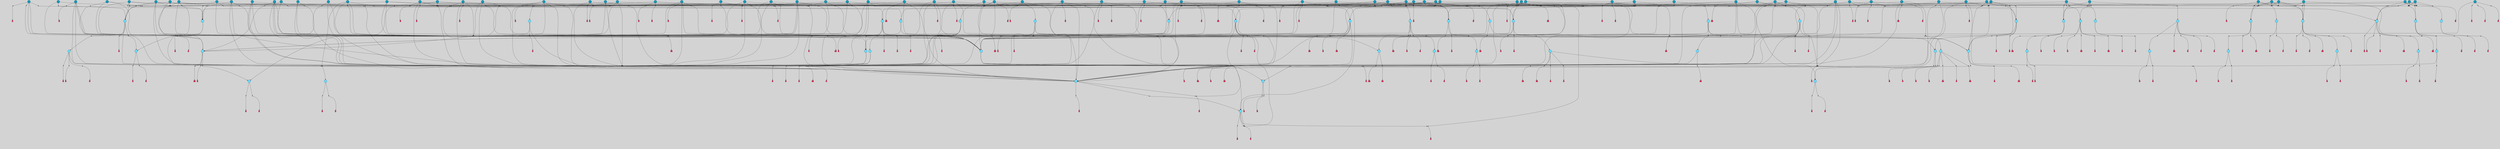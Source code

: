 // File exported with GEGELATI v1.3.1
// On the 2024-04-08 17:51:49
// With the File::TPGGraphDotExporter
digraph{
	graph[pad = "0.212, 0.055" bgcolor = lightgray]
	node[shape=circle style = filled label = ""]
		T3 [fillcolor="#66ddff"]
		T7 [fillcolor="#66ddff"]
		T11 [fillcolor="#66ddff"]
		T59 [fillcolor="#66ddff"]
		T176 [fillcolor="#66ddff"]
		T255 [fillcolor="#66ddff"]
		T267 [fillcolor="#66ddff"]
		T300 [fillcolor="#66ddff"]
		T318 [fillcolor="#66ddff"]
		T319 [fillcolor="#66ddff"]
		T320 [fillcolor="#66ddff"]
		T321 [fillcolor="#66ddff"]
		T322 [fillcolor="#66ddff"]
		T323 [fillcolor="#1199bb"]
		T437 [fillcolor="#1199bb"]
		T569 [fillcolor="#66ddff"]
		T601 [fillcolor="#66ddff"]
		T617 [fillcolor="#66ddff"]
		T657 [fillcolor="#1199bb"]
		T719 [fillcolor="#1199bb"]
		T725 [fillcolor="#66ddff"]
		T726 [fillcolor="#66ddff"]
		T727 [fillcolor="#66ddff"]
		T728 [fillcolor="#66ddff"]
		T729 [fillcolor="#1199bb"]
		T730 [fillcolor="#66ddff"]
		T731 [fillcolor="#66ddff"]
		T732 [fillcolor="#66ddff"]
		T767 [fillcolor="#1199bb"]
		T782 [fillcolor="#66ddff"]
		T783 [fillcolor="#66ddff"]
		T784 [fillcolor="#66ddff"]
		T785 [fillcolor="#66ddff"]
		T788 [fillcolor="#66ddff"]
		T789 [fillcolor="#66ddff"]
		T810 [fillcolor="#1199bb"]
		T821 [fillcolor="#1199bb"]
		T825 [fillcolor="#1199bb"]
		T828 [fillcolor="#1199bb"]
		T830 [fillcolor="#1199bb"]
		T833 [fillcolor="#1199bb"]
		T838 [fillcolor="#1199bb"]
		T839 [fillcolor="#1199bb"]
		T842 [fillcolor="#1199bb"]
		T809 [fillcolor="#66ddff"]
		T734 [fillcolor="#66ddff"]
		T843 [fillcolor="#66ddff"]
		T844 [fillcolor="#66ddff"]
		T845 [fillcolor="#66ddff"]
		T846 [fillcolor="#1199bb"]
		T856 [fillcolor="#1199bb"]
		T862 [fillcolor="#1199bb"]
		T863 [fillcolor="#1199bb"]
		T864 [fillcolor="#1199bb"]
		T871 [fillcolor="#1199bb"]
		T879 [fillcolor="#1199bb"]
		T887 [fillcolor="#1199bb"]
		T894 [fillcolor="#1199bb"]
		T898 [fillcolor="#1199bb"]
		T899 [fillcolor="#66ddff"]
		T900 [fillcolor="#66ddff"]
		T901 [fillcolor="#66ddff"]
		T93 [fillcolor="#66ddff"]
		T902 [fillcolor="#66ddff"]
		T904 [fillcolor="#66ddff"]
		T912 [fillcolor="#1199bb"]
		T919 [fillcolor="#1199bb"]
		T920 [fillcolor="#1199bb"]
		T921 [fillcolor="#1199bb"]
		T922 [fillcolor="#66ddff"]
		T927 [fillcolor="#1199bb"]
		T929 [fillcolor="#1199bb"]
		T930 [fillcolor="#66ddff"]
		T931 [fillcolor="#66ddff"]
		T704 [fillcolor="#66ddff"]
		T932 [fillcolor="#66ddff"]
		T933 [fillcolor="#66ddff"]
		T934 [fillcolor="#1199bb"]
		T942 [fillcolor="#1199bb"]
		T944 [fillcolor="#1199bb"]
		T945 [fillcolor="#1199bb"]
		T946 [fillcolor="#1199bb"]
		T947 [fillcolor="#1199bb"]
		T950 [fillcolor="#1199bb"]
		T951 [fillcolor="#1199bb"]
		T952 [fillcolor="#1199bb"]
		T953 [fillcolor="#1199bb"]
		T954 [fillcolor="#1199bb"]
		T955 [fillcolor="#1199bb"]
		T956 [fillcolor="#1199bb"]
		T957 [fillcolor="#1199bb"]
		T958 [fillcolor="#1199bb"]
		T959 [fillcolor="#1199bb"]
		T960 [fillcolor="#1199bb"]
		T961 [fillcolor="#1199bb"]
		T962 [fillcolor="#1199bb"]
		T963 [fillcolor="#1199bb"]
		T964 [fillcolor="#1199bb"]
		T965 [fillcolor="#1199bb"]
		T967 [fillcolor="#1199bb"]
		T968 [fillcolor="#1199bb"]
		T969 [fillcolor="#1199bb"]
		T971 [fillcolor="#1199bb"]
		T972 [fillcolor="#1199bb"]
		T973 [fillcolor="#1199bb"]
		T974 [fillcolor="#1199bb"]
		T975 [fillcolor="#1199bb"]
		T976 [fillcolor="#1199bb"]
		T977 [fillcolor="#1199bb"]
		T978 [fillcolor="#1199bb"]
		T979 [fillcolor="#1199bb"]
		T980 [fillcolor="#1199bb"]
		T985 [fillcolor="#66ddff"]
		T986 [fillcolor="#1199bb"]
		T987 [fillcolor="#1199bb"]
		T988 [fillcolor="#1199bb"]
		T989 [fillcolor="#1199bb"]
		T991 [fillcolor="#1199bb"]
		T992 [fillcolor="#1199bb"]
		T993 [fillcolor="#66ddff"]
		T994 [fillcolor="#1199bb"]
		T995 [fillcolor="#66ddff"]
		T996 [fillcolor="#66ddff"]
		T997 [fillcolor="#66ddff"]
		T998 [fillcolor="#66ddff"]
		T999 [fillcolor="#66ddff"]
		T1000 [fillcolor="#1199bb"]
		T1002 [fillcolor="#1199bb"]
		T1005 [fillcolor="#1199bb"]
		T1007 [fillcolor="#1199bb"]
		T1008 [fillcolor="#1199bb"]
		T1009 [fillcolor="#1199bb"]
		T1010 [fillcolor="#1199bb"]
		T1011 [fillcolor="#1199bb"]
		T1012 [fillcolor="#1199bb"]
		T1013 [fillcolor="#1199bb"]
		P16357 [fillcolor="#cccccc" shape=point] //6|
		I16357 [shape=box style=invis label="6|1&2|6#1|7&#92;n10|7&2|0#1|5&#92;n9|4&0|1#2|2&#92;n8|6&0|0#1|0&#92;n"]
		P16357 -> I16357[style=invis]
		A10870 [fillcolor="#ff3366" shape=box margin=0.03 width=0 height=0 label="3"]
		T3 -> P16357 -> A10870
		P16358 [fillcolor="#cccccc" shape=point] //3|
		I16358 [shape=box style=invis label="7|6&2|4#0|2&#92;n10|3&2|7#1|4&#92;n11|6&0|4#0|1&#92;n7|1&0|0#2|6&#92;n7|6&0|3#2|6&#92;n4|0&2|6#0|1&#92;n4|4&2|5#0|2&#92;n4|6&0|4#2|7&#92;n10|0&2|3#1|5&#92;n2|6&0|5#0|2&#92;n1|0&2|3#0|7&#92;n1|6&2|0#0|5&#92;n6|2&0|1#0|7&#92;n9|2&0|3#2|7&#92;n5|3&0|6#0|6&#92;n1|7&2|5#2|3&#92;n8|1&2|7#0|6&#92;n1|0&2|5#2|1&#92;n7|1&2|2#2|5&#92;n7|4&2|6#0|3&#92;n"]
		P16358 -> I16358[style=invis]
		A10871 [fillcolor="#ff3366" shape=box margin=0.03 width=0 height=0 label="4"]
		T3 -> P16358 -> A10871
		P16359 [fillcolor="#cccccc" shape=point] //-3|
		I16359 [shape=box style=invis label="1|6&2|7#0|7&#92;n10|2&0|7#1|3&#92;n9|6&2|7#2|2&#92;n5|3&0|7#0|7&#92;n1|6&2|3#0|0&#92;n2|3&2|3#2|2&#92;n5|1&2|6#0|6&#92;n"]
		P16359 -> I16359[style=invis]
		A10872 [fillcolor="#ff3366" shape=box margin=0.03 width=0 height=0 label="7"]
		T7 -> P16359 -> A10872
		P16360 [fillcolor="#cccccc" shape=point] //5|
		I16360 [shape=box style=invis label="0|5&2|3#0|1&#92;n0|6&2|1#2|4&#92;n6|2&2|6#0|7&#92;n7|4&0|3#0|1&#92;n5|4&0|7#1|6&#92;n9|1&0|5#2|2&#92;n6|3&2|3#1|7&#92;n11|7&2|4#1|6&#92;n2|5&0|1#0|0&#92;n4|7&0|0#0|2&#92;n6|2&0|6#0|0&#92;n2|1&2|6#2|4&#92;n10|0&2|0#1|0&#92;n6|6&2|4#0|6&#92;n"]
		P16360 -> I16360[style=invis]
		A10873 [fillcolor="#ff3366" shape=box margin=0.03 width=0 height=0 label="8"]
		T7 -> P16360 -> A10873
		P16361 [fillcolor="#cccccc" shape=point] //6|
		I16361 [shape=box style=invis label="3|0&2|7#2|2&#92;n3|2&0|4#2|5&#92;n5|1&0|2#1|0&#92;n8|7&0|1#2|0&#92;n8|5&0|3#0|6&#92;n0|2&0|2#2|3&#92;n1|5&2|5#0|5&#92;n5|6&0|6#0|7&#92;n6|7&0|0#2|6&#92;n1|2&2|3#0|0&#92;n7|7&2|3#0|4&#92;n0|7&2|7#0|6&#92;n1|0&2|2#2|7&#92;n4|4&0|1#0|0&#92;n"]
		P16361 -> I16361[style=invis]
		A10874 [fillcolor="#ff3366" shape=box margin=0.03 width=0 height=0 label="11"]
		T11 -> P16361 -> A10874
		P16362 [fillcolor="#cccccc" shape=point] //-4|
		I16362 [shape=box style=invis label="4|1&0|4#2|6&#92;n1|2&2|2#2|0&#92;n1|2&2|0#0|6&#92;n8|4&2|3#2|5&#92;n5|5&2|1#1|0&#92;n"]
		P16362 -> I16362[style=invis]
		A10875 [fillcolor="#ff3366" shape=box margin=0.03 width=0 height=0 label="12"]
		T11 -> P16362 -> A10875
		P16363 [fillcolor="#cccccc" shape=point] //8|
		I16363 [shape=box style=invis label="9|0&0|1#2|0&#92;n10|1&2|5#1|4&#92;n8|2&2|6#0|4&#92;n4|5&0|3#0|1&#92;n2|4&2|5#2|3&#92;n4|2&2|2#0|2&#92;n7|5&0|2#0|0&#92;n8|2&2|1#1|3&#92;n8|7&0|7#2|1&#92;n1|1&0|0#0|7&#92;n5|6&2|5#1|0&#92;n6|3&2|5#0|0&#92;n11|4&0|3#2|6&#92;n1|2&2|4#0|7&#92;n5|6&0|1#2|0&#92;n11|3&0|2#0|7&#92;n"]
		P16363 -> I16363[style=invis]
		A10876 [fillcolor="#ff3366" shape=box margin=0.03 width=0 height=0 label="6"]
		T59 -> P16363 -> A10876
		P16364 [fillcolor="#cccccc" shape=point] //5|
		I16364 [shape=box style=invis label="3|0&2|0#0|1&#92;n3|0&0|7#0|1&#92;n5|3&0|2#2|6&#92;n4|4&2|4#2|6&#92;n11|2&0|7#1|6&#92;n2|7&2|2#2|5&#92;n9|3&2|6#2|7&#92;n7|7&0|0#0|4&#92;n6|1&2|4#2|3&#92;n5|4&2|0#1|6&#92;n1|3&0|7#0|4&#92;n"]
		P16364 -> I16364[style=invis]
		A10877 [fillcolor="#ff3366" shape=box margin=0.03 width=0 height=0 label="7"]
		T59 -> P16364 -> A10877
		P16365 [fillcolor="#cccccc" shape=point] //-6|
		I16365 [shape=box style=invis label="11|1&0|7#2|0&#92;n10|4&0|1#1|0&#92;n4|3&2|4#2|1&#92;n0|5&2|0#0|0&#92;n6|1&0|0#0|3&#92;n8|2&2|0#0|4&#92;n11|4&2|0#1|6&#92;n7|0&2|6#2|3&#92;n5|3&2|6#2|0&#92;n2|0&2|0#0|4&#92;n"]
		P16365 -> I16365[style=invis]
		A10878 [fillcolor="#ff3366" shape=box margin=0.03 width=0 height=0 label="9"]
		T59 -> P16365 -> A10878
		T59 -> P16364
		P16366 [fillcolor="#cccccc" shape=point] //3|
		I16366 [shape=box style=invis label="4|7&0|7#2|7&#92;n11|5&2|6#0|2&#92;n5|5&2|6#2|0&#92;n3|2&0|6#0|3&#92;n10|2&2|5#1|5&#92;n9|4&2|3#1|5&#92;n2|5&2|7#2|4&#92;n11|3&2|5#1|0&#92;n7|0&0|7#2|1&#92;n1|2&0|5#0|1&#92;n"]
		P16366 -> I16366[style=invis]
		A10879 [fillcolor="#ff3366" shape=box margin=0.03 width=0 height=0 label="5"]
		T176 -> P16366 -> A10879
		P16367 [fillcolor="#cccccc" shape=point] //2|
		I16367 [shape=box style=invis label="7|1&0|6#0|1&#92;n5|2&2|5#1|6&#92;n10|1&2|1#1|1&#92;n4|7&0|4#2|2&#92;n11|7&0|4#2|7&#92;n5|0&0|5#1|7&#92;n8|2&0|5#2|4&#92;n10|0&2|6#1|6&#92;n5|1&0|1#2|3&#92;n1|6&2|0#0|1&#92;n9|6&2|2#1|4&#92;n3|4&2|3#0|0&#92;n10|1&0|1#1|0&#92;n2|2&0|1#2|1&#92;n3|1&2|7#0|3&#92;n"]
		P16367 -> I16367[style=invis]
		A10880 [fillcolor="#ff3366" shape=box margin=0.03 width=0 height=0 label="10"]
		T176 -> P16367 -> A10880
		P16368 [fillcolor="#cccccc" shape=point] //-1|
		I16368 [shape=box style=invis label="1|7&2|1#0|6&#92;n8|1&2|3#0|5&#92;n10|6&2|7#1|0&#92;n1|7&2|5#0|2&#92;n0|3&0|3#2|2&#92;n3|5&0|1#0|0&#92;n3|5&0|2#0|3&#92;n1|5&2|0#0|4&#92;n5|7&2|2#2|5&#92;n4|0&2|3#0|3&#92;n"]
		P16368 -> I16368[style=invis]
		T176 -> P16368 -> T3
		P16369 [fillcolor="#cccccc" shape=point] //-3|
		I16369 [shape=box style=invis label="6|3&2|4#1|4&#92;n5|3&0|1#1|7&#92;n2|1&0|2#2|3&#92;n8|7&0|6#0|4&#92;n2|1&2|0#0|1&#92;n0|0&2|2#2|3&#92;n6|1&0|7#2|6&#92;n5|7&0|2#0|4&#92;n0|3&0|4#2|0&#92;n11|0&2|0#2|5&#92;n6|0&2|0#1|4&#92;n8|6&0|2#2|5&#92;n5|4&2|1#0|3&#92;n9|7&2|5#0|3&#92;n5|4&2|7#0|4&#92;n"]
		P16369 -> I16369[style=invis]
		A10881 [fillcolor="#ff3366" shape=box margin=0.03 width=0 height=0 label="10"]
		T176 -> P16369 -> A10881
		P16370 [fillcolor="#cccccc" shape=point] //4|
		I16370 [shape=box style=invis label="7|1&0|6#0|1&#92;n5|2&2|5#1|6&#92;n10|1&2|1#1|1&#92;n9|6&2|2#1|4&#92;n4|7&0|4#2|2&#92;n9|6&0|4#1|1&#92;n10|0&2|6#1|6&#92;n5|1&0|1#2|3&#92;n1|6&2|0#0|1&#92;n8|2&0|5#2|4&#92;n3|4&2|3#0|0&#92;n10|1&0|5#1|0&#92;n2|2&0|1#2|1&#92;n3|1&2|7#0|3&#92;n"]
		P16370 -> I16370[style=invis]
		A10882 [fillcolor="#ff3366" shape=box margin=0.03 width=0 height=0 label="10"]
		T176 -> P16370 -> A10882
		T255 -> P16368
		P16371 [fillcolor="#cccccc" shape=point] //-9|
		I16371 [shape=box style=invis label="7|1&0|0#2|6&#92;n1|6&0|4#2|7&#92;n7|6&2|4#0|2&#92;n10|7&2|1#1|3&#92;n7|6&0|3#2|6&#92;n4|0&2|2#2|1&#92;n1|0&0|5#2|3&#92;n6|1&2|6#1|1&#92;n7|4&2|6#1|0&#92;n9|5&0|1#0|2&#92;n9|2&0|3#0|7&#92;n6|0&2|7#0|6&#92;n10|5&2|3#1|5&#92;n10|0&2|7#1|4&#92;n1|0&2|3#0|7&#92;n5|2&0|6#0|6&#92;n2|6&0|1#0|2&#92;n7|4&2|5#0|3&#92;n3|6&2|4#0|5&#92;n1|6&2|0#0|5&#92;n"]
		P16371 -> I16371[style=invis]
		A10883 [fillcolor="#ff3366" shape=box margin=0.03 width=0 height=0 label="4"]
		T255 -> P16371 -> A10883
		P16372 [fillcolor="#cccccc" shape=point] //7|
		I16372 [shape=box style=invis label="9|6&2|6#1|3&#92;n9|7&2|0#1|7&#92;n3|0&2|0#0|0&#92;n1|6&0|0#0|4&#92;n7|4&0|3#0|1&#92;n"]
		P16372 -> I16372[style=invis]
		A10884 [fillcolor="#ff3366" shape=box margin=0.03 width=0 height=0 label="12"]
		T255 -> P16372 -> A10884
		P16373 [fillcolor="#cccccc" shape=point] //-9|
		I16373 [shape=box style=invis label="11|5&0|0#2|6&#92;n8|5&2|3#2|1&#92;n7|1&0|6#1|3&#92;n11|4&0|2#0|1&#92;n9|0&2|7#1|6&#92;n10|1&0|3#1|6&#92;n0|3&0|4#2|5&#92;n5|7&2|3#1|6&#92;n2|0&2|1#0|7&#92;n"]
		P16373 -> I16373[style=invis]
		A10885 [fillcolor="#ff3366" shape=box margin=0.03 width=0 height=0 label="2"]
		T255 -> P16373 -> A10885
		P16374 [fillcolor="#cccccc" shape=point] //-7|
		I16374 [shape=box style=invis label="9|1&2|7#2|1&#92;n7|0&2|0#2|7&#92;n2|3&2|3#2|2&#92;n8|5&2|1#0|3&#92;n5|5&0|7#0|1&#92;n1|6&2|7#0|7&#92;n10|2&0|7#1|3&#92;n6|4&2|2#2|4&#92;n0|6&2|5#0|2&#92;n"]
		P16374 -> I16374[style=invis]
		A10886 [fillcolor="#ff3366" shape=box margin=0.03 width=0 height=0 label="7"]
		T255 -> P16374 -> A10886
		P16375 [fillcolor="#cccccc" shape=point] //-9|
		I16375 [shape=box style=invis label="4|7&2|6#0|5&#92;n11|3&0|2#2|6&#92;n10|2&2|4#1|6&#92;n3|0&2|6#2|7&#92;n4|3&0|5#0|7&#92;n2|3&0|7#0|7&#92;n10|6&0|7#1|5&#92;n10|1&2|2#1|1&#92;n1|7&0|3#2|6&#92;n"]
		P16375 -> I16375[style=invis]
		A10887 [fillcolor="#ff3366" shape=box margin=0.03 width=0 height=0 label="4"]
		T267 -> P16375 -> A10887
		T267 -> P16364
		P16376 [fillcolor="#cccccc" shape=point] //-10|
		I16376 [shape=box style=invis label="4|2&2|0#2|4&#92;n7|3&2|7#0|0&#92;n11|5&2|2#0|2&#92;n9|6&2|3#0|1&#92;n0|0&2|2#0|5&#92;n2|3&2|1#2|0&#92;n"]
		P16376 -> I16376[style=invis]
		A10888 [fillcolor="#ff3366" shape=box margin=0.03 width=0 height=0 label="2"]
		T267 -> P16376 -> A10888
		P16377 [fillcolor="#cccccc" shape=point] //-2|
		I16377 [shape=box style=invis label="5|2&2|0#2|4&#92;n9|1&2|3#0|1&#92;n3|6&2|5#2|7&#92;n7|0&2|1#0|4&#92;n1|2&0|3#0|5&#92;n7|3&2|7#0|0&#92;n"]
		P16377 -> I16377[style=invis]
		A10889 [fillcolor="#ff3366" shape=box margin=0.03 width=0 height=0 label="2"]
		T267 -> P16377 -> A10889
		P16378 [fillcolor="#cccccc" shape=point] //-9|
		I16378 [shape=box style=invis label="4|1&0|4#2|6&#92;n11|0&2|0#0|6&#92;n8|4&2|3#2|5&#92;n6|0&0|3#0|1&#92;n"]
		P16378 -> I16378[style=invis]
		T267 -> P16378 -> T11
		P16379 [fillcolor="#cccccc" shape=point] //-2|
		I16379 [shape=box style=invis label="8|4&2|1#2|5&#92;n5|7&2|3#1|2&#92;n10|4&2|5#1|7&#92;n10|0&2|6#1|3&#92;n11|1&2|4#2|6&#92;n9|5&2|4#0|4&#92;n2|4&0|5#0|7&#92;n4|5&2|7#0|6&#92;n1|4&2|6#0|3&#92;n2|7&2|7#2|6&#92;n3|0&0|6#0|2&#92;n0|7&0|5#0|1&#92;n0|4&2|1#0|0&#92;n4|4&2|6#0|7&#92;n7|2&2|6#2|6&#92;n11|5&2|6#0|3&#92;n9|7&0|3#1|4&#92;n5|6&0|7#1|2&#92;n10|6&2|0#1|4&#92;n4|0&0|4#2|4&#92;n"]
		P16379 -> I16379[style=invis]
		T300 -> P16379 -> T59
		P16380 [fillcolor="#cccccc" shape=point] //10|
		I16380 [shape=box style=invis label="2|6&2|4#0|0&#92;n1|7&2|3#0|6&#92;n3|5&2|2#0|3&#92;n10|3&0|4#1|4&#92;n7|1&0|4#2|6&#92;n10|2&0|3#1|7&#92;n9|5&2|0#0|4&#92;n4|0&0|3#2|7&#92;n11|4&2|6#1|2&#92;n5|4&2|7#0|2&#92;n4|5&2|7#2|1&#92;n6|5&0|7#2|1&#92;n5|3&2|3#1|6&#92;n10|7&2|0#1|2&#92;n"]
		P16380 -> I16380[style=invis]
		A10890 [fillcolor="#ff3366" shape=box margin=0.03 width=0 height=0 label="5"]
		T300 -> P16380 -> A10890
		T300 -> P16375
		P16381 [fillcolor="#cccccc" shape=point] //-4|
		I16381 [shape=box style=invis label="4|1&0|4#2|6&#92;n1|2&2|2#2|0&#92;n1|2&2|0#0|6&#92;n8|4&2|3#2|5&#92;n5|5&2|1#1|0&#92;n"]
		P16381 -> I16381[style=invis]
		A10891 [fillcolor="#ff3366" shape=box margin=0.03 width=0 height=0 label="12"]
		T321 -> P16381 -> A10891
		P16382 [fillcolor="#cccccc" shape=point] //6|
		I16382 [shape=box style=invis label="3|0&2|7#2|2&#92;n3|2&0|4#2|5&#92;n5|1&0|2#1|0&#92;n8|7&0|1#2|0&#92;n8|5&0|3#0|6&#92;n0|2&0|2#2|3&#92;n1|5&2|5#0|5&#92;n5|6&0|6#0|7&#92;n6|7&0|0#2|6&#92;n1|2&2|3#0|0&#92;n7|7&2|3#0|4&#92;n0|7&2|7#0|6&#92;n1|0&2|2#2|7&#92;n4|4&0|1#0|0&#92;n"]
		P16382 -> I16382[style=invis]
		A10892 [fillcolor="#ff3366" shape=box margin=0.03 width=0 height=0 label="11"]
		T321 -> P16382 -> A10892
		P16383 [fillcolor="#cccccc" shape=point] //2|
		I16383 [shape=box style=invis label="4|1&0|4#2|6&#92;n5|5&2|1#1|0&#92;n1|0&2|0#0|6&#92;n8|4&2|3#2|5&#92;n"]
		P16383 -> I16383[style=invis]
		T323 -> P16383 -> T321
		P16384 [fillcolor="#cccccc" shape=point] //-3|
		I16384 [shape=box style=invis label="8|1&2|3#0|5&#92;n0|6&0|5#0|5&#92;n3|7&2|1#0|6&#92;n3|5&0|1#0|0&#92;n9|5&2|0#0|4&#92;n3|5&0|2#0|3&#92;n10|6&2|4#1|0&#92;n9|4&2|7#2|6&#92;n1|7&2|5#2|2&#92;n"]
		P16384 -> I16384[style=invis]
		A10893 [fillcolor="#ff3366" shape=box margin=0.03 width=0 height=0 label="5"]
		T318 -> P16384 -> A10893
		P16385 [fillcolor="#cccccc" shape=point] //0|
		I16385 [shape=box style=invis label="2|5&0|1#0|6&#92;n6|1&2|2#2|7&#92;n8|0&0|3#1|4&#92;n4|3&2|5#2|4&#92;n8|1&2|4#0|0&#92;n6|6&0|1#2|6&#92;n11|7&2|4#2|5&#92;n6|2&2|4#0|2&#92;n8|5&2|4#2|4&#92;n2|1&2|1#2|2&#92;n2|7&2|5#2|6&#92;n9|7&0|5#0|4&#92;n1|2&0|5#2|6&#92;n4|2&2|3#2|7&#92;n3|3&2|1#0|2&#92;n"]
		P16385 -> I16385[style=invis]
		A10894 [fillcolor="#ff3366" shape=box margin=0.03 width=0 height=0 label="5"]
		T318 -> P16385 -> A10894
		P16386 [fillcolor="#cccccc" shape=point] //-2|
		I16386 [shape=box style=invis label="11|7&2|0#1|7&#92;n4|3&0|1#2|5&#92;n0|4&2|4#2|7&#92;n1|6&0|0#0|4&#92;n4|0&0|0#0|5&#92;n0|6&2|3#2|0&#92;n9|6&2|5#1|3&#92;n0|7&2|1#2|5&#92;n4|4&0|5#0|1&#92;n10|4&0|0#1|0&#92;n"]
		P16386 -> I16386[style=invis]
		A10895 [fillcolor="#ff3366" shape=box margin=0.03 width=0 height=0 label="12"]
		T323 -> P16386 -> A10895
		P16387 [fillcolor="#cccccc" shape=point] //5|
		I16387 [shape=box style=invis label="8|1&2|6#0|6&#92;n3|0&0|7#0|1&#92;n11|3&0|2#2|6&#92;n4|4&2|4#2|6&#92;n11|2&0|7#1|6&#92;n2|7&2|2#2|5&#92;n7|7&0|0#0|4&#92;n6|1&2|4#2|3&#92;n5|4&2|0#1|6&#92;n3|0&2|0#0|1&#92;n1|3&0|7#0|4&#92;n"]
		P16387 -> I16387[style=invis]
		A10896 [fillcolor="#ff3366" shape=box margin=0.03 width=0 height=0 label="7"]
		T319 -> P16387 -> A10896
		P16388 [fillcolor="#cccccc" shape=point] //7|
		I16388 [shape=box style=invis label="7|0&2|1#2|0&#92;n9|7&2|1#1|7&#92;n8|2&0|1#1|0&#92;n6|6&0|2#1|1&#92;n2|2&0|5#0|0&#92;n5|7&0|0#2|1&#92;n5|1&2|5#1|5&#92;n4|7&2|4#2|3&#92;n10|5&2|2#1|5&#92;n1|3&2|2#2|0&#92;n10|2&2|6#1|5&#92;n"]
		P16388 -> I16388[style=invis]
		A10897 [fillcolor="#ff3366" shape=box margin=0.03 width=0 height=0 label="1"]
		T319 -> P16388 -> A10897
		P16389 [fillcolor="#cccccc" shape=point] //-2|
		I16389 [shape=box style=invis label="4|1&0|4#0|3&#92;n4|2&0|5#2|0&#92;n5|5&2|6#0|5&#92;n1|4&0|1#0|2&#92;n6|3&2|7#1|5&#92;n0|4&2|0#0|3&#92;n8|5&2|5#1|2&#92;n10|7&2|7#1|1&#92;n3|4&0|0#2|1&#92;n3|6&2|5#2|5&#92;n8|3&0|1#0|7&#92;n10|0&2|7#1|3&#92;n4|1&2|4#0|1&#92;n9|3&2|0#0|4&#92;n3|6&2|0#0|4&#92;n1|2&0|6#2|1&#92;n4|0&2|1#2|2&#92;n"]
		P16389 -> I16389[style=invis]
		A10898 [fillcolor="#ff3366" shape=box margin=0.03 width=0 height=0 label="14"]
		T320 -> P16389 -> A10898
		P16390 [fillcolor="#cccccc" shape=point] //-3|
		I16390 [shape=box style=invis label="3|7&0|0#0|2&#92;n11|5&0|1#1|1&#92;n4|1&0|6#2|6&#92;n4|0&0|1#0|5&#92;n"]
		P16390 -> I16390[style=invis]
		T319 -> P16390 -> T320
		P16391 [fillcolor="#cccccc" shape=point] //-3|
		I16391 [shape=box style=invis label="1|6&2|7#0|7&#92;n10|2&0|7#1|3&#92;n9|6&2|7#2|2&#92;n5|3&0|7#0|7&#92;n1|6&2|3#0|0&#92;n2|3&2|3#2|2&#92;n5|1&2|6#0|6&#92;n"]
		P16391 -> I16391[style=invis]
		A10899 [fillcolor="#ff3366" shape=box margin=0.03 width=0 height=0 label="7"]
		T322 -> P16391 -> A10899
		P16392 [fillcolor="#cccccc" shape=point] //-3|
		I16392 [shape=box style=invis label="7|2&2|4#0|2&#92;n4|1&2|6#0|1&#92;n11|6&0|4#0|1&#92;n7|1&0|0#2|6&#92;n6|2&0|1#0|7&#92;n10|3&2|7#1|4&#92;n3|5&2|3#0|1&#92;n4|4&2|5#0|2&#92;n4|6&0|4#2|7&#92;n2|5&0|5#0|2&#92;n10|0&2|3#1|4&#92;n0|1&2|7#0|6&#92;n7|6&0|3#2|6&#92;n1|3&0|6#2|0&#92;n5|3&0|6#0|6&#92;n1|4&2|5#2|3&#92;n1|6&2|0#0|5&#92;n9|2&0|3#2|7&#92;n7|1&2|2#2|5&#92;n"]
		P16392 -> I16392[style=invis]
		T323 -> P16392 -> T319
		P16393 [fillcolor="#cccccc" shape=point] //1|
		I16393 [shape=box style=invis label="5|1&0|6#2|7&#92;n2|4&0|4#2|2&#92;n0|6&0|5#0|4&#92;n10|6&2|5#1|6&#92;n9|3&0|1#1|7&#92;n10|3&2|2#1|0&#92;n5|0&0|0#2|1&#92;n11|3&2|3#1|5&#92;n10|3&0|1#1|0&#92;n2|4&0|1#0|1&#92;n0|2&0|3#2|4&#92;n9|2&2|1#2|5&#92;n11|7&2|6#2|6&#92;n"]
		P16393 -> I16393[style=invis]
		T320 -> P16393 -> T322
		P16394 [fillcolor="#cccccc" shape=point] //5|
		I16394 [shape=box style=invis label="0|5&2|3#0|1&#92;n0|6&2|1#2|4&#92;n6|2&2|6#0|7&#92;n7|4&0|3#0|1&#92;n5|4&0|7#1|6&#92;n9|1&0|5#2|2&#92;n6|3&2|3#1|7&#92;n11|7&2|4#1|6&#92;n2|5&0|1#0|0&#92;n4|7&0|0#0|2&#92;n6|2&0|6#0|0&#92;n2|1&2|6#2|4&#92;n10|0&2|0#1|0&#92;n6|6&2|4#0|6&#92;n"]
		P16394 -> I16394[style=invis]
		A10900 [fillcolor="#ff3366" shape=box margin=0.03 width=0 height=0 label="8"]
		T322 -> P16394 -> A10900
		P16395 [fillcolor="#cccccc" shape=point] //5|
		I16395 [shape=box style=invis label="3|0&2|0#0|1&#92;n3|0&0|7#0|1&#92;n5|3&0|2#2|6&#92;n4|4&2|4#2|6&#92;n11|2&0|7#1|6&#92;n2|7&2|2#2|5&#92;n9|3&2|6#2|7&#92;n7|7&0|0#0|4&#92;n6|1&2|4#2|3&#92;n5|4&2|0#1|6&#92;n1|3&0|7#0|4&#92;n"]
		P16395 -> I16395[style=invis]
		A10901 [fillcolor="#ff3366" shape=box margin=0.03 width=0 height=0 label="7"]
		T320 -> P16395 -> A10901
		P16396 [fillcolor="#cccccc" shape=point] //5|
		I16396 [shape=box style=invis label="10|4&2|6#1|2&#92;n8|4&0|1#1|0&#92;n0|4&2|6#0|0&#92;n8|4&2|5#2|1&#92;n7|5&2|5#1|0&#92;n3|6&0|6#2|2&#92;n1|7&0|7#0|5&#92;n2|0&0|7#2|4&#92;n9|4&2|6#2|7&#92;n2|6&2|2#0|0&#92;n11|7&2|7#0|7&#92;n5|5&0|0#0|1&#92;n10|1&0|0#1|0&#92;n7|3&0|1#2|5&#92;n9|2&2|7#1|5&#92;n9|0&2|5#1|2&#92;n1|6&2|4#2|2&#92;n3|3&2|2#0|7&#92;n1|6&2|0#0|0&#92;n6|4&2|6#1|0&#92;n"]
		P16396 -> I16396[style=invis]
		A10902 [fillcolor="#ff3366" shape=box margin=0.03 width=0 height=0 label="1"]
		T319 -> P16396 -> A10902
		P16397 [fillcolor="#cccccc" shape=point] //7|
		I16397 [shape=box style=invis label="6|1&2|6#2|7&#92;n7|0&2|4#2|3&#92;n3|3&0|7#0|6&#92;n5|4&0|2#2|4&#92;n8|5&2|6#2|7&#92;n0|0&2|3#0|3&#92;n5|4&2|4#2|6&#92;n"]
		P16397 -> I16397[style=invis]
		T319 -> P16397 -> T318
		P16398 [fillcolor="#cccccc" shape=point] //7|
		I16398 [shape=box style=invis label="0|2&2|4#2|6&#92;n5|3&0|6#0|1&#92;n4|7&2|6#0|5&#92;n7|6&0|7#0|5&#92;n10|7&2|2#1|1&#92;n"]
		P16398 -> I16398[style=invis]
		A10903 [fillcolor="#ff3366" shape=box margin=0.03 width=0 height=0 label="4"]
		T318 -> P16398 -> A10903
		P16399 [fillcolor="#cccccc" shape=point] //-2|
		I16399 [shape=box style=invis label="2|4&0|3#2|2&#92;n11|7&2|3#2|6&#92;n3|4&2|7#0|1&#92;n7|1&2|0#0|0&#92;n10|3&0|5#1|5&#92;n10|2&0|7#1|7&#92;n0|2&0|3#2|6&#92;n9|3&0|7#2|1&#92;n4|1&0|5#2|4&#92;n8|5&2|3#2|0&#92;n10|7&0|4#1|7&#92;n0|1&2|4#0|3&#92;n11|7&2|7#2|3&#92;n3|3&0|2#2|7&#92;n8|0&0|4#0|1&#92;n6|4&2|5#2|3&#92;n7|6&0|4#1|6&#92;n7|3&2|0#0|6&#92;n"]
		P16399 -> I16399[style=invis]
		A10904 [fillcolor="#ff3366" shape=box margin=0.03 width=0 height=0 label="4"]
		T437 -> P16399 -> A10904
		P16400 [fillcolor="#cccccc" shape=point] //-2|
		I16400 [shape=box style=invis label="7|7&0|5#2|3&#92;n4|6&0|1#2|5&#92;n1|4&2|5#0|4&#92;n4|3&2|0#0|1&#92;n0|0&2|7#2|7&#92;n6|4&2|6#1|7&#92;n2|2&2|1#2|6&#92;n7|4&2|7#0|1&#92;n5|0&2|1#0|2&#92;n10|0&0|4#1|2&#92;n4|4&0|7#0|0&#92;n6|7&0|2#0|1&#92;n2|1&2|3#0|0&#92;n"]
		P16400 -> I16400[style=invis]
		T437 -> P16400 -> T255
		P16401 [fillcolor="#cccccc" shape=point] //-2|
		I16401 [shape=box style=invis label="2|5&0|2#0|2&#92;n0|0&2|5#2|5&#92;n7|3&2|2#2|3&#92;n3|5&2|1#2|5&#92;n9|4&2|0#2|5&#92;n7|2&2|0#1|4&#92;n5|4&0|5#2|4&#92;n7|3&2|1#2|5&#92;n5|1&0|4#0|6&#92;n1|7&2|4#0|1&#92;n11|6&0|0#0|1&#92;n9|0&0|1#2|5&#92;n4|4&2|5#0|2&#92;n8|1&2|7#2|0&#92;n4|5&0|2#0|1&#92;n"]
		P16401 -> I16401[style=invis]
		A10905 [fillcolor="#ff3366" shape=box margin=0.03 width=0 height=0 label="4"]
		T437 -> P16401 -> A10905
		P16402 [fillcolor="#cccccc" shape=point] //-4|
		I16402 [shape=box style=invis label="4|7&2|2#0|7&#92;n11|6&2|2#0|7&#92;n5|3&0|2#2|4&#92;n9|1&0|3#1|7&#92;n5|3&0|2#2|0&#92;n1|1&0|3#0|4&#92;n2|7&2|2#2|5&#92;n5|2&2|6#2|6&#92;n0|0&2|0#2|1&#92;n9|1&0|3#2|2&#92;n0|5&2|3#0|6&#92;n11|7&0|7#2|1&#92;n"]
		P16402 -> I16402[style=invis]
		A10906 [fillcolor="#ff3366" shape=box margin=0.03 width=0 height=0 label="7"]
		T569 -> P16402 -> A10906
		P16403 [fillcolor="#cccccc" shape=point] //9|
		I16403 [shape=box style=invis label="7|5&2|6#2|2&#92;n1|7&0|1#2|3&#92;n2|0&2|0#2|4&#92;n6|4&0|4#1|6&#92;n10|3&2|4#1|6&#92;n"]
		P16403 -> I16403[style=invis]
		T569 -> P16403 -> T300
		P16404 [fillcolor="#cccccc" shape=point] //7|
		I16404 [shape=box style=invis label="7|4&2|7#0|4&#92;n5|0&2|1#2|2&#92;n2|1&2|3#0|0&#92;n4|3&2|0#0|1&#92;n0|0&2|7#2|7&#92;n0|7&0|5#2|3&#92;n4|6&0|1#2|0&#92;n1|4&2|5#0|4&#92;n4|4&0|7#0|0&#92;n10|0&0|4#1|2&#92;n"]
		P16404 -> I16404[style=invis]
		A10907 [fillcolor="#ff3366" shape=box margin=0.03 width=0 height=0 label="0"]
		T569 -> P16404 -> A10907
		P16405 [fillcolor="#cccccc" shape=point] //-2|
		I16405 [shape=box style=invis label="5|2&0|6#0|6&#92;n7|6&2|4#0|2&#92;n10|7&2|1#1|3&#92;n1|0&0|5#2|3&#92;n4|0&2|2#2|1&#92;n7|6&0|3#2|6&#92;n6|1&2|6#1|1&#92;n8|5&2|1#2|7&#92;n7|4&2|6#1|0&#92;n7|4&2|5#0|3&#92;n9|2&0|3#0|7&#92;n6|0&2|7#0|7&#92;n10|5&2|3#1|5&#92;n10|0&2|7#1|4&#92;n1|0&0|3#0|7&#92;n1|6&0|1#2|7&#92;n2|6&0|1#0|2&#92;n9|5&0|1#0|2&#92;n3|6&2|4#0|5&#92;n1|6&2|0#0|5&#92;n"]
		P16405 -> I16405[style=invis]
		A10908 [fillcolor="#ff3366" shape=box margin=0.03 width=0 height=0 label="4"]
		T569 -> P16405 -> A10908
		P16406 [fillcolor="#cccccc" shape=point] //7|
		I16406 [shape=box style=invis label="1|6&0|4#0|1&#92;n10|6&2|7#1|2&#92;n6|3&0|5#0|7&#92;n4|6&2|7#0|0&#92;n11|5&2|2#2|0&#92;n0|2&2|6#2|5&#92;n1|6&0|7#0|7&#92;n9|4&2|4#2|4&#92;n1|0&2|6#0|4&#92;n7|1&2|3#2|0&#92;n"]
		P16406 -> I16406[style=invis]
		A10909 [fillcolor="#ff3366" shape=box margin=0.03 width=0 height=0 label="4"]
		T601 -> P16406 -> A10909
		T601 -> P16403
		P16407 [fillcolor="#cccccc" shape=point] //1|
		I16407 [shape=box style=invis label="5|1&0|6#2|7&#92;n2|4&0|4#2|2&#92;n0|6&0|5#0|4&#92;n10|6&2|5#1|6&#92;n9|3&0|1#1|7&#92;n10|3&2|2#1|0&#92;n5|0&0|0#2|1&#92;n11|3&2|3#1|5&#92;n10|3&0|1#1|0&#92;n2|4&0|1#0|1&#92;n0|2&0|3#2|4&#92;n9|2&2|1#2|5&#92;n11|7&2|6#2|6&#92;n"]
		P16407 -> I16407[style=invis]
		T601 -> P16407 -> T7
		P16408 [fillcolor="#cccccc" shape=point] //8|
		I16408 [shape=box style=invis label="0|4&2|6#2|2&#92;n3|2&2|2#0|3&#92;n7|5&2|5#1|6&#92;n6|4&0|3#2|7&#92;n8|5&0|2#1|1&#92;n9|5&2|6#2|7&#92;n8|4&0|1#1|0&#92;n1|6&2|4#2|4&#92;n1|7&0|7#0|5&#92;n0|7&2|7#0|7&#92;n2|0&0|7#2|4&#92;n2|6&2|2#0|0&#92;n4|5&0|0#0|1&#92;n1|3&2|6#0|0&#92;n6|4&2|1#2|1&#92;n8|4&2|5#2|1&#92;n10|1&0|0#1|0&#92;n3|3&2|2#2|7&#92;n7|3&0|1#2|5&#92;n4|1&2|7#0|4&#92;n"]
		P16408 -> I16408[style=invis]
		T601 -> P16408 -> T569
		T617 -> P16368
		P16409 [fillcolor="#cccccc" shape=point] //-2|
		I16409 [shape=box style=invis label="7|1&0|0#2|6&#92;n5|2&0|6#0|6&#92;n7|6&2|4#0|2&#92;n10|7&2|1#1|3&#92;n7|6&0|3#2|6&#92;n4|0&2|2#2|1&#92;n1|0&0|5#2|3&#92;n6|1&2|6#1|1&#92;n7|4&2|6#1|0&#92;n7|4&2|5#0|3&#92;n9|2&0|3#0|7&#92;n6|0&2|7#0|7&#92;n10|5&2|3#1|5&#92;n10|0&2|7#1|4&#92;n1|0&2|3#0|7&#92;n1|6&0|1#2|7&#92;n2|6&0|1#0|2&#92;n9|5&0|1#0|2&#92;n3|6&2|4#0|5&#92;n1|6&2|0#0|5&#92;n"]
		P16409 -> I16409[style=invis]
		A10910 [fillcolor="#ff3366" shape=box margin=0.03 width=0 height=0 label="4"]
		T617 -> P16409 -> A10910
		T617 -> P16374
		P16410 [fillcolor="#cccccc" shape=point] //0|
		I16410 [shape=box style=invis label="2|3&0|1#0|2&#92;n1|1&0|5#2|3&#92;n6|0&2|7#0|6&#92;n10|7&2|1#1|3&#92;n7|4&2|6#1|0&#92;n1|6&0|2#2|7&#92;n4|0&2|2#2|1&#92;n6|1&2|6#1|1&#92;n7|6&0|3#2|6&#92;n9|5&0|1#0|2&#92;n9|2&0|3#0|7&#92;n7|6&0|4#0|2&#92;n10|5&2|3#1|5&#92;n10|0&2|7#1|4&#92;n1|0&2|3#0|7&#92;n5|2&0|6#0|6&#92;n7|1&0|0#2|6&#92;n4|4&2|5#0|3&#92;n3|6&2|4#0|5&#92;n1|6&2|0#0|5&#92;n"]
		P16410 -> I16410[style=invis]
		A10911 [fillcolor="#ff3366" shape=box margin=0.03 width=0 height=0 label="4"]
		T617 -> P16410 -> A10911
		T617 -> P16403
		T657 -> P16403
		P16411 [fillcolor="#cccccc" shape=point] //-2|
		I16411 [shape=box style=invis label="6|1&2|6#2|7&#92;n7|0&2|4#2|3&#92;n3|3&0|7#0|1&#92;n8|5&2|6#2|7&#92;n5|4&0|2#2|4&#92;n0|0&2|3#0|3&#92;n"]
		P16411 -> I16411[style=invis]
		T657 -> P16411 -> T318
		P16412 [fillcolor="#cccccc" shape=point] //-9|
		I16412 [shape=box style=invis label="2|0&2|0#2|1&#92;n4|4&2|4#2|6&#92;n9|1&0|3#1|7&#92;n5|3&0|2#2|6&#92;n2|7&2|2#2|5&#92;n5|4&2|0#1|6&#92;n3|0&0|7#0|1&#92;n1|3&0|7#0|4&#92;n11|0&0|7#1|6&#92;n7|7&0|0#0|4&#92;n5|4&0|5#2|6&#92;n11|6&2|2#0|7&#92;n9|3&2|7#2|7&#92;n"]
		P16412 -> I16412[style=invis]
		T657 -> P16412 -> T255
		T657 -> P16403
		P16413 [fillcolor="#cccccc" shape=point] //-1|
		I16413 [shape=box style=invis label="8|5&2|0#0|1&#92;n4|7&0|5#2|6&#92;n7|0&0|7#2|6&#92;n2|6&2|4#2|7&#92;n10|4&2|0#1|6&#92;n0|1&0|0#0|6&#92;n9|6&2|5#1|7&#92;n0|5&0|4#0|1&#92;n9|2&2|3#1|7&#92;n7|7&2|0#0|4&#92;n11|6&2|2#0|7&#92;n6|6&2|7#1|3&#92;n1|3&0|7#0|4&#92;n2|7&2|2#2|2&#92;n4|6&2|3#0|4&#92;n"]
		P16413 -> I16413[style=invis]
		T719 -> P16413 -> T255
		T719 -> P16403
		P16414 [fillcolor="#cccccc" shape=point] //-6|
		I16414 [shape=box style=invis label="11|1&0|7#2|0&#92;n10|4&0|1#1|0&#92;n4|3&2|4#2|1&#92;n0|5&2|0#0|0&#92;n8|2&2|0#0|4&#92;n6|1&0|0#0|3&#92;n11|4&2|0#1|6&#92;n4|2&0|4#2|7&#92;n7|0&2|6#2|3&#92;n5|3&2|6#2|0&#92;n10|0&2|0#1|4&#92;n"]
		P16414 -> I16414[style=invis]
		A10912 [fillcolor="#ff3366" shape=box margin=0.03 width=0 height=0 label="9"]
		T719 -> P16414 -> A10912
		P16415 [fillcolor="#cccccc" shape=point] //5|
		I16415 [shape=box style=invis label="9|4&2|3#1|3&#92;n0|4&2|4#0|5&#92;n6|1&2|6#2|5&#92;n4|0&0|5#2|0&#92;n"]
		P16415 -> I16415[style=invis]
		A10913 [fillcolor="#ff3366" shape=box margin=0.03 width=0 height=0 label="7"]
		T719 -> P16415 -> A10913
		P16416 [fillcolor="#cccccc" shape=point] //-2|
		I16416 [shape=box style=invis label="8|4&2|1#2|5&#92;n5|7&2|3#1|2&#92;n10|4&2|5#1|7&#92;n10|0&2|6#1|3&#92;n9|7&0|3#1|4&#92;n9|5&2|4#0|4&#92;n2|4&0|5#0|7&#92;n4|5&2|7#0|6&#92;n1|4&2|6#0|3&#92;n2|7&2|7#2|6&#92;n3|0&0|6#0|2&#92;n0|7&0|5#0|1&#92;n0|4&2|1#0|0&#92;n4|4&2|6#0|7&#92;n7|2&2|6#2|6&#92;n11|5&2|6#0|3&#92;n11|1&2|4#2|6&#92;n10|6&2|0#1|4&#92;n4|0&0|0#2|4&#92;n"]
		P16416 -> I16416[style=invis]
		T719 -> P16416 -> T59
		P16417 [fillcolor="#cccccc" shape=point] //7|
		I16417 [shape=box style=invis label="10|5&0|6#1|7&#92;n4|3&2|6#0|3&#92;n8|4&0|6#1|2&#92;n3|0&2|0#2|3&#92;n5|6&2|3#0|4&#92;n0|7&2|1#0|5&#92;n8|7&2|2#2|5&#92;n9|1&0|0#1|0&#92;n10|1&2|1#1|4&#92;n3|3&2|7#0|4&#92;n5|2&2|3#0|4&#92;n2|0&2|6#2|2&#92;n1|7&0|1#0|7&#92;n"]
		P16417 -> I16417[style=invis]
		T729 -> P16417 -> T731
		P16418 [fillcolor="#cccccc" shape=point] //7|
		I16418 [shape=box style=invis label="10|5&0|6#1|7&#92;n4|3&2|6#0|3&#92;n8|4&0|6#1|2&#92;n3|0&2|0#2|3&#92;n5|6&2|3#0|4&#92;n0|7&2|1#0|5&#92;n8|7&2|2#2|5&#92;n9|1&0|0#1|0&#92;n10|1&2|1#1|4&#92;n3|3&2|7#0|4&#92;n5|2&2|3#0|4&#92;n2|0&2|6#2|2&#92;n1|7&0|1#0|7&#92;n"]
		P16418 -> I16418[style=invis]
		T729 -> P16418 -> T731
		P16419 [fillcolor="#cccccc" shape=point] //4|
		I16419 [shape=box style=invis label="4|3&0|6#0|3&#92;n5|7&2|3#2|2&#92;n5|6&0|7#1|2&#92;n1|4&2|6#0|3&#92;n8|4&2|1#2|5&#92;n9|5&2|4#1|4&#92;n2|4&0|5#0|7&#92;n10|0&0|6#1|3&#92;n3|0&0|6#0|2&#92;n2|7&2|7#2|6&#92;n5|2&0|5#1|5&#92;n10|4&2|5#1|7&#92;n4|0&0|4#2|4&#92;n11|1&0|4#2|6&#92;n10|6&2|0#1|4&#92;n9|7&0|3#1|4&#92;n4|5&2|7#0|6&#92;n11|5&2|6#2|3&#92;n0|3&0|5#0|1&#92;n"]
		P16419 -> I16419[style=invis]
		A10914 [fillcolor="#ff3366" shape=box margin=0.03 width=0 height=0 label="13"]
		T732 -> P16419 -> A10914
		P16420 [fillcolor="#cccccc" shape=point] //7|
		I16420 [shape=box style=invis label="0|3&2|7#2|1&#92;n3|7&0|1#0|3&#92;n3|1&0|3#2|1&#92;n5|0&0|0#0|2&#92;n9|0&2|2#0|7&#92;n2|5&2|6#0|0&#92;n9|4&2|7#2|6&#92;n8|4&2|6#0|2&#92;n9|5&2|1#0|2&#92;n8|1&2|5#0|5&#92;n9|5&2|0#2|4&#92;n11|2&0|3#0|4&#92;n"]
		P16420 -> I16420[style=invis]
		A10915 [fillcolor="#ff3366" shape=box margin=0.03 width=0 height=0 label="5"]
		T725 -> P16420 -> A10915
		P16421 [fillcolor="#cccccc" shape=point] //-7|
		I16421 [shape=box style=invis label="6|1&0|2#0|3&#92;n1|2&0|1#2|0&#92;n10|3&2|2#1|1&#92;n0|1&0|2#0|7&#92;n4|6&2|7#2|4&#92;n6|0&2|7#0|6&#92;n"]
		P16421 -> I16421[style=invis]
		A10916 [fillcolor="#ff3366" shape=box margin=0.03 width=0 height=0 label="7"]
		T732 -> P16421 -> A10916
		P16422 [fillcolor="#cccccc" shape=point] //7|
		I16422 [shape=box style=invis label="10|5&0|6#1|7&#92;n4|3&2|6#0|3&#92;n8|4&0|6#1|2&#92;n3|0&2|0#2|3&#92;n5|6&2|3#0|4&#92;n0|7&2|1#0|5&#92;n8|7&2|2#2|5&#92;n9|1&0|0#1|0&#92;n10|1&2|1#1|4&#92;n3|3&2|7#0|4&#92;n5|2&2|3#0|4&#92;n2|0&2|6#2|2&#92;n1|7&0|1#0|7&#92;n"]
		P16422 -> I16422[style=invis]
		T725 -> P16422 -> T731
		P16423 [fillcolor="#cccccc" shape=point] //6|
		I16423 [shape=box style=invis label="4|4&0|7#2|7&#92;n10|6&0|1#1|3&#92;n7|5&0|2#0|7&#92;n10|7&0|1#1|5&#92;n9|0&2|1#1|0&#92;n"]
		P16423 -> I16423[style=invis]
		A10917 [fillcolor="#ff3366" shape=box margin=0.03 width=0 height=0 label="7"]
		T725 -> P16423 -> A10917
		P16424 [fillcolor="#cccccc" shape=point] //6|
		I16424 [shape=box style=invis label="8|7&0|0#0|5&#92;n4|6&2|1#2|4&#92;n7|2&2|3#2|7&#92;n6|0&0|0#0|0&#92;n5|0&2|2#0|6&#92;n"]
		P16424 -> I16424[style=invis]
		T729 -> P16424 -> T725
		P16425 [fillcolor="#cccccc" shape=point] //-1|
		I16425 [shape=box style=invis label="0|7&2|6#2|1&#92;n8|3&0|5#2|5&#92;n3|5&0|7#2|7&#92;n2|1&2|4#0|4&#92;n0|5&0|3#2|4&#92;n1|0&0|7#0|4&#92;n6|5&2|4#1|4&#92;n11|7&2|2#2|2&#92;n"]
		P16425 -> I16425[style=invis]
		T729 -> P16425 -> T727
		P16426 [fillcolor="#cccccc" shape=point] //-4|
		I16426 [shape=box style=invis label="4|1&0|4#2|6&#92;n1|2&2|2#2|0&#92;n1|2&2|0#0|6&#92;n8|4&2|3#2|5&#92;n5|5&2|1#1|0&#92;n"]
		P16426 -> I16426[style=invis]
		A10918 [fillcolor="#ff3366" shape=box margin=0.03 width=0 height=0 label="12"]
		T726 -> P16426 -> A10918
		P16427 [fillcolor="#cccccc" shape=point] //2|
		I16427 [shape=box style=invis label="2|3&2|0#0|4&#92;n7|1&0|6#0|1&#92;n11|7&2|7#1|7&#92;n5|1&0|1#2|3&#92;n6|6&0|0#1|7&#92;n6|4&2|6#0|0&#92;n2|2&0|1#2|1&#92;n9|0&2|7#0|5&#92;n2|3&0|1#2|6&#92;n8|2&0|5#0|4&#92;n0|1&2|1#0|1&#92;n8|5&2|1#2|2&#92;n5|2&2|2#1|6&#92;n6|7&2|3#0|4&#92;n10|0&2|6#1|6&#92;n10|1&2|6#1|3&#92;n"]
		P16427 -> I16427[style=invis]
		T729 -> P16427 -> T730
		P16428 [fillcolor="#cccccc" shape=point] //-1|
		I16428 [shape=box style=invis label="6|4&0|4#2|4&#92;n4|5&2|5#2|4&#92;n9|7&2|5#0|3&#92;n3|7&2|6#0|6&#92;n8|7&0|6#0|4&#92;n2|1&2|0#0|1&#92;n8|6&0|0#2|5&#92;n2|1&0|2#0|3&#92;n6|1&0|7#2|6&#92;n6|3&0|1#1|6&#92;n5|4&2|7#0|4&#92;n0|7&0|4#2|0&#92;n11|0&2|0#2|5&#92;n3|7&2|0#2|7&#92;n8|3&2|7#1|4&#92;n5|7&0|6#0|4&#92;n0|0&2|3#2|3&#92;n5|4&2|1#0|3&#92;n0|4&0|3#2|5&#92;n"]
		P16428 -> I16428[style=invis]
		A10919 [fillcolor="#ff3366" shape=box margin=0.03 width=0 height=0 label="10"]
		T732 -> P16428 -> A10919
		P16429 [fillcolor="#cccccc" shape=point] //-5|
		I16429 [shape=box style=invis label="0|7&0|6#2|1&#92;n3|5&0|7#2|7&#92;n1|0&0|7#0|4&#92;n0|5&0|3#2|4&#92;n2|1&2|4#0|4&#92;n6|5&2|4#1|4&#92;n11|7&2|2#2|2&#92;n"]
		P16429 -> I16429[style=invis]
		T730 -> P16429 -> T727
		P16430 [fillcolor="#cccccc" shape=point] //-3|
		I16430 [shape=box style=invis label="1|6&2|7#0|7&#92;n10|2&0|7#1|3&#92;n9|6&2|7#2|2&#92;n5|3&0|7#0|7&#92;n1|6&2|3#0|0&#92;n2|3&2|3#2|2&#92;n5|1&2|6#0|6&#92;n"]
		P16430 -> I16430[style=invis]
		A10920 [fillcolor="#ff3366" shape=box margin=0.03 width=0 height=0 label="7"]
		T727 -> P16430 -> A10920
		P16431 [fillcolor="#cccccc" shape=point] //5|
		I16431 [shape=box style=invis label="0|5&2|3#0|1&#92;n0|6&2|1#2|4&#92;n6|2&2|6#0|7&#92;n7|4&0|3#0|1&#92;n5|4&0|7#1|6&#92;n9|1&0|5#2|2&#92;n6|3&2|3#1|7&#92;n11|7&2|4#1|6&#92;n2|5&0|1#0|0&#92;n4|7&0|0#0|2&#92;n6|2&0|6#0|0&#92;n2|1&2|6#2|4&#92;n10|0&2|0#1|0&#92;n6|6&2|4#0|6&#92;n"]
		P16431 -> I16431[style=invis]
		A10921 [fillcolor="#ff3366" shape=box margin=0.03 width=0 height=0 label="8"]
		T727 -> P16431 -> A10921
		P16432 [fillcolor="#cccccc" shape=point] //-6|
		I16432 [shape=box style=invis label="11|7&0|1#0|6&#92;n3|5&0|1#0|3&#92;n1|5&0|5#0|6&#92;n1|7&2|5#2|2&#92;n0|0&0|2#2|2&#92;n4|4&0|1#0|5&#92;n6|4&2|2#0|2&#92;n0|6&2|5#0|5&#92;n0|3&2|2#2|6&#92;n"]
		P16432 -> I16432[style=invis]
		A10922 [fillcolor="#ff3366" shape=box margin=0.03 width=0 height=0 label="5"]
		T732 -> P16432 -> A10922
		P16433 [fillcolor="#cccccc" shape=point] //2|
		I16433 [shape=box style=invis label="11|2&2|1#2|2&#92;n0|1&0|0#0|6&#92;n9|2&0|4#2|2&#92;n9|7&2|0#0|0&#92;n4|5&0|6#2|7&#92;n6|7&0|2#0|1&#92;n5|6&0|2#1|0&#92;n11|6&2|1#2|1&#92;n11|0&0|0#2|3&#92;n8|4&0|7#1|1&#92;n11|3&0|7#1|6&#92;n9|2&2|1#2|5&#92;n11|7&0|2#0|2&#92;n"]
		P16433 -> I16433[style=invis]
		T731 -> P16433 -> T728
		P16434 [fillcolor="#cccccc" shape=point] //-2|
		I16434 [shape=box style=invis label="9|0&2|5#0|2&#92;n3|4&2|2#2|2&#92;n11|5&2|5#2|7&#92;n3|5&2|2#0|3&#92;n0|0&2|1#0|0&#92;n"]
		P16434 -> I16434[style=invis]
		A10923 [fillcolor="#ff3366" shape=box margin=0.03 width=0 height=0 label="7"]
		T730 -> P16434 -> A10923
		P16435 [fillcolor="#cccccc" shape=point] //3|
		I16435 [shape=box style=invis label="4|7&0|7#2|7&#92;n11|5&2|6#0|2&#92;n5|5&2|6#2|0&#92;n3|2&0|6#0|3&#92;n10|2&2|5#1|5&#92;n9|4&2|3#1|5&#92;n2|5&2|7#2|4&#92;n11|3&2|5#1|0&#92;n7|0&0|7#2|1&#92;n1|2&0|5#0|1&#92;n"]
		P16435 -> I16435[style=invis]
		A10924 [fillcolor="#ff3366" shape=box margin=0.03 width=0 height=0 label="5"]
		T731 -> P16435 -> A10924
		P16436 [fillcolor="#cccccc" shape=point] //7|
		I16436 [shape=box style=invis label="10|5&0|6#1|7&#92;n4|3&2|6#0|3&#92;n8|4&0|6#1|2&#92;n3|0&2|0#2|3&#92;n5|6&2|3#0|4&#92;n0|7&2|1#0|5&#92;n8|7&2|2#2|5&#92;n9|1&0|0#1|0&#92;n10|1&2|1#1|4&#92;n3|3&2|7#0|4&#92;n5|2&2|3#0|4&#92;n2|0&2|6#2|2&#92;n1|7&0|1#0|7&#92;n"]
		P16436 -> I16436[style=invis]
		T730 -> P16436 -> T731
		P16437 [fillcolor="#cccccc" shape=point] //6|
		I16437 [shape=box style=invis label="3|0&2|7#2|2&#92;n3|2&0|4#2|5&#92;n5|1&0|2#1|0&#92;n8|7&0|1#2|0&#92;n8|5&0|3#0|6&#92;n0|2&0|2#2|3&#92;n1|5&2|5#0|5&#92;n5|6&0|6#0|7&#92;n6|7&0|0#2|6&#92;n1|2&2|3#0|0&#92;n7|7&2|3#0|4&#92;n0|7&2|7#0|6&#92;n1|0&2|2#2|7&#92;n4|4&0|1#0|0&#92;n"]
		P16437 -> I16437[style=invis]
		A10925 [fillcolor="#ff3366" shape=box margin=0.03 width=0 height=0 label="11"]
		T726 -> P16437 -> A10925
		P16438 [fillcolor="#cccccc" shape=point] //6|
		I16438 [shape=box style=invis label="6|1&2|6#1|7&#92;n10|7&2|0#1|5&#92;n9|4&0|1#2|2&#92;n8|6&0|0#1|0&#92;n"]
		P16438 -> I16438[style=invis]
		A10926 [fillcolor="#ff3366" shape=box margin=0.03 width=0 height=0 label="3"]
		T728 -> P16438 -> A10926
		P16439 [fillcolor="#cccccc" shape=point] //0|
		I16439 [shape=box style=invis label="2|5&0|1#0|6&#92;n6|1&2|2#2|7&#92;n8|0&0|3#1|4&#92;n4|3&2|5#2|4&#92;n8|1&2|4#0|0&#92;n6|6&0|1#2|6&#92;n11|7&2|4#2|5&#92;n6|2&2|4#0|2&#92;n8|5&2|4#2|4&#92;n2|1&2|1#2|2&#92;n2|7&2|5#2|6&#92;n9|7&0|5#0|4&#92;n1|2&0|5#2|6&#92;n4|2&2|3#2|7&#92;n3|3&2|1#0|2&#92;n"]
		P16439 -> I16439[style=invis]
		A10927 [fillcolor="#ff3366" shape=box margin=0.03 width=0 height=0 label="5"]
		T732 -> P16439 -> A10927
		P16440 [fillcolor="#cccccc" shape=point] //2|
		I16440 [shape=box style=invis label="0|2&2|6#2|6&#92;n7|0&2|7#1|7&#92;n10|7&0|5#1|6&#92;n0|5&2|7#0|4&#92;n3|1&0|1#2|6&#92;n4|7&0|2#0|6&#92;n"]
		P16440 -> I16440[style=invis]
		T725 -> P16440 -> T732
		P16441 [fillcolor="#cccccc" shape=point] //3|
		I16441 [shape=box style=invis label="7|6&2|4#0|2&#92;n10|3&2|7#1|4&#92;n11|6&0|4#0|1&#92;n7|1&0|0#2|6&#92;n7|6&0|3#2|6&#92;n4|0&2|6#0|1&#92;n4|4&2|5#0|2&#92;n4|6&0|4#2|7&#92;n10|0&2|3#1|5&#92;n2|6&0|5#0|2&#92;n1|0&2|3#0|7&#92;n1|6&2|0#0|5&#92;n6|2&0|1#0|7&#92;n9|2&0|3#2|7&#92;n5|3&0|6#0|6&#92;n1|7&2|5#2|3&#92;n8|1&2|7#0|6&#92;n1|0&2|5#2|1&#92;n7|1&2|2#2|5&#92;n7|4&2|6#0|3&#92;n"]
		P16441 -> I16441[style=invis]
		A10928 [fillcolor="#ff3366" shape=box margin=0.03 width=0 height=0 label="4"]
		T728 -> P16441 -> A10928
		P16442 [fillcolor="#cccccc" shape=point] //4|
		I16442 [shape=box style=invis label="7|1&0|6#0|1&#92;n6|7&2|7#1|7&#92;n10|1&2|1#1|1&#92;n9|6&2|2#1|4&#92;n4|7&0|4#2|2&#92;n9|6&0|5#1|1&#92;n10|0&2|6#1|6&#92;n5|1&0|1#2|3&#92;n10|1&0|5#1|0&#92;n3|4&2|3#0|0&#92;n8|2&0|5#2|4&#92;n1|6&2|0#0|0&#92;n2|3&0|1#2|6&#92;n5|2&2|2#1|6&#92;n2|2&0|1#2|1&#92;n3|1&2|7#0|3&#92;n6|7&2|3#0|4&#92;n"]
		P16442 -> I16442[style=invis]
		A10929 [fillcolor="#ff3366" shape=box margin=0.03 width=0 height=0 label="10"]
		T731 -> P16442 -> A10929
		P16443 [fillcolor="#cccccc" shape=point] //2|
		I16443 [shape=box style=invis label="4|1&0|4#2|6&#92;n5|5&2|1#1|0&#92;n1|0&2|0#0|6&#92;n8|4&2|3#2|5&#92;n"]
		P16443 -> I16443[style=invis]
		T730 -> P16443 -> T726
		P16444 [fillcolor="#cccccc" shape=point] //-1|
		I16444 [shape=box style=invis label="8|2&2|0#0|1&#92;n4|7&0|5#2|6&#92;n7|0&0|7#2|6&#92;n2|6&2|4#2|7&#92;n10|4&2|0#1|6&#92;n0|1&0|0#0|6&#92;n9|6&2|5#1|7&#92;n0|5&0|4#0|1&#92;n9|2&2|3#1|7&#92;n11|6&2|2#0|7&#92;n7|7&2|0#0|4&#92;n1|3&0|7#0|4&#92;n2|7&2|2#2|2&#92;n4|6&2|3#0|4&#92;n"]
		P16444 -> I16444[style=invis]
		T767 -> P16444 -> T255
		P16445 [fillcolor="#cccccc" shape=point] //-2|
		I16445 [shape=box style=invis label="0|5&2|0#2|0&#92;n11|4&0|1#1|0&#92;n4|3&2|4#2|1&#92;n6|1&0|0#0|3&#92;n11|4&2|0#1|6&#92;n11|1&0|7#2|0&#92;n4|3&2|3#2|5&#92;n4|2&0|4#2|7&#92;n7|0&2|6#2|3&#92;n5|3&2|6#2|0&#92;n10|0&0|0#1|4&#92;n"]
		P16445 -> I16445[style=invis]
		A10930 [fillcolor="#ff3366" shape=box margin=0.03 width=0 height=0 label="9"]
		T767 -> P16445 -> A10930
		T767 -> P16403
		P16446 [fillcolor="#cccccc" shape=point] //-2|
		I16446 [shape=box style=invis label="5|2&0|6#0|6&#92;n7|6&2|4#0|2&#92;n10|7&0|1#1|3&#92;n1|0&0|5#2|3&#92;n4|0&2|2#2|5&#92;n7|6&0|3#2|6&#92;n6|1&2|6#1|1&#92;n10|0&2|7#1|4&#92;n7|4&2|6#1|0&#92;n7|4&2|5#0|3&#92;n9|2&0|3#0|7&#92;n3|7&0|1#0|5&#92;n6|0&2|7#0|7&#92;n10|5&2|3#1|5&#92;n1|6&2|0#0|5&#92;n1|0&0|3#0|7&#92;n1|6&0|1#2|7&#92;n2|6&0|1#0|2&#92;n3|6&2|4#0|5&#92;n8|5&2|1#2|7&#92;n"]
		P16446 -> I16446[style=invis]
		A10931 [fillcolor="#ff3366" shape=box margin=0.03 width=0 height=0 label="4"]
		T767 -> P16446 -> A10931
		P16447 [fillcolor="#cccccc" shape=point] //-8|
		I16447 [shape=box style=invis label="1|2&2|3#0|7&#92;n7|2&2|5#2|7&#92;n0|5&2|2#2|4&#92;n10|2&0|0#1|5&#92;n6|4&2|4#1|6&#92;n10|0&2|2#1|7&#92;n10|3&2|4#1|6&#92;n"]
		P16447 -> I16447[style=invis]
		T767 -> P16447 -> T300
		P16448 [fillcolor="#cccccc" shape=point] //4|
		I16448 [shape=box style=invis label="4|3&0|6#0|3&#92;n5|7&2|3#2|2&#92;n5|6&0|7#1|2&#92;n1|4&2|6#0|3&#92;n8|4&2|1#2|5&#92;n9|5&2|4#1|4&#92;n2|4&0|5#0|7&#92;n10|0&0|6#1|3&#92;n3|0&0|6#0|2&#92;n2|7&2|7#2|6&#92;n5|2&0|5#1|5&#92;n10|4&2|5#1|7&#92;n4|0&0|4#2|4&#92;n11|1&0|4#2|6&#92;n10|6&2|0#1|4&#92;n9|7&0|3#1|4&#92;n4|5&2|7#0|6&#92;n11|5&2|6#2|3&#92;n0|3&0|5#0|1&#92;n"]
		P16448 -> I16448[style=invis]
		A10932 [fillcolor="#ff3366" shape=box margin=0.03 width=0 height=0 label="13"]
		T789 -> P16448 -> A10932
		P16449 [fillcolor="#cccccc" shape=point] //7|
		I16449 [shape=box style=invis label="0|3&2|7#2|1&#92;n3|7&0|1#0|3&#92;n3|1&0|3#2|1&#92;n5|0&0|0#0|2&#92;n9|0&2|2#0|7&#92;n2|5&2|6#0|0&#92;n9|4&2|7#2|6&#92;n8|4&2|6#0|2&#92;n9|5&2|1#0|2&#92;n8|1&2|5#0|5&#92;n9|5&2|0#2|4&#92;n11|2&0|3#0|4&#92;n"]
		P16449 -> I16449[style=invis]
		A10933 [fillcolor="#ff3366" shape=box margin=0.03 width=0 height=0 label="5"]
		T782 -> P16449 -> A10933
		P16450 [fillcolor="#cccccc" shape=point] //-7|
		I16450 [shape=box style=invis label="6|1&0|2#0|3&#92;n1|2&0|1#2|0&#92;n10|3&2|2#1|1&#92;n0|1&0|2#0|7&#92;n4|6&2|7#2|4&#92;n6|0&2|7#0|6&#92;n"]
		P16450 -> I16450[style=invis]
		A10934 [fillcolor="#ff3366" shape=box margin=0.03 width=0 height=0 label="7"]
		T789 -> P16450 -> A10934
		P16451 [fillcolor="#cccccc" shape=point] //7|
		I16451 [shape=box style=invis label="10|5&0|6#1|7&#92;n4|3&2|6#0|3&#92;n8|4&0|6#1|2&#92;n3|0&2|0#2|3&#92;n5|6&2|3#0|4&#92;n0|7&2|1#0|5&#92;n8|7&2|2#2|5&#92;n9|1&0|0#1|0&#92;n10|1&2|1#1|4&#92;n3|3&2|7#0|4&#92;n5|2&2|3#0|4&#92;n2|0&2|6#2|2&#92;n1|7&0|1#0|7&#92;n"]
		P16451 -> I16451[style=invis]
		T782 -> P16451 -> T788
		P16452 [fillcolor="#cccccc" shape=point] //6|
		I16452 [shape=box style=invis label="4|4&0|7#2|7&#92;n10|6&0|1#1|3&#92;n7|5&0|2#0|7&#92;n10|7&0|1#1|5&#92;n9|0&2|1#1|0&#92;n"]
		P16452 -> I16452[style=invis]
		A10935 [fillcolor="#ff3366" shape=box margin=0.03 width=0 height=0 label="7"]
		T782 -> P16452 -> A10935
		P16453 [fillcolor="#cccccc" shape=point] //-4|
		I16453 [shape=box style=invis label="4|1&0|4#2|6&#92;n1|2&2|2#2|0&#92;n1|2&2|0#0|6&#92;n8|4&2|3#2|5&#92;n5|5&2|1#1|0&#92;n"]
		P16453 -> I16453[style=invis]
		A10936 [fillcolor="#ff3366" shape=box margin=0.03 width=0 height=0 label="12"]
		T783 -> P16453 -> A10936
		P16454 [fillcolor="#cccccc" shape=point] //-1|
		I16454 [shape=box style=invis label="6|4&0|4#2|4&#92;n4|5&2|5#2|4&#92;n9|7&2|5#0|3&#92;n3|7&2|6#0|6&#92;n8|7&0|6#0|4&#92;n2|1&2|0#0|1&#92;n8|6&0|0#2|5&#92;n2|1&0|2#0|3&#92;n6|1&0|7#2|6&#92;n6|3&0|1#1|6&#92;n5|4&2|7#0|4&#92;n0|7&0|4#2|0&#92;n11|0&2|0#2|5&#92;n3|7&2|0#2|7&#92;n8|3&2|7#1|4&#92;n5|7&0|6#0|4&#92;n0|0&2|3#2|3&#92;n5|4&2|1#0|3&#92;n0|4&0|3#2|5&#92;n"]
		P16454 -> I16454[style=invis]
		A10937 [fillcolor="#ff3366" shape=box margin=0.03 width=0 height=0 label="10"]
		T789 -> P16454 -> A10937
		P16455 [fillcolor="#cccccc" shape=point] //-3|
		I16455 [shape=box style=invis label="1|6&2|7#0|7&#92;n10|2&0|7#1|3&#92;n9|6&2|7#2|2&#92;n5|3&0|7#0|7&#92;n1|6&2|3#0|0&#92;n2|3&2|3#2|2&#92;n5|1&2|6#0|6&#92;n"]
		P16455 -> I16455[style=invis]
		A10938 [fillcolor="#ff3366" shape=box margin=0.03 width=0 height=0 label="7"]
		T784 -> P16455 -> A10938
		P16456 [fillcolor="#cccccc" shape=point] //5|
		I16456 [shape=box style=invis label="0|5&2|3#0|1&#92;n0|6&2|1#2|4&#92;n6|2&2|6#0|7&#92;n7|4&0|3#0|1&#92;n5|4&0|7#1|6&#92;n9|1&0|5#2|2&#92;n6|3&2|3#1|7&#92;n11|7&2|4#1|6&#92;n2|5&0|1#0|0&#92;n4|7&0|0#0|2&#92;n6|2&0|6#0|0&#92;n2|1&2|6#2|4&#92;n10|0&2|0#1|0&#92;n6|6&2|4#0|6&#92;n"]
		P16456 -> I16456[style=invis]
		A10939 [fillcolor="#ff3366" shape=box margin=0.03 width=0 height=0 label="8"]
		T784 -> P16456 -> A10939
		P16457 [fillcolor="#cccccc" shape=point] //-6|
		I16457 [shape=box style=invis label="11|7&0|1#0|6&#92;n3|5&0|1#0|3&#92;n1|5&0|5#0|6&#92;n1|7&2|5#2|2&#92;n0|0&0|2#2|2&#92;n4|4&0|1#0|5&#92;n6|4&2|2#0|2&#92;n0|6&2|5#0|5&#92;n0|3&2|2#2|6&#92;n"]
		P16457 -> I16457[style=invis]
		A10940 [fillcolor="#ff3366" shape=box margin=0.03 width=0 height=0 label="5"]
		T789 -> P16457 -> A10940
		P16458 [fillcolor="#cccccc" shape=point] //2|
		I16458 [shape=box style=invis label="11|2&2|1#2|2&#92;n0|1&0|0#0|6&#92;n9|2&0|4#2|2&#92;n9|7&2|0#0|0&#92;n4|5&0|6#2|7&#92;n6|7&0|2#0|1&#92;n5|6&0|2#1|0&#92;n11|6&2|1#2|1&#92;n11|0&0|0#2|3&#92;n8|4&0|7#1|1&#92;n11|3&0|7#1|6&#92;n9|2&2|1#2|5&#92;n11|7&0|2#0|2&#92;n"]
		P16458 -> I16458[style=invis]
		T788 -> P16458 -> T785
		P16459 [fillcolor="#cccccc" shape=point] //3|
		I16459 [shape=box style=invis label="4|7&0|7#2|7&#92;n11|5&2|6#0|2&#92;n5|5&2|6#2|0&#92;n3|2&0|6#0|3&#92;n10|2&2|5#1|5&#92;n9|4&2|3#1|5&#92;n2|5&2|7#2|4&#92;n11|3&2|5#1|0&#92;n7|0&0|7#2|1&#92;n1|2&0|5#0|1&#92;n"]
		P16459 -> I16459[style=invis]
		A10941 [fillcolor="#ff3366" shape=box margin=0.03 width=0 height=0 label="5"]
		T788 -> P16459 -> A10941
		P16460 [fillcolor="#cccccc" shape=point] //6|
		I16460 [shape=box style=invis label="3|0&2|7#2|2&#92;n3|2&0|4#2|5&#92;n5|1&0|2#1|0&#92;n8|7&0|1#2|0&#92;n8|5&0|3#0|6&#92;n0|2&0|2#2|3&#92;n1|5&2|5#0|5&#92;n5|6&0|6#0|7&#92;n6|7&0|0#2|6&#92;n1|2&2|3#0|0&#92;n7|7&2|3#0|4&#92;n0|7&2|7#0|6&#92;n1|0&2|2#2|7&#92;n4|4&0|1#0|0&#92;n"]
		P16460 -> I16460[style=invis]
		A10942 [fillcolor="#ff3366" shape=box margin=0.03 width=0 height=0 label="11"]
		T783 -> P16460 -> A10942
		P16461 [fillcolor="#cccccc" shape=point] //6|
		I16461 [shape=box style=invis label="6|1&2|6#1|7&#92;n10|7&2|0#1|5&#92;n9|4&0|1#2|2&#92;n8|6&0|0#1|0&#92;n"]
		P16461 -> I16461[style=invis]
		A10943 [fillcolor="#ff3366" shape=box margin=0.03 width=0 height=0 label="3"]
		T785 -> P16461 -> A10943
		P16462 [fillcolor="#cccccc" shape=point] //0|
		I16462 [shape=box style=invis label="2|5&0|1#0|6&#92;n6|1&2|2#2|7&#92;n8|0&0|3#1|4&#92;n4|3&2|5#2|4&#92;n8|1&2|4#0|0&#92;n6|6&0|1#2|6&#92;n11|7&2|4#2|5&#92;n6|2&2|4#0|2&#92;n8|5&2|4#2|4&#92;n2|1&2|1#2|2&#92;n2|7&2|5#2|6&#92;n9|7&0|5#0|4&#92;n1|2&0|5#2|6&#92;n4|2&2|3#2|7&#92;n3|3&2|1#0|2&#92;n"]
		P16462 -> I16462[style=invis]
		A10944 [fillcolor="#ff3366" shape=box margin=0.03 width=0 height=0 label="5"]
		T789 -> P16462 -> A10944
		P16463 [fillcolor="#cccccc" shape=point] //2|
		I16463 [shape=box style=invis label="0|2&2|6#2|6&#92;n7|0&2|7#1|7&#92;n10|7&0|5#1|6&#92;n0|5&2|7#0|4&#92;n3|1&0|1#2|6&#92;n4|7&0|2#0|6&#92;n"]
		P16463 -> I16463[style=invis]
		T782 -> P16463 -> T789
		P16464 [fillcolor="#cccccc" shape=point] //3|
		I16464 [shape=box style=invis label="7|6&2|4#0|2&#92;n10|3&2|7#1|4&#92;n11|6&0|4#0|1&#92;n7|1&0|0#2|6&#92;n7|6&0|3#2|6&#92;n4|0&2|6#0|1&#92;n4|4&2|5#0|2&#92;n4|6&0|4#2|7&#92;n10|0&2|3#1|5&#92;n2|6&0|5#0|2&#92;n1|0&2|3#0|7&#92;n1|6&2|0#0|5&#92;n6|2&0|1#0|7&#92;n9|2&0|3#2|7&#92;n5|3&0|6#0|6&#92;n1|7&2|5#2|3&#92;n8|1&2|7#0|6&#92;n1|0&2|5#2|1&#92;n7|1&2|2#2|5&#92;n7|4&2|6#0|3&#92;n"]
		P16464 -> I16464[style=invis]
		A10945 [fillcolor="#ff3366" shape=box margin=0.03 width=0 height=0 label="4"]
		T785 -> P16464 -> A10945
		P16465 [fillcolor="#cccccc" shape=point] //4|
		I16465 [shape=box style=invis label="7|1&0|6#0|1&#92;n6|7&2|7#1|7&#92;n10|1&2|1#1|1&#92;n9|6&2|2#1|4&#92;n4|7&0|4#2|2&#92;n9|6&0|5#1|1&#92;n10|0&2|6#1|6&#92;n5|1&0|1#2|3&#92;n10|1&0|5#1|0&#92;n3|4&2|3#0|0&#92;n8|2&0|5#2|4&#92;n1|6&2|0#0|0&#92;n2|3&0|1#2|6&#92;n5|2&2|2#1|6&#92;n2|2&0|1#2|1&#92;n3|1&2|7#0|3&#92;n6|7&2|3#0|4&#92;n"]
		P16465 -> I16465[style=invis]
		A10946 [fillcolor="#ff3366" shape=box margin=0.03 width=0 height=0 label="10"]
		T788 -> P16465 -> A10946
		T810 -> P16383
		T810 -> P16392
		T810 -> P16460
		T810 -> P16409
		P16466 [fillcolor="#cccccc" shape=point] //6|
		I16466 [shape=box style=invis label="0|0&2|7#0|5&#92;n0|7&0|5#2|4&#92;n5|3&2|4#2|6&#92;n6|4&0|4#0|1&#92;n9|4&2|4#0|7&#92;n5|3&0|7#0|7&#92;n11|3&2|6#1|6&#92;n"]
		P16466 -> I16466[style=invis]
		T810 -> P16466 -> T728
		P16467 [fillcolor="#cccccc" shape=point] //7|
		I16467 [shape=box style=invis label="1|0&2|0#2|3&#92;n7|5&2|6#2|6&#92;n1|3&0|0#2|3&#92;n6|6&2|5#0|7&#92;n5|5&0|2#2|3&#92;n3|3&0|0#2|4&#92;n10|1&0|4#1|6&#92;n8|6&2|1#0|7&#92;n1|5&0|6#2|3&#92;n"]
		P16467 -> I16467[style=invis]
		T821 -> P16467 -> T255
		P16468 [fillcolor="#cccccc" shape=point] //0|
		I16468 [shape=box style=invis label="5|6&2|2#1|5&#92;n7|6&2|7#2|2&#92;n1|7&0|3#2|3&#92;n6|0&2|7#1|5&#92;n2|2&0|1#2|1&#92;n6|6&0|5#0|4&#92;n"]
		P16468 -> I16468[style=invis]
		T821 -> P16468 -> T300
		P16469 [fillcolor="#cccccc" shape=point] //-2|
		I16469 [shape=box style=invis label="2|5&0|2#0|2&#92;n0|0&0|5#2|5&#92;n7|3&2|2#2|3&#92;n5|4&0|5#2|4&#92;n5|1&0|4#0|6&#92;n7|2&2|0#1|4&#92;n3|5&2|1#2|5&#92;n9|4&2|0#2|5&#92;n1|7&2|4#0|1&#92;n5|6&0|3#2|7&#92;n11|6&0|0#0|1&#92;n9|0&0|1#2|5&#92;n4|4&2|5#0|2&#92;n8|1&2|7#2|0&#92;n4|5&0|2#0|1&#92;n"]
		P16469 -> I16469[style=invis]
		T821 -> P16469 -> T617
		T821 -> P16450
		P16470 [fillcolor="#cccccc" shape=point] //4|
		I16470 [shape=box style=invis label="4|6&0|1#0|5&#92;n7|4&2|7#0|4&#92;n4|3&2|0#0|1&#92;n0|1&2|3#0|0&#92;n7|7&0|5#2|3&#92;n5|0&2|1#2|2&#92;n10|0&0|4#1|2&#92;n6|7&0|2#0|1&#92;n1|4&2|5#0|4&#92;n"]
		P16470 -> I16470[style=invis]
		T821 -> P16470 -> T255
		P16471 [fillcolor="#cccccc" shape=point] //7|
		I16471 [shape=box style=invis label="10|5&0|6#1|7&#92;n4|3&2|6#0|3&#92;n8|4&0|6#1|2&#92;n3|0&2|0#2|3&#92;n5|6&2|3#0|4&#92;n0|7&2|1#0|5&#92;n8|7&2|2#2|5&#92;n9|1&0|0#1|0&#92;n10|1&2|1#1|4&#92;n3|3&2|7#0|4&#92;n5|2&2|3#0|4&#92;n2|0&2|6#2|2&#92;n1|7&0|1#0|7&#92;n"]
		P16471 -> I16471[style=invis]
		T825 -> P16471 -> T788
		P16472 [fillcolor="#cccccc" shape=point] //7|
		I16472 [shape=box style=invis label="10|5&0|6#1|7&#92;n4|3&2|6#0|3&#92;n8|4&0|6#1|2&#92;n3|0&2|0#2|3&#92;n5|6&2|3#0|4&#92;n0|7&2|1#0|5&#92;n8|7&2|2#2|5&#92;n9|1&0|0#1|0&#92;n10|1&2|1#1|4&#92;n3|3&2|7#0|4&#92;n5|2&2|3#0|4&#92;n2|0&2|6#2|2&#92;n1|7&0|1#0|7&#92;n"]
		P16472 -> I16472[style=invis]
		T825 -> P16472 -> T788
		P16473 [fillcolor="#cccccc" shape=point] //6|
		I16473 [shape=box style=invis label="4|6&2|1#0|4&#92;n8|7&0|0#0|5&#92;n7|2&2|3#2|7&#92;n6|0&0|0#0|0&#92;n"]
		P16473 -> I16473[style=invis]
		T825 -> P16473 -> T782
		P16474 [fillcolor="#cccccc" shape=point] //-1|
		I16474 [shape=box style=invis label="7|0&0|5#0|7&#92;n0|7&2|6#2|1&#92;n3|7&0|6#2|7&#92;n1|0&0|7#2|4&#92;n0|5&0|3#2|4&#92;n6|5&2|4#1|4&#92;n5|3&2|4#1|3&#92;n2|1&2|4#0|4&#92;n"]
		P16474 -> I16474[style=invis]
		T825 -> P16474 -> T784
		T825 -> P16412
		T828 -> P16444
		P16475 [fillcolor="#cccccc" shape=point] //-7|
		I16475 [shape=box style=invis label="10|3&2|4#1|6&#92;n1|7&0|1#2|3&#92;n3|3&2|2#0|7&#92;n7|5&2|6#2|2&#92;n6|4&0|4#1|4&#92;n1|1&0|1#2|4&#92;n6|0&0|0#2|4&#92;n"]
		P16475 -> I16475[style=invis]
		T828 -> P16475 -> T300
		P16476 [fillcolor="#cccccc" shape=point] //-9|
		I16476 [shape=box style=invis label="0|5&2|0#2|0&#92;n11|4&0|1#1|0&#92;n4|3&2|4#2|1&#92;n11|1&0|7#2|0&#92;n11|4&2|0#1|6&#92;n6|1&0|0#0|3&#92;n8|2&2|0#0|4&#92;n4|2&0|4#2|7&#92;n7|0&2|6#2|3&#92;n5|3&2|6#2|0&#92;n10|0&2|0#1|4&#92;n"]
		P16476 -> I16476[style=invis]
		A10947 [fillcolor="#ff3366" shape=box margin=0.03 width=0 height=0 label="9"]
		T828 -> P16476 -> A10947
		P16477 [fillcolor="#cccccc" shape=point] //2|
		I16477 [shape=box style=invis label="8|1&0|7#2|3&#92;n11|5&0|6#0|1&#92;n1|6&0|5#0|2&#92;n6|0&0|1#1|0&#92;n"]
		P16477 -> I16477[style=invis]
		A10948 [fillcolor="#ff3366" shape=box margin=0.03 width=0 height=0 label="3"]
		T828 -> P16477 -> A10948
		T828 -> P16440
		P16478 [fillcolor="#cccccc" shape=point] //9|
		I16478 [shape=box style=invis label="2|5&2|6#2|7&#92;n2|4&2|4#2|6&#92;n2|4&0|1#2|5&#92;n4|4&2|4#0|0&#92;n4|2&2|1#0|3&#92;n6|0&2|1#0|0&#92;n6|0&2|6#1|6&#92;n6|1&0|3#2|7&#92;n0|3&0|0#2|1&#92;n"]
		P16478 -> I16478[style=invis]
		T830 -> P16478 -> T267
		P16479 [fillcolor="#cccccc" shape=point] //-8|
		I16479 [shape=box style=invis label="9|7&0|6#1|0&#92;n6|4&2|7#1|0&#92;n6|0&2|4#1|4&#92;n8|4&0|2#2|5&#92;n3|2&0|3#0|7&#92;n2|2&0|2#0|2&#92;n2|1&0|2#2|3&#92;n6|1&0|7#0|2&#92;n4|3&0|1#2|5&#92;n5|7&0|2#0|4&#92;n8|1&0|5#0|4&#92;n6|4&2|0#1|4&#92;n1|4&0|4#2|7&#92;n9|7&0|5#0|3&#92;n7|6&2|0#0|7&#92;n5|4&0|7#0|4&#92;n8|3&0|1#0|1&#92;n"]
		P16479 -> I16479[style=invis]
		A10949 [fillcolor="#ff3366" shape=box margin=0.03 width=0 height=0 label="10"]
		T830 -> P16479 -> A10949
		T830 -> P16403
		P16480 [fillcolor="#cccccc" shape=point] //-4|
		I16480 [shape=box style=invis label="10|1&0|0#1|0&#92;n10|1&2|5#1|4&#92;n3|1&2|1#0|7&#92;n11|3&2|2#2|6&#92;n1|7&0|7#0|5&#92;n2|0&2|7#2|4&#92;n1|3&0|0#2|3&#92;n8|5&2|5#2|1&#92;n7|3&2|5#1|0&#92;n4|0&0|7#2|4&#92;n3|7&0|1#0|4&#92;n7|3&0|1#2|5&#92;n1|6&2|4#0|2&#92;n9|4&0|4#2|2&#92;n3|2&0|6#2|2&#92;n1|6&0|3#0|5&#92;n3|4&2|6#2|0&#92;n0|4&2|1#0|5&#92;n"]
		P16480 -> I16480[style=invis]
		A10950 [fillcolor="#ff3366" shape=box margin=0.03 width=0 height=0 label="1"]
		T830 -> P16480 -> A10950
		T830 -> P16467
		T833 -> P16444
		T833 -> P16403
		P16481 [fillcolor="#cccccc" shape=point] //10|
		I16481 [shape=box style=invis label="5|1&0|7#2|0&#92;n11|4&0|1#1|0&#92;n4|3&2|4#2|1&#92;n0|5&2|0#2|2&#92;n6|1&0|0#0|3&#92;n8|2&2|0#0|4&#92;n4|2&0|4#2|7&#92;n7|0&2|6#2|3&#92;n5|3&2|6#2|0&#92;n11|2&2|7#1|2&#92;n10|0&2|0#1|4&#92;n"]
		P16481 -> I16481[style=invis]
		A10951 [fillcolor="#ff3366" shape=box margin=0.03 width=0 height=0 label="9"]
		T833 -> P16481 -> A10951
		P16482 [fillcolor="#cccccc" shape=point] //0|
		I16482 [shape=box style=invis label="7|7&0|1#1|3&#92;n7|0&0|7#0|0&#92;n"]
		P16482 -> I16482[style=invis]
		T833 -> P16482 -> T300
		P16483 [fillcolor="#cccccc" shape=point] //-6|
		I16483 [shape=box style=invis label="7|1&0|0#2|6&#92;n1|6&0|4#2|7&#92;n7|6&2|4#0|2&#92;n10|7&2|1#1|3&#92;n7|6&0|3#2|6&#92;n7|4&2|6#1|0&#92;n1|0&0|5#2|3&#92;n3|1&2|6#2|1&#92;n4|0&2|2#2|1&#92;n9|5&0|1#0|2&#92;n9|2&0|3#0|7&#92;n6|0&2|7#0|6&#92;n10|5&2|3#1|5&#92;n10|0&2|7#1|4&#92;n1|0&2|3#0|7&#92;n5|2&0|6#0|6&#92;n2|6&0|1#0|2&#92;n7|4&2|5#0|3&#92;n3|6&2|4#0|5&#92;n1|6&2|0#0|5&#92;n"]
		P16483 -> I16483[style=invis]
		A10952 [fillcolor="#ff3366" shape=box margin=0.03 width=0 height=0 label="4"]
		T833 -> P16483 -> A10952
		T838 -> P16411
		T838 -> P16412
		T838 -> P16403
		P16484 [fillcolor="#cccccc" shape=point] //9|
		I16484 [shape=box style=invis label="1|1&2|1#2|3&#92;n9|5&0|5#2|6&#92;n0|0&2|1#2|2&#92;n5|6&2|6#0|7&#92;n1|4&0|5#2|1&#92;n10|3&2|4#1|6&#92;n2|0&0|0#2|4&#92;n7|5&2|6#2|2&#92;n"]
		P16484 -> I16484[style=invis]
		T838 -> P16484 -> T300
		P16485 [fillcolor="#cccccc" shape=point] //8|
		I16485 [shape=box style=invis label="3|6&2|6#0|5&#92;n8|6&0|0#0|4&#92;n5|2&2|2#1|0&#92;n8|3&2|1#0|3&#92;n0|1&2|6#0|6&#92;n3|0&2|0#0|1&#92;n11|2&0|3#1|6&#92;n11|3&0|2#2|6&#92;n2|7&2|2#2|6&#92;n10|2&2|2#1|1&#92;n3|3&0|7#0|1&#92;n"]
		P16485 -> I16485[style=invis]
		A10953 [fillcolor="#ff3366" shape=box margin=0.03 width=0 height=0 label="7"]
		T838 -> P16485 -> A10953
		T839 -> P16471
		P16486 [fillcolor="#cccccc" shape=point] //0|
		I16486 [shape=box style=invis label="9|5&2|0#2|2&#92;n9|1&0|0#1|0&#92;n10|5&0|6#1|7&#92;n2|0&2|2#2|2&#92;n4|1&2|7#0|5&#92;n1|0&2|0#0|0&#92;n2|5&0|3#0|0&#92;n4|3&2|6#0|3&#92;n1|7&0|1#0|7&#92;n5|6&2|4#0|4&#92;n8|4&0|6#1|2&#92;n2|7&0|5#2|2&#92;n6|1&2|7#1|4&#92;n"]
		P16486 -> I16486[style=invis]
		T839 -> P16486 -> T788
		P16487 [fillcolor="#cccccc" shape=point] //6|
		I16487 [shape=box style=invis label="8|7&0|0#0|5&#92;n4|6&2|1#2|4&#92;n7|2&2|3#2|7&#92;n6|0&0|0#0|0&#92;n5|0&2|2#0|6&#92;n"]
		P16487 -> I16487[style=invis]
		T839 -> P16487 -> T782
		P16488 [fillcolor="#cccccc" shape=point] //9|
		I16488 [shape=box style=invis label="1|0&0|7#0|4&#92;n8|3&0|5#2|5&#92;n3|5&0|7#2|7&#92;n2|1&2|4#0|4&#92;n0|5&0|3#2|4&#92;n2|0&2|6#0|5&#92;n0|7&2|2#2|1&#92;n6|5&2|4#1|4&#92;n11|7&2|2#2|2&#92;n"]
		P16488 -> I16488[style=invis]
		T839 -> P16488 -> T11
		P16489 [fillcolor="#cccccc" shape=point] //-8|
		I16489 [shape=box style=invis label="9|7&0|6#1|0&#92;n6|4&2|7#1|2&#92;n6|0&2|4#1|4&#92;n8|4&0|2#2|5&#92;n5|0&0|0#1|3&#92;n3|2&0|3#0|7&#92;n2|2&0|2#0|2&#92;n2|1&0|2#2|3&#92;n6|1&0|7#0|2&#92;n4|3&0|1#2|5&#92;n8|1&0|5#0|4&#92;n5|7&0|2#0|4&#92;n1|4&0|4#2|7&#92;n9|7&0|5#0|3&#92;n7|6&2|0#0|7&#92;n5|4&0|7#0|4&#92;n8|3&0|1#0|1&#92;n"]
		P16489 -> I16489[style=invis]
		A10954 [fillcolor="#ff3366" shape=box margin=0.03 width=0 height=0 label="10"]
		T839 -> P16489 -> A10954
		P16490 [fillcolor="#cccccc" shape=point] //-2|
		I16490 [shape=box style=invis label="9|1&2|7#2|1&#92;n10|2&2|2#1|6&#92;n7|0&2|6#2|7&#92;n10|2&0|7#1|3&#92;n2|3&2|3#2|2&#92;n5|5&0|7#1|1&#92;n1|6&2|7#0|7&#92;n8|5&2|1#0|3&#92;n0|6&2|5#0|2&#92;n"]
		P16490 -> I16490[style=invis]
		A10955 [fillcolor="#ff3366" shape=box margin=0.03 width=0 height=0 label="7"]
		T809 -> P16490 -> A10955
		P16491 [fillcolor="#cccccc" shape=point] //-9|
		I16491 [shape=box style=invis label="11|5&0|0#2|6&#92;n8|5&2|3#2|1&#92;n7|1&0|6#1|3&#92;n11|4&0|2#0|1&#92;n9|0&2|7#1|6&#92;n10|1&0|3#1|6&#92;n0|3&0|4#2|5&#92;n5|7&2|3#1|6&#92;n2|0&2|1#0|7&#92;n"]
		P16491 -> I16491[style=invis]
		A10956 [fillcolor="#ff3366" shape=box margin=0.03 width=0 height=0 label="2"]
		T809 -> P16491 -> A10956
		P16492 [fillcolor="#cccccc" shape=point] //3|
		I16492 [shape=box style=invis label="7|6&2|4#0|2&#92;n10|3&2|7#1|4&#92;n11|6&0|4#0|1&#92;n7|1&0|0#2|6&#92;n7|6&0|3#2|6&#92;n4|0&2|6#0|1&#92;n4|4&2|5#0|2&#92;n4|6&0|4#2|7&#92;n10|0&2|3#1|5&#92;n2|6&0|5#0|2&#92;n1|0&2|3#0|7&#92;n1|6&2|0#0|5&#92;n6|2&0|1#0|7&#92;n9|2&0|3#2|7&#92;n5|3&0|6#0|6&#92;n1|7&2|5#2|3&#92;n8|1&2|7#0|6&#92;n1|0&2|5#2|1&#92;n7|1&2|2#2|5&#92;n7|4&2|6#0|3&#92;n"]
		P16492 -> I16492[style=invis]
		A10957 [fillcolor="#ff3366" shape=box margin=0.03 width=0 height=0 label="4"]
		T844 -> P16492 -> A10957
		P16493 [fillcolor="#cccccc" shape=point] //6|
		I16493 [shape=box style=invis label="6|1&2|6#1|7&#92;n10|7&2|0#1|5&#92;n9|4&0|1#2|2&#92;n8|6&0|0#1|0&#92;n"]
		P16493 -> I16493[style=invis]
		A10958 [fillcolor="#ff3366" shape=box margin=0.03 width=0 height=0 label="3"]
		T844 -> P16493 -> A10958
		P16494 [fillcolor="#cccccc" shape=point] //-1|
		I16494 [shape=box style=invis label="0|7&2|6#2|1&#92;n8|3&0|5#2|5&#92;n3|5&0|7#2|7&#92;n2|1&2|4#0|4&#92;n0|5&0|3#2|4&#92;n1|0&0|7#0|4&#92;n6|5&2|4#1|4&#92;n11|7&2|2#2|2&#92;n"]
		P16494 -> I16494[style=invis]
		T842 -> P16494 -> T845
		P16495 [fillcolor="#cccccc" shape=point] //-3|
		I16495 [shape=box style=invis label="1|6&2|7#0|7&#92;n10|2&0|7#1|3&#92;n9|6&2|7#2|2&#92;n5|3&0|7#0|7&#92;n1|6&2|3#0|0&#92;n2|3&2|3#2|2&#92;n5|1&2|6#0|6&#92;n"]
		P16495 -> I16495[style=invis]
		A10959 [fillcolor="#ff3366" shape=box margin=0.03 width=0 height=0 label="7"]
		T845 -> P16495 -> A10959
		P16496 [fillcolor="#cccccc" shape=point] //2|
		I16496 [shape=box style=invis label="11|2&2|1#2|2&#92;n0|1&0|0#0|6&#92;n9|2&0|4#2|2&#92;n9|7&2|0#0|0&#92;n4|5&0|6#2|7&#92;n6|7&0|2#0|1&#92;n5|6&0|2#1|0&#92;n11|6&2|1#2|1&#92;n11|0&0|0#2|3&#92;n8|4&0|7#1|1&#92;n11|3&0|7#1|6&#92;n9|2&2|1#2|5&#92;n11|7&0|2#0|2&#92;n"]
		P16496 -> I16496[style=invis]
		T843 -> P16496 -> T734
		P16497 [fillcolor="#cccccc" shape=point] //0|
		I16497 [shape=box style=invis label="9|3&2|3#2|3&#92;n0|3&2|3#0|3&#92;n11|5&0|6#2|7&#92;n6|1&2|6#0|6&#92;n11|6&2|7#0|1&#92;n1|7&0|7#2|0&#92;n8|6&2|0#0|7&#92;n4|0&0|3#2|5&#92;n7|0&2|4#1|2&#92;n6|1&2|0#0|7&#92;n"]
		P16497 -> I16497[style=invis]
		T842 -> P16497 -> T809
		P16498 [fillcolor="#cccccc" shape=point] //5|
		I16498 [shape=box style=invis label="0|5&2|3#0|1&#92;n0|6&2|1#2|4&#92;n6|2&2|6#0|7&#92;n7|4&0|3#0|1&#92;n5|4&0|7#1|6&#92;n9|1&0|5#2|2&#92;n6|3&2|3#1|7&#92;n11|7&2|4#1|6&#92;n2|5&0|1#0|0&#92;n4|7&0|0#0|2&#92;n6|2&0|6#0|0&#92;n2|1&2|6#2|4&#92;n10|0&2|0#1|0&#92;n6|6&2|4#0|6&#92;n"]
		P16498 -> I16498[style=invis]
		A10960 [fillcolor="#ff3366" shape=box margin=0.03 width=0 height=0 label="8"]
		T845 -> P16498 -> A10960
		P16499 [fillcolor="#cccccc" shape=point] //7|
		I16499 [shape=box style=invis label="9|6&2|6#1|3&#92;n9|7&2|0#1|7&#92;n3|0&2|0#0|0&#92;n1|6&0|0#0|4&#92;n7|4&0|3#0|1&#92;n"]
		P16499 -> I16499[style=invis]
		A10961 [fillcolor="#ff3366" shape=box margin=0.03 width=0 height=0 label="12"]
		T809 -> P16499 -> A10961
		P16500 [fillcolor="#cccccc" shape=point] //7|
		I16500 [shape=box style=invis label="10|5&0|6#1|7&#92;n4|3&2|6#0|3&#92;n8|4&0|6#1|2&#92;n3|0&2|0#2|3&#92;n5|6&2|3#0|4&#92;n0|7&2|1#0|5&#92;n8|7&2|2#2|5&#92;n9|1&0|0#1|0&#92;n10|1&2|1#1|4&#92;n3|3&2|7#0|4&#92;n5|2&2|3#0|4&#92;n2|0&2|6#2|2&#92;n1|7&0|1#0|7&#92;n"]
		P16500 -> I16500[style=invis]
		T842 -> P16500 -> T843
		P16501 [fillcolor="#cccccc" shape=point] //6|
		I16501 [shape=box style=invis label="6|1&2|6#1|7&#92;n10|7&2|0#1|5&#92;n9|4&0|1#2|2&#92;n8|6&0|0#1|0&#92;n"]
		P16501 -> I16501[style=invis]
		A10962 [fillcolor="#ff3366" shape=box margin=0.03 width=0 height=0 label="3"]
		T734 -> P16501 -> A10962
		P16502 [fillcolor="#cccccc" shape=point] //3|
		I16502 [shape=box style=invis label="7|6&2|4#0|2&#92;n10|3&2|7#1|4&#92;n11|6&0|4#0|1&#92;n7|1&0|0#2|6&#92;n7|6&0|3#2|6&#92;n4|0&2|6#0|1&#92;n4|4&2|5#0|2&#92;n4|6&0|4#2|7&#92;n10|0&2|3#1|5&#92;n2|6&0|5#0|2&#92;n1|0&2|3#0|7&#92;n1|6&2|0#0|5&#92;n6|2&0|1#0|7&#92;n9|2&0|3#2|7&#92;n5|3&0|6#0|6&#92;n1|7&2|5#2|3&#92;n8|1&2|7#0|6&#92;n1|0&2|5#2|1&#92;n7|1&2|2#2|5&#92;n7|4&2|6#0|3&#92;n"]
		P16502 -> I16502[style=invis]
		A10963 [fillcolor="#ff3366" shape=box margin=0.03 width=0 height=0 label="4"]
		T734 -> P16502 -> A10963
		P16503 [fillcolor="#cccccc" shape=point] //7|
		I16503 [shape=box style=invis label="10|5&0|6#1|7&#92;n4|3&2|6#0|3&#92;n8|4&0|6#1|2&#92;n3|0&2|0#2|3&#92;n5|6&2|3#0|4&#92;n0|7&2|1#0|5&#92;n8|7&2|2#2|5&#92;n9|1&0|0#1|0&#92;n10|1&2|1#1|4&#92;n3|3&2|7#0|4&#92;n5|2&2|3#0|4&#92;n2|0&2|6#2|2&#92;n1|7&0|1#0|7&#92;n"]
		P16503 -> I16503[style=invis]
		T842 -> P16503 -> T843
		P16504 [fillcolor="#cccccc" shape=point] //4|
		I16504 [shape=box style=invis label="7|1&0|6#0|1&#92;n6|7&2|7#1|7&#92;n10|1&2|1#1|1&#92;n9|6&2|2#1|4&#92;n4|7&0|4#2|2&#92;n9|6&0|5#1|1&#92;n10|0&2|6#1|6&#92;n5|1&0|1#2|3&#92;n10|1&0|5#1|0&#92;n3|4&2|3#0|0&#92;n8|2&0|5#2|4&#92;n1|6&2|0#0|0&#92;n2|3&0|1#2|6&#92;n5|2&2|2#1|6&#92;n2|2&0|1#2|1&#92;n3|1&2|7#0|3&#92;n6|7&2|3#0|4&#92;n"]
		P16504 -> I16504[style=invis]
		A10964 [fillcolor="#ff3366" shape=box margin=0.03 width=0 height=0 label="10"]
		T843 -> P16504 -> A10964
		P16505 [fillcolor="#cccccc" shape=point] //-6|
		I16505 [shape=box style=invis label="6|2&2|7#0|5&#92;n6|4&2|2#0|2&#92;n1|7&2|5#2|2&#92;n0|0&0|2#2|2&#92;n8|3&2|2#2|6&#92;n3|2&0|1#0|3&#92;n0|4&2|7#2|6&#92;n4|4&0|1#2|5&#92;n0|6&2|5#0|5&#92;n4|5&0|3#0|5&#92;n11|7&0|1#0|1&#92;n"]
		P16505 -> I16505[style=invis]
		A10965 [fillcolor="#ff3366" shape=box margin=0.03 width=0 height=0 label="5"]
		T842 -> P16505 -> A10965
		P16506 [fillcolor="#cccccc" shape=point] //3|
		I16506 [shape=box style=invis label="4|7&0|7#2|7&#92;n11|5&2|6#0|2&#92;n5|5&2|6#2|0&#92;n3|2&0|6#0|3&#92;n10|2&2|5#1|5&#92;n9|4&2|3#1|5&#92;n2|5&2|7#2|4&#92;n11|3&2|5#1|0&#92;n7|0&0|7#2|1&#92;n1|2&0|5#0|1&#92;n"]
		P16506 -> I16506[style=invis]
		A10966 [fillcolor="#ff3366" shape=box margin=0.03 width=0 height=0 label="5"]
		T843 -> P16506 -> A10966
		P16507 [fillcolor="#cccccc" shape=point] //7|
		I16507 [shape=box style=invis label="7|4&2|1#2|4&#92;n1|1&2|1#0|4&#92;n10|3&0|3#1|2&#92;n8|0&0|4#1|2&#92;n7|6&0|5#0|5&#92;n0|0&2|7#2|7&#92;n6|7&0|2#0|6&#92;n4|3&2|0#0|1&#92;n4|6&0|7#2|5&#92;n7|4&2|7#0|4&#92;n2|0&2|0#2|6&#92;n8|3&0|6#1|5&#92;n"]
		P16507 -> I16507[style=invis]
		A10967 [fillcolor="#ff3366" shape=box margin=0.03 width=0 height=0 label="0"]
		T809 -> P16507 -> A10967
		P16508 [fillcolor="#cccccc" shape=point] //-1|
		I16508 [shape=box style=invis label="1|7&2|1#0|6&#92;n8|1&2|3#0|5&#92;n10|6&2|7#1|0&#92;n1|7&2|5#0|2&#92;n0|3&0|3#2|2&#92;n3|5&0|1#0|0&#92;n3|5&0|2#0|3&#92;n1|5&2|0#0|4&#92;n5|7&2|2#2|5&#92;n4|0&2|3#0|3&#92;n"]
		P16508 -> I16508[style=invis]
		T809 -> P16508 -> T844
		T846 -> P16444
		T846 -> P16403
		P16509 [fillcolor="#cccccc" shape=point] //-1|
		I16509 [shape=box style=invis label="1|2&0|3#0|7&#92;n0|5&2|2#2|4&#92;n7|2&2|5#2|7&#92;n6|4&2|4#1|6&#92;n10|2&0|0#1|5&#92;n10|0&2|2#1|7&#92;n10|3&2|4#1|6&#92;n"]
		P16509 -> I16509[style=invis]
		T846 -> P16509 -> T300
		P16510 [fillcolor="#cccccc" shape=point] //3|
		I16510 [shape=box style=invis label="7|6&0|2#2|3&#92;n1|7&0|1#2|6&#92;n10|1&2|7#1|0&#92;n3|5&0|2#0|3&#92;n0|3&0|3#2|2&#92;n8|3&2|2#2|7&#92;n1|7&2|5#0|2&#92;n3|5&0|1#0|0&#92;n8|1&2|3#0|5&#92;n1|5&2|0#0|4&#92;n5|7&2|2#2|5&#92;n4|0&0|3#0|3&#92;n"]
		P16510 -> I16510[style=invis]
		T846 -> P16510 -> T3
		P16511 [fillcolor="#cccccc" shape=point] //2|
		I16511 [shape=box style=invis label="0|2&2|4#2|2&#92;n8|1&0|7#2|3&#92;n1|6&0|5#0|2&#92;n6|0&2|1#1|0&#92;n"]
		P16511 -> I16511[style=invis]
		A10968 [fillcolor="#ff3366" shape=box margin=0.03 width=0 height=0 label="3"]
		T846 -> P16511 -> A10968
		T856 -> P16403
		P16512 [fillcolor="#cccccc" shape=point] //7|
		I16512 [shape=box style=invis label="1|3&0|2#0|4&#92;n2|7&2|2#2|5&#92;n2|0&2|0#2|1&#92;n11|6&2|2#2|7&#92;n5|4&2|0#0|6&#92;n0|0&0|7#0|1&#92;n11|0&0|7#1|6&#92;n5|4&0|5#2|6&#92;n0|0&0|0#2|1&#92;n9|3&2|7#2|7&#92;n"]
		P16512 -> I16512[style=invis]
		T856 -> P16512 -> T255
		T856 -> P16409
		T856 -> P16450
		T862 -> P16403
		P16513 [fillcolor="#cccccc" shape=point] //4|
		I16513 [shape=box style=invis label="8|5&2|6#1|4&#92;n9|3&0|1#1|7&#92;n8|0&0|0#0|1&#92;n0|6&0|7#0|4&#92;n2|7&0|1#0|1&#92;n4|7&2|2#2|3&#92;n10|0&2|5#1|3&#92;n6|3&2|5#1|2&#92;n5|4&2|3#0|5&#92;n4|7&2|6#2|6&#92;n11|3&0|7#1|7&#92;n6|1&0|7#1|3&#92;n8|2&2|6#1|5&#92;n"]
		P16513 -> I16513[style=invis]
		T862 -> P16513 -> T7
		T862 -> P16412
		T863 -> P16413
		P16514 [fillcolor="#cccccc" shape=point] //8|
		I16514 [shape=box style=invis label="11|1&0|7#2|0&#92;n5|3&2|6#2|0&#92;n0|5&2|0#0|0&#92;n2|2&0|1#0|6&#92;n8|2&2|0#0|4&#92;n6|1&0|0#0|3&#92;n11|4&2|0#1|6&#92;n3|1&0|4#2|7&#92;n7|0&2|6#2|3&#92;n4|3&2|4#2|1&#92;n10|0&2|0#1|4&#92;n"]
		P16514 -> I16514[style=invis]
		A10969 [fillcolor="#ff3366" shape=box margin=0.03 width=0 height=0 label="9"]
		T863 -> P16514 -> A10969
		T863 -> P16415
		T863 -> P16403
		T863 -> P16387
		T864 -> P16471
		T864 -> P16472
		P16515 [fillcolor="#cccccc" shape=point] //-1|
		I16515 [shape=box style=invis label="2|6&2|4#0|4&#92;n3|7&0|6#2|7&#92;n1|0&0|7#2|4&#92;n0|5&0|3#2|4&#92;n6|5&2|4#1|4&#92;n7|0&0|5#0|7&#92;n4|7&0|7#0|2&#92;n5|3&2|4#1|5&#92;n"]
		P16515 -> I16515[style=invis]
		T864 -> P16515 -> T784
		T864 -> P16412
		P16516 [fillcolor="#cccccc" shape=point] //6|
		I16516 [shape=box style=invis label="8|1&2|6#0|6&#92;n3|0&0|7#0|1&#92;n3|0&2|0#0|1&#92;n11|2&0|7#1|6&#92;n2|7&2|2#0|5&#92;n7|7&0|0#0|4&#92;n6|1&2|4#2|3&#92;n5|4&2|0#1|6&#92;n4|4&2|4#2|6&#92;n1|3&0|7#0|4&#92;n"]
		P16516 -> I16516[style=invis]
		T864 -> P16516 -> T601
		T871 -> P16444
		T871 -> P16447
		P16517 [fillcolor="#cccccc" shape=point] //7|
		I16517 [shape=box style=invis label="9|6&2|2#1|4&#92;n7|4&2|3#2|7&#92;n10|1&2|1#1|1&#92;n7|1&0|6#0|1&#92;n5|7&0|4#2|2&#92;n9|6&0|5#1|1&#92;n3|4&2|3#0|0&#92;n5|2&2|2#1|6&#92;n10|1&0|5#1|0&#92;n2|3&0|1#2|6&#92;n1|6&2|0#0|0&#92;n10|0&2|6#1|7&#92;n8|7&2|3#2|6&#92;n2|2&0|1#2|1&#92;n3|1&2|7#0|3&#92;n6|7&2|3#0|4&#92;n"]
		P16517 -> I16517[style=invis]
		A10970 [fillcolor="#ff3366" shape=box margin=0.03 width=0 height=0 label="10"]
		T871 -> P16517 -> A10970
		T871 -> P16495
		P16518 [fillcolor="#cccccc" shape=point] //-7|
		I16518 [shape=box style=invis label="2|1&2|3#0|3&#92;n10|3&2|6#1|6&#92;n6|4&0|4#1|6&#92;n1|7&0|1#2|3&#92;n6|0&0|6#0|1&#92;n"]
		P16518 -> I16518[style=invis]
		T871 -> P16518 -> T300
		T879 -> P16494
		T879 -> P16497
		T879 -> P16503
		T879 -> P16505
		P16519 [fillcolor="#cccccc" shape=point] //-10|
		I16519 [shape=box style=invis label="7|3&0|3#1|6&#92;n6|0&2|4#1|1&#92;n9|4&0|3#2|7&#92;n5|7&2|7#1|6&#92;n11|6&0|7#2|4&#92;n"]
		P16519 -> I16519[style=invis]
		T879 -> P16519 -> T176
		T887 -> P16472
		T887 -> P16412
		P16520 [fillcolor="#cccccc" shape=point] //6|
		I16520 [shape=box style=invis label="4|4&2|4#2|6&#92;n3|0&0|7#0|1&#92;n11|2&0|7#1|6&#92;n2|7&2|2#0|5&#92;n7|7&0|0#0|4&#92;n6|1&2|4#2|3&#92;n5|4&0|0#1|6&#92;n8|1&2|6#0|6&#92;n1|3&0|7#0|4&#92;n"]
		P16520 -> I16520[style=invis]
		T887 -> P16520 -> T601
		T887 -> P16434
		P16521 [fillcolor="#cccccc" shape=point] //-2|
		I16521 [shape=box style=invis label="8|1&2|6#0|6&#92;n10|6&2|2#1|5&#92;n3|0&0|7#0|1&#92;n11|2&0|7#1|6&#92;n4|4&2|4#2|6&#92;n11|3&0|2#2|6&#92;n2|7&2|2#2|5&#92;n7|7&0|0#0|4&#92;n6|6&2|4#2|3&#92;n5|4&2|0#1|6&#92;n3|0&2|0#0|1&#92;n1|3&0|7#0|4&#92;n"]
		P16521 -> I16521[style=invis]
		A10971 [fillcolor="#ff3366" shape=box margin=0.03 width=0 height=0 label="7"]
		T887 -> P16521 -> A10971
		P16522 [fillcolor="#cccccc" shape=point] //-9|
		I16522 [shape=box style=invis label="2|0&2|0#2|1&#92;n4|4&2|4#2|6&#92;n9|1&0|3#1|7&#92;n5|3&0|2#2|6&#92;n2|7&2|2#2|5&#92;n5|4&2|0#1|6&#92;n3|0&0|7#0|1&#92;n1|3&0|7#0|4&#92;n11|6&2|2#0|7&#92;n7|7&0|0#0|4&#92;n11|0&0|7#1|6&#92;n9|3&2|6#2|7&#92;n"]
		P16522 -> I16522[style=invis]
		A10972 [fillcolor="#ff3366" shape=box margin=0.03 width=0 height=0 label="7"]
		T894 -> P16522 -> A10972
		P16523 [fillcolor="#cccccc" shape=point] //1|
		I16523 [shape=box style=invis label="5|6&0|4#0|7&#92;n10|3&0|0#1|1&#92;n5|2&2|6#0|4&#92;n2|5&2|7#0|6&#92;n10|1&2|1#1|4&#92;n9|2&0|0#1|0&#92;n8|7&0|5#1|4&#92;n5|6&2|3#0|0&#92;n4|3&0|6#2|2&#92;n2|0&2|1#2|4&#92;n8|7&2|7#2|7&#92;n"]
		P16523 -> I16523[style=invis]
		A10973 [fillcolor="#ff3366" shape=box margin=0.03 width=0 height=0 label="2"]
		T894 -> P16523 -> A10973
		T894 -> P16412
		P16524 [fillcolor="#cccccc" shape=point] //3|
		I16524 [shape=box style=invis label="4|7&0|7#2|7&#92;n11|5&2|6#0|2&#92;n5|5&2|6#2|0&#92;n1|2&2|5#0|2&#92;n8|2&0|6#0|3&#92;n10|2&2|5#1|5&#92;n9|4&2|3#1|5&#92;n3|1&0|6#2|1&#92;n7|0&0|7#2|1&#92;n6|7&0|1#0|1&#92;n11|3&2|5#1|0&#92;n2|5&2|7#2|4&#92;n4|0&2|1#2|6&#92;n"]
		P16524 -> I16524[style=invis]
		A10974 [fillcolor="#ff3366" shape=box margin=0.03 width=0 height=0 label="5"]
		T894 -> P16524 -> A10974
		P16525 [fillcolor="#cccccc" shape=point] //-3|
		I16525 [shape=box style=invis label="9|3&2|3#2|3&#92;n0|3&2|3#0|3&#92;n1|7&0|7#2|0&#92;n6|1&2|6#0|6&#92;n11|5&0|6#2|7&#92;n8|6&2|0#0|7&#92;n4|0&0|3#2|5&#92;n7|0&2|4#1|5&#92;n6|1&2|0#0|7&#92;n"]
		P16525 -> I16525[style=invis]
		T898 -> P16525 -> T899
		P16526 [fillcolor="#cccccc" shape=point] //7|
		I16526 [shape=box style=invis label="10|5&0|6#1|7&#92;n4|3&2|6#0|3&#92;n8|4&0|6#1|2&#92;n3|0&2|0#2|3&#92;n5|6&2|3#0|4&#92;n0|7&2|1#0|5&#92;n8|7&2|2#2|5&#92;n9|1&0|0#1|0&#92;n10|1&2|1#1|4&#92;n3|3&2|7#0|4&#92;n5|2&2|3#0|4&#92;n2|0&2|6#2|2&#92;n1|7&0|1#0|7&#92;n"]
		P16526 -> I16526[style=invis]
		T898 -> P16526 -> T901
		P16527 [fillcolor="#cccccc" shape=point] //-2|
		I16527 [shape=box style=invis label="9|1&2|7#2|1&#92;n10|2&2|2#1|6&#92;n7|0&2|6#2|7&#92;n10|2&0|7#1|3&#92;n2|3&2|3#2|2&#92;n5|5&0|7#1|1&#92;n1|6&2|7#0|7&#92;n8|5&2|1#0|3&#92;n0|6&2|5#0|2&#92;n"]
		P16527 -> I16527[style=invis]
		A10975 [fillcolor="#ff3366" shape=box margin=0.03 width=0 height=0 label="7"]
		T899 -> P16527 -> A10975
		P16528 [fillcolor="#cccccc" shape=point] //7|
		I16528 [shape=box style=invis label="9|6&2|6#1|3&#92;n9|7&2|0#1|7&#92;n3|0&2|0#0|0&#92;n1|6&0|0#0|4&#92;n7|4&0|3#0|1&#92;n"]
		P16528 -> I16528[style=invis]
		A10976 [fillcolor="#ff3366" shape=box margin=0.03 width=0 height=0 label="12"]
		T899 -> P16528 -> A10976
		P16529 [fillcolor="#cccccc" shape=point] //-9|
		I16529 [shape=box style=invis label="11|5&0|0#2|6&#92;n8|5&2|3#2|1&#92;n7|1&0|6#1|3&#92;n11|4&0|2#0|1&#92;n9|0&2|7#1|6&#92;n10|1&0|3#1|6&#92;n0|3&0|4#2|5&#92;n5|7&2|3#1|6&#92;n2|0&2|1#0|7&#92;n"]
		P16529 -> I16529[style=invis]
		A10977 [fillcolor="#ff3366" shape=box margin=0.03 width=0 height=0 label="2"]
		T899 -> P16529 -> A10977
		P16530 [fillcolor="#cccccc" shape=point] //3|
		I16530 [shape=box style=invis label="7|6&2|4#0|2&#92;n10|3&2|7#1|4&#92;n11|6&0|4#0|1&#92;n7|1&0|0#2|6&#92;n7|6&0|3#2|6&#92;n4|0&2|6#0|1&#92;n4|4&2|5#0|2&#92;n4|6&0|4#2|7&#92;n10|0&2|3#1|5&#92;n2|6&0|5#0|2&#92;n1|0&2|3#0|7&#92;n1|6&2|0#0|5&#92;n6|2&0|1#0|7&#92;n9|2&0|3#2|7&#92;n5|3&0|6#0|6&#92;n1|7&2|5#2|3&#92;n8|1&2|7#0|6&#92;n1|0&2|5#2|1&#92;n7|1&2|2#2|5&#92;n7|4&2|6#0|3&#92;n"]
		P16530 -> I16530[style=invis]
		A10978 [fillcolor="#ff3366" shape=box margin=0.03 width=0 height=0 label="4"]
		T93 -> P16530 -> A10978
		P16531 [fillcolor="#cccccc" shape=point] //6|
		I16531 [shape=box style=invis label="6|1&2|6#1|7&#92;n10|7&2|0#1|5&#92;n9|4&0|1#2|2&#92;n8|6&0|0#1|0&#92;n"]
		P16531 -> I16531[style=invis]
		A10979 [fillcolor="#ff3366" shape=box margin=0.03 width=0 height=0 label="3"]
		T900 -> P16531 -> A10979
		P16532 [fillcolor="#cccccc" shape=point] //6|
		I16532 [shape=box style=invis label="6|1&2|6#1|7&#92;n10|7&2|0#1|5&#92;n9|4&0|1#2|2&#92;n8|6&0|0#1|0&#92;n"]
		P16532 -> I16532[style=invis]
		A10980 [fillcolor="#ff3366" shape=box margin=0.03 width=0 height=0 label="3"]
		T93 -> P16532 -> A10980
		P16533 [fillcolor="#cccccc" shape=point] //-3|
		I16533 [shape=box style=invis label="1|6&2|7#0|7&#92;n10|2&0|7#1|3&#92;n9|6&2|7#2|2&#92;n5|3&0|7#0|7&#92;n1|6&2|3#0|0&#92;n2|3&2|3#2|2&#92;n5|1&2|6#0|6&#92;n"]
		P16533 -> I16533[style=invis]
		A10981 [fillcolor="#ff3366" shape=box margin=0.03 width=0 height=0 label="7"]
		T902 -> P16533 -> A10981
		P16534 [fillcolor="#cccccc" shape=point] //2|
		I16534 [shape=box style=invis label="11|2&2|1#2|2&#92;n0|1&0|0#0|6&#92;n9|2&0|4#2|2&#92;n9|7&2|0#0|0&#92;n4|5&0|6#2|7&#92;n6|7&0|2#0|1&#92;n5|6&0|2#1|0&#92;n11|6&2|1#2|1&#92;n11|0&0|0#2|3&#92;n8|4&0|7#1|1&#92;n11|3&0|7#1|6&#92;n9|2&2|1#2|5&#92;n11|7&0|2#0|2&#92;n"]
		P16534 -> I16534[style=invis]
		T901 -> P16534 -> T900
		P16535 [fillcolor="#cccccc" shape=point] //5|
		I16535 [shape=box style=invis label="0|5&2|3#0|1&#92;n0|6&2|1#2|4&#92;n6|2&2|6#0|7&#92;n7|4&0|3#0|1&#92;n5|4&0|7#1|6&#92;n9|1&0|5#2|2&#92;n6|3&2|3#1|7&#92;n11|7&2|4#1|6&#92;n2|5&0|1#0|0&#92;n4|7&0|0#0|2&#92;n6|2&0|6#0|0&#92;n2|1&2|6#2|4&#92;n10|0&2|0#1|0&#92;n6|6&2|4#0|6&#92;n"]
		P16535 -> I16535[style=invis]
		A10982 [fillcolor="#ff3366" shape=box margin=0.03 width=0 height=0 label="8"]
		T902 -> P16535 -> A10982
		P16536 [fillcolor="#cccccc" shape=point] //-6|
		I16536 [shape=box style=invis label="10|5&0|6#1|7&#92;n1|1&2|1#0|4&#92;n4|4&2|7#2|2&#92;n3|0&2|7#0|4&#92;n0|7&2|1#0|5&#92;n8|7&2|2#2|5&#92;n3|0&2|0#2|3&#92;n9|1&0|0#1|0&#92;n5|6&2|3#0|4&#92;n2|0&0|7#0|7&#92;n8|4&0|6#1|2&#92;n"]
		P16536 -> I16536[style=invis]
		T898 -> P16536 -> T901
		P16537 [fillcolor="#cccccc" shape=point] //3|
		I16537 [shape=box style=invis label="4|7&0|7#2|7&#92;n11|5&2|6#0|2&#92;n5|5&2|6#2|0&#92;n3|2&0|6#0|3&#92;n10|2&2|5#1|5&#92;n9|4&2|3#1|5&#92;n2|5&2|7#2|4&#92;n11|3&2|5#1|0&#92;n7|0&0|7#2|1&#92;n1|2&0|5#0|1&#92;n"]
		P16537 -> I16537[style=invis]
		A10983 [fillcolor="#ff3366" shape=box margin=0.03 width=0 height=0 label="5"]
		T901 -> P16537 -> A10983
		P16538 [fillcolor="#cccccc" shape=point] //3|
		I16538 [shape=box style=invis label="7|6&2|4#0|2&#92;n10|3&2|7#1|4&#92;n11|6&0|4#0|1&#92;n7|1&0|0#2|6&#92;n7|6&0|3#2|6&#92;n4|0&2|6#0|1&#92;n4|4&2|5#0|2&#92;n4|6&0|4#2|7&#92;n10|0&2|3#1|5&#92;n2|6&0|5#0|2&#92;n1|0&2|3#0|7&#92;n1|6&2|0#0|5&#92;n6|2&0|1#0|7&#92;n9|2&0|3#2|7&#92;n5|3&0|6#0|6&#92;n1|7&2|5#2|3&#92;n8|1&2|7#0|6&#92;n1|0&2|5#2|1&#92;n7|1&2|2#2|5&#92;n7|4&2|6#0|3&#92;n"]
		P16538 -> I16538[style=invis]
		A10984 [fillcolor="#ff3366" shape=box margin=0.03 width=0 height=0 label="4"]
		T900 -> P16538 -> A10984
		P16539 [fillcolor="#cccccc" shape=point] //4|
		I16539 [shape=box style=invis label="7|1&0|6#0|1&#92;n6|7&2|7#1|7&#92;n10|1&2|1#1|1&#92;n9|6&2|2#1|4&#92;n4|7&0|4#2|2&#92;n9|6&0|5#1|1&#92;n10|0&2|6#1|6&#92;n5|1&0|1#2|3&#92;n10|1&0|5#1|0&#92;n3|4&2|3#0|0&#92;n8|2&0|5#2|4&#92;n1|6&2|0#0|0&#92;n2|3&0|1#2|6&#92;n5|2&2|2#1|6&#92;n2|2&0|1#2|1&#92;n3|1&2|7#0|3&#92;n6|7&2|3#0|4&#92;n"]
		P16539 -> I16539[style=invis]
		A10985 [fillcolor="#ff3366" shape=box margin=0.03 width=0 height=0 label="10"]
		T901 -> P16539 -> A10985
		P16540 [fillcolor="#cccccc" shape=point] //0|
		I16540 [shape=box style=invis label="9|3&2|3#2|3&#92;n0|3&2|3#0|3&#92;n11|5&0|6#2|7&#92;n6|1&2|6#0|6&#92;n11|6&2|7#0|1&#92;n1|7&0|7#2|0&#92;n8|6&2|0#0|7&#92;n4|0&0|3#2|5&#92;n7|0&2|4#1|2&#92;n6|1&2|0#0|7&#92;n"]
		P16540 -> I16540[style=invis]
		T898 -> P16540 -> T899
		P16541 [fillcolor="#cccccc" shape=point] //-1|
		I16541 [shape=box style=invis label="1|7&2|1#0|6&#92;n8|1&2|3#0|5&#92;n10|6&2|7#1|0&#92;n1|7&2|5#0|2&#92;n0|3&0|3#2|2&#92;n3|5&0|1#0|0&#92;n3|5&0|2#0|3&#92;n1|5&2|0#0|4&#92;n5|7&2|2#2|5&#92;n4|0&2|3#0|3&#92;n"]
		P16541 -> I16541[style=invis]
		T899 -> P16541 -> T93
		P16542 [fillcolor="#cccccc" shape=point] //-1|
		I16542 [shape=box style=invis label="0|7&2|6#2|1&#92;n8|3&0|5#2|5&#92;n3|5&0|7#2|7&#92;n2|1&2|4#0|4&#92;n0|5&0|3#2|4&#92;n1|0&0|7#0|4&#92;n6|5&2|4#1|4&#92;n11|7&2|2#2|2&#92;n"]
		P16542 -> I16542[style=invis]
		T898 -> P16542 -> T902
		P16543 [fillcolor="#cccccc" shape=point] //7|
		I16543 [shape=box style=invis label="7|4&2|1#2|4&#92;n1|1&2|1#0|4&#92;n10|3&0|3#1|2&#92;n8|0&0|4#1|2&#92;n7|6&0|5#0|5&#92;n0|0&2|7#2|7&#92;n6|7&0|2#0|6&#92;n4|3&2|0#0|1&#92;n4|6&0|7#2|5&#92;n7|4&2|7#0|4&#92;n2|0&2|0#2|6&#92;n8|3&0|6#1|5&#92;n"]
		P16543 -> I16543[style=invis]
		A10986 [fillcolor="#ff3366" shape=box margin=0.03 width=0 height=0 label="0"]
		T899 -> P16543 -> A10986
		T904 -> P16413
		T904 -> P16403
		P16544 [fillcolor="#cccccc" shape=point] //-7|
		I16544 [shape=box style=invis label="11|1&0|7#2|0&#92;n10|4&0|1#1|0&#92;n5|3&2|6#2|0&#92;n0|5&2|0#0|0&#92;n11|1&2|7#1|4&#92;n8|2&2|0#0|4&#92;n6|1&0|0#0|3&#92;n4|2&0|4#2|7&#92;n7|0&2|6#2|3&#92;n4|3&2|4#2|1&#92;n10|0&2|0#1|4&#92;n"]
		P16544 -> I16544[style=invis]
		A10987 [fillcolor="#ff3366" shape=box margin=0.03 width=0 height=0 label="9"]
		T904 -> P16544 -> A10987
		T904 -> P16416
		T904 -> P16467
		T912 -> P16403
		T912 -> P16440
		T912 -> P16479
		P16545 [fillcolor="#cccccc" shape=point] //-7|
		I16545 [shape=box style=invis label="7|1&2|1#2|0&#92;n10|6&2|7#1|2&#92;n9|1&2|5#0|3&#92;n4|6&2|7#0|0&#92;n6|3&0|5#0|7&#92;n1|0&2|6#0|4&#92;n11|5&2|2#0|0&#92;n9|4&2|4#2|4&#92;n0|0&2|2#2|7&#92;n1|3&0|4#0|1&#92;n"]
		P16545 -> I16545[style=invis]
		A10988 [fillcolor="#ff3366" shape=box margin=0.03 width=0 height=0 label="4"]
		T912 -> P16545 -> A10988
		P16546 [fillcolor="#cccccc" shape=point] //8|
		I16546 [shape=box style=invis label="9|7&0|5#2|5&#92;n3|3&2|3#0|2&#92;n9|2&2|2#1|7&#92;n7|7&2|2#2|3&#92;n8|0&2|5#1|3&#92;n4|3&2|0#2|5&#92;n10|5&2|1#1|1&#92;n2|3&0|6#0|3&#92;n6|7&0|6#0|2&#92;n11|3&2|5#1|5&#92;n4|4&2|5#2|7&#92;n4|6&0|1#2|2&#92;n6|1&0|3#2|6&#92;n6|3&2|1#2|2&#92;n11|1&0|3#2|2&#92;n"]
		P16546 -> I16546[style=invis]
		A10989 [fillcolor="#ff3366" shape=box margin=0.03 width=0 height=0 label="14"]
		T912 -> P16546 -> A10989
		T919 -> P16403
		P16547 [fillcolor="#cccccc" shape=point] //-5|
		I16547 [shape=box style=invis label="8|1&0|1#0|0&#92;n2|6&2|4#2|7&#92;n2|7&2|2#2|2&#92;n10|4&0|5#1|6&#92;n9|2&2|3#1|7&#92;n0|1&0|0#0|6&#92;n9|6&2|5#1|7&#92;n11|6&2|3#2|7&#92;n7|7&0|0#0|4&#92;n6|6&2|2#1|3&#92;n1|3&0|6#0|4&#92;n7|0&0|7#2|6&#92;n4|7&2|4#2|4&#92;n"]
		P16547 -> I16547[style=invis]
		A10990 [fillcolor="#ff3366" shape=box margin=0.03 width=0 height=0 label="7"]
		T919 -> P16547 -> A10990
		P16548 [fillcolor="#cccccc" shape=point] //3|
		I16548 [shape=box style=invis label="4|4&2|2#0|3&#92;n11|5&2|1#0|5&#92;n6|0&0|7#2|0&#92;n5|7&2|3#1|3&#92;n8|7&2|3#2|4&#92;n5|5&0|6#0|6&#92;n9|1&2|0#1|7&#92;n2|6&2|3#0|2&#92;n"]
		P16548 -> I16548[style=invis]
		T919 -> P16548 -> T300
		P16549 [fillcolor="#cccccc" shape=point] //7|
		I16549 [shape=box style=invis label="10|0&2|4#1|3&#92;n10|4&0|5#1|7&#92;n7|2&2|0#0|5&#92;n11|2&0|3#1|5&#92;n6|2&2|5#0|7&#92;n0|3&2|3#0|5&#92;n"]
		P16549 -> I16549[style=invis]
		T919 -> P16549 -> T300
		T919 -> P16412
		T920 -> P16471
		T920 -> P16412
		P16550 [fillcolor="#cccccc" shape=point] //-1|
		I16550 [shape=box style=invis label="8|1&2|6#0|6&#92;n3|0&0|7#0|1&#92;n3|0&2|0#0|1&#92;n11|2&0|7#1|6&#92;n7|0&0|0#0|4&#92;n2|7&2|2#0|5&#92;n6|1&2|4#2|3&#92;n4|4&2|4#2|6&#92;n1|3&0|7#0|4&#92;n"]
		P16550 -> I16550[style=invis]
		T920 -> P16550 -> T601
		P16551 [fillcolor="#cccccc" shape=point] //-2|
		I16551 [shape=box style=invis label="3|0&2|0#0|1&#92;n3|0&0|7#0|1&#92;n5|3&0|2#2|6&#92;n4|4&2|4#2|6&#92;n11|2&0|7#1|6&#92;n2|7&2|2#2|5&#92;n5|4&2|0#1|6&#92;n7|0&0|0#0|4&#92;n7|7&0|3#0|4&#92;n6|1&2|4#2|3&#92;n9|3&2|6#2|7&#92;n1|3&0|7#0|4&#92;n"]
		P16551 -> I16551[style=invis]
		T920 -> P16551 -> T300
		T920 -> P16403
		T921 -> P16412
		T921 -> P16403
		P16552 [fillcolor="#cccccc" shape=point] //1|
		I16552 [shape=box style=invis label="7|5&2|6#2|2&#92;n6|4&0|4#1|4&#92;n6|7&0|1#2|3&#92;n2|0&2|0#2|4&#92;n6|0&0|2#1|2&#92;n10|3&2|4#1|6&#92;n"]
		P16552 -> I16552[style=invis]
		T921 -> P16552 -> T300
		P16553 [fillcolor="#cccccc" shape=point] //5|
		I16553 [shape=box style=invis label="6|1&2|6#2|5&#92;n4|0&0|1#2|0&#92;n9|4&2|3#1|3&#92;n4|2&2|6#2|3&#92;n"]
		P16553 -> I16553[style=invis]
		A10991 [fillcolor="#ff3366" shape=box margin=0.03 width=0 height=0 label="7"]
		T922 -> P16553 -> A10991
		T922 -> P16403
		T922 -> P16412
		P16554 [fillcolor="#cccccc" shape=point] //-7|
		I16554 [shape=box style=invis label="10|0&2|6#1|0&#92;n8|1&2|3#0|0&#92;n8|4&0|5#0|2&#92;n0|1&2|4#2|2&#92;n0|1&0|6#0|5&#92;n"]
		P16554 -> I16554[style=invis]
		T927 -> P16554 -> T300
		P16555 [fillcolor="#cccccc" shape=point] //-6|
		I16555 [shape=box style=invis label="10|2&0|2#1|1&#92;n4|3&2|7#0|2&#92;n6|0&2|2#2|2&#92;n"]
		P16555 -> I16555[style=invis]
		A10992 [fillcolor="#ff3366" shape=box margin=0.03 width=0 height=0 label="7"]
		T927 -> P16555 -> A10992
		P16556 [fillcolor="#cccccc" shape=point] //-3|
		I16556 [shape=box style=invis label="4|6&2|4#2|6&#92;n5|3&0|2#2|6&#92;n9|3&2|7#2|7&#92;n2|3&0|7#0|4&#92;n5|2&0|5#2|6&#92;n9|1&2|3#1|7&#92;n3|0&0|7#0|1&#92;n8|7&0|1#1|1&#92;n1|3&0|7#0|4&#92;n11|0&0|7#1|6&#92;n0|0&0|2#0|5&#92;n5|6&2|3#2|7&#92;n5|4&2|0#1|6&#92;n2|7&2|2#2|5&#92;n2|7&2|4#2|0&#92;n"]
		P16556 -> I16556[style=invis]
		T927 -> P16556 -> T255
		T927 -> P16472
		P16557 [fillcolor="#cccccc" shape=point] //-10|
		I16557 [shape=box style=invis label="4|2&2|0#2|4&#92;n7|1&0|5#0|6&#92;n7|3&2|7#0|0&#92;n0|0&2|2#0|5&#92;n9|6&2|3#0|1&#92;n11|3&2|2#0|2&#92;n2|3&2|1#2|0&#92;n"]
		P16557 -> I16557[style=invis]
		A10993 [fillcolor="#ff3366" shape=box margin=0.03 width=0 height=0 label="2"]
		T927 -> P16557 -> A10993
		P16558 [fillcolor="#cccccc" shape=point] //-3|
		I16558 [shape=box style=invis label="9|3&2|3#2|3&#92;n0|3&2|3#0|3&#92;n1|7&0|7#2|0&#92;n6|1&2|6#0|6&#92;n11|5&0|6#2|7&#92;n8|6&2|0#0|7&#92;n4|0&0|3#2|5&#92;n7|0&2|4#1|5&#92;n6|1&2|0#0|7&#92;n"]
		P16558 -> I16558[style=invis]
		T929 -> P16558 -> T930
		P16559 [fillcolor="#cccccc" shape=point] //7|
		I16559 [shape=box style=invis label="10|5&0|6#1|7&#92;n4|3&2|6#0|3&#92;n8|4&0|6#1|2&#92;n3|0&2|0#2|3&#92;n5|6&2|3#0|4&#92;n0|7&2|1#0|5&#92;n8|7&2|2#2|5&#92;n9|1&0|0#1|0&#92;n10|1&2|1#1|4&#92;n3|3&2|7#0|4&#92;n5|2&2|3#0|4&#92;n2|0&2|6#2|2&#92;n1|7&0|1#0|7&#92;n"]
		P16559 -> I16559[style=invis]
		T929 -> P16559 -> T704
		P16560 [fillcolor="#cccccc" shape=point] //-2|
		I16560 [shape=box style=invis label="9|1&2|7#2|1&#92;n10|2&2|2#1|6&#92;n7|0&2|6#2|7&#92;n10|2&0|7#1|3&#92;n2|3&2|3#2|2&#92;n5|5&0|7#1|1&#92;n1|6&2|7#0|7&#92;n8|5&2|1#0|3&#92;n0|6&2|5#0|2&#92;n"]
		P16560 -> I16560[style=invis]
		A10994 [fillcolor="#ff3366" shape=box margin=0.03 width=0 height=0 label="7"]
		T930 -> P16560 -> A10994
		P16561 [fillcolor="#cccccc" shape=point] //7|
		I16561 [shape=box style=invis label="9|6&2|6#1|3&#92;n9|7&2|0#1|7&#92;n3|0&2|0#0|0&#92;n1|6&0|0#0|4&#92;n7|4&0|3#0|1&#92;n"]
		P16561 -> I16561[style=invis]
		A10995 [fillcolor="#ff3366" shape=box margin=0.03 width=0 height=0 label="12"]
		T930 -> P16561 -> A10995
		P16562 [fillcolor="#cccccc" shape=point] //-9|
		I16562 [shape=box style=invis label="11|5&0|0#2|6&#92;n8|5&2|3#2|1&#92;n7|1&0|6#1|3&#92;n11|4&0|2#0|1&#92;n9|0&2|7#1|6&#92;n10|1&0|3#1|6&#92;n0|3&0|4#2|5&#92;n5|7&2|3#1|6&#92;n2|0&2|1#0|7&#92;n"]
		P16562 -> I16562[style=invis]
		A10996 [fillcolor="#ff3366" shape=box margin=0.03 width=0 height=0 label="2"]
		T930 -> P16562 -> A10996
		P16563 [fillcolor="#cccccc" shape=point] //3|
		I16563 [shape=box style=invis label="7|6&2|4#0|2&#92;n10|3&2|7#1|4&#92;n11|6&0|4#0|1&#92;n7|1&0|0#2|6&#92;n7|6&0|3#2|6&#92;n4|0&2|6#0|1&#92;n4|4&2|5#0|2&#92;n4|6&0|4#2|7&#92;n10|0&2|3#1|5&#92;n2|6&0|5#0|2&#92;n1|0&2|3#0|7&#92;n1|6&2|0#0|5&#92;n6|2&0|1#0|7&#92;n9|2&0|3#2|7&#92;n5|3&0|6#0|6&#92;n1|7&2|5#2|3&#92;n8|1&2|7#0|6&#92;n1|0&2|5#2|1&#92;n7|1&2|2#2|5&#92;n7|4&2|6#0|3&#92;n"]
		P16563 -> I16563[style=invis]
		A10997 [fillcolor="#ff3366" shape=box margin=0.03 width=0 height=0 label="4"]
		T932 -> P16563 -> A10997
		P16564 [fillcolor="#cccccc" shape=point] //6|
		I16564 [shape=box style=invis label="6|1&2|6#1|7&#92;n10|7&2|0#1|5&#92;n9|4&0|1#2|2&#92;n8|6&0|0#1|0&#92;n"]
		P16564 -> I16564[style=invis]
		A10998 [fillcolor="#ff3366" shape=box margin=0.03 width=0 height=0 label="3"]
		T931 -> P16564 -> A10998
		P16565 [fillcolor="#cccccc" shape=point] //6|
		I16565 [shape=box style=invis label="6|1&2|6#1|7&#92;n10|7&2|0#1|5&#92;n9|4&0|1#2|2&#92;n8|6&0|0#1|0&#92;n"]
		P16565 -> I16565[style=invis]
		A10999 [fillcolor="#ff3366" shape=box margin=0.03 width=0 height=0 label="3"]
		T932 -> P16565 -> A10999
		P16566 [fillcolor="#cccccc" shape=point] //-3|
		I16566 [shape=box style=invis label="1|6&2|7#0|7&#92;n10|2&0|7#1|3&#92;n9|6&2|7#2|2&#92;n5|3&0|7#0|7&#92;n1|6&2|3#0|0&#92;n2|3&2|3#2|2&#92;n5|1&2|6#0|6&#92;n"]
		P16566 -> I16566[style=invis]
		A11000 [fillcolor="#ff3366" shape=box margin=0.03 width=0 height=0 label="7"]
		T933 -> P16566 -> A11000
		P16567 [fillcolor="#cccccc" shape=point] //2|
		I16567 [shape=box style=invis label="11|2&2|1#2|2&#92;n0|1&0|0#0|6&#92;n9|2&0|4#2|2&#92;n9|7&2|0#0|0&#92;n4|5&0|6#2|7&#92;n6|7&0|2#0|1&#92;n5|6&0|2#1|0&#92;n11|6&2|1#2|1&#92;n11|0&0|0#2|3&#92;n8|4&0|7#1|1&#92;n11|3&0|7#1|6&#92;n9|2&2|1#2|5&#92;n11|7&0|2#0|2&#92;n"]
		P16567 -> I16567[style=invis]
		T704 -> P16567 -> T931
		P16568 [fillcolor="#cccccc" shape=point] //5|
		I16568 [shape=box style=invis label="0|5&2|3#0|1&#92;n0|6&2|1#2|4&#92;n6|2&2|6#0|7&#92;n7|4&0|3#0|1&#92;n5|4&0|7#1|6&#92;n9|1&0|5#2|2&#92;n6|3&2|3#1|7&#92;n11|7&2|4#1|6&#92;n2|5&0|1#0|0&#92;n4|7&0|0#0|2&#92;n6|2&0|6#0|0&#92;n2|1&2|6#2|4&#92;n10|0&2|0#1|0&#92;n6|6&2|4#0|6&#92;n"]
		P16568 -> I16568[style=invis]
		A11001 [fillcolor="#ff3366" shape=box margin=0.03 width=0 height=0 label="8"]
		T933 -> P16568 -> A11001
		P16569 [fillcolor="#cccccc" shape=point] //-6|
		I16569 [shape=box style=invis label="10|5&0|6#1|7&#92;n1|1&2|1#0|4&#92;n4|4&2|7#2|2&#92;n3|0&2|7#0|4&#92;n0|7&2|1#0|5&#92;n8|7&2|2#2|5&#92;n3|0&2|0#2|3&#92;n9|1&0|0#1|0&#92;n5|6&2|3#0|4&#92;n2|0&0|7#0|7&#92;n8|4&0|6#1|2&#92;n"]
		P16569 -> I16569[style=invis]
		T929 -> P16569 -> T704
		P16570 [fillcolor="#cccccc" shape=point] //3|
		I16570 [shape=box style=invis label="4|7&0|7#2|7&#92;n11|5&2|6#0|2&#92;n5|5&2|6#2|0&#92;n3|2&0|6#0|3&#92;n10|2&2|5#1|5&#92;n9|4&2|3#1|5&#92;n2|5&2|7#2|4&#92;n11|3&2|5#1|0&#92;n7|0&0|7#2|1&#92;n1|2&0|5#0|1&#92;n"]
		P16570 -> I16570[style=invis]
		A11002 [fillcolor="#ff3366" shape=box margin=0.03 width=0 height=0 label="5"]
		T704 -> P16570 -> A11002
		P16571 [fillcolor="#cccccc" shape=point] //3|
		I16571 [shape=box style=invis label="7|6&2|4#0|2&#92;n10|3&2|7#1|4&#92;n11|6&0|4#0|1&#92;n7|1&0|0#2|6&#92;n7|6&0|3#2|6&#92;n4|0&2|6#0|1&#92;n4|4&2|5#0|2&#92;n4|6&0|4#2|7&#92;n10|0&2|3#1|5&#92;n2|6&0|5#0|2&#92;n1|0&2|3#0|7&#92;n1|6&2|0#0|5&#92;n6|2&0|1#0|7&#92;n9|2&0|3#2|7&#92;n5|3&0|6#0|6&#92;n1|7&2|5#2|3&#92;n8|1&2|7#0|6&#92;n1|0&2|5#2|1&#92;n7|1&2|2#2|5&#92;n7|4&2|6#0|3&#92;n"]
		P16571 -> I16571[style=invis]
		A11003 [fillcolor="#ff3366" shape=box margin=0.03 width=0 height=0 label="4"]
		T931 -> P16571 -> A11003
		P16572 [fillcolor="#cccccc" shape=point] //4|
		I16572 [shape=box style=invis label="7|1&0|6#0|1&#92;n6|7&2|7#1|7&#92;n10|1&2|1#1|1&#92;n9|6&2|2#1|4&#92;n4|7&0|4#2|2&#92;n9|6&0|5#1|1&#92;n10|0&2|6#1|6&#92;n5|1&0|1#2|3&#92;n10|1&0|5#1|0&#92;n3|4&2|3#0|0&#92;n8|2&0|5#2|4&#92;n1|6&2|0#0|0&#92;n2|3&0|1#2|6&#92;n5|2&2|2#1|6&#92;n2|2&0|1#2|1&#92;n3|1&2|7#0|3&#92;n6|7&2|3#0|4&#92;n"]
		P16572 -> I16572[style=invis]
		A11004 [fillcolor="#ff3366" shape=box margin=0.03 width=0 height=0 label="10"]
		T704 -> P16572 -> A11004
		P16573 [fillcolor="#cccccc" shape=point] //0|
		I16573 [shape=box style=invis label="9|3&2|3#2|3&#92;n0|3&2|3#0|3&#92;n11|5&0|6#2|7&#92;n6|1&2|6#0|6&#92;n11|6&2|7#0|1&#92;n1|7&0|7#2|0&#92;n8|6&2|0#0|7&#92;n4|0&0|3#2|5&#92;n7|0&2|4#1|2&#92;n6|1&2|0#0|7&#92;n"]
		P16573 -> I16573[style=invis]
		T929 -> P16573 -> T930
		P16574 [fillcolor="#cccccc" shape=point] //-1|
		I16574 [shape=box style=invis label="1|7&2|1#0|6&#92;n8|1&2|3#0|5&#92;n10|6&2|7#1|0&#92;n1|7&2|5#0|2&#92;n0|3&0|3#2|2&#92;n3|5&0|1#0|0&#92;n3|5&0|2#0|3&#92;n1|5&2|0#0|4&#92;n5|7&2|2#2|5&#92;n4|0&2|3#0|3&#92;n"]
		P16574 -> I16574[style=invis]
		T930 -> P16574 -> T932
		P16575 [fillcolor="#cccccc" shape=point] //-1|
		I16575 [shape=box style=invis label="0|7&2|6#2|1&#92;n8|3&0|5#2|5&#92;n3|5&0|7#2|7&#92;n2|1&2|4#0|4&#92;n0|5&0|3#2|4&#92;n1|0&0|7#0|4&#92;n6|5&2|4#1|4&#92;n11|7&2|2#2|2&#92;n"]
		P16575 -> I16575[style=invis]
		T929 -> P16575 -> T933
		P16576 [fillcolor="#cccccc" shape=point] //7|
		I16576 [shape=box style=invis label="7|4&2|1#2|4&#92;n1|1&2|1#0|4&#92;n10|3&0|3#1|2&#92;n8|0&0|4#1|2&#92;n7|6&0|5#0|5&#92;n0|0&2|7#2|7&#92;n6|7&0|2#0|6&#92;n4|3&2|0#0|1&#92;n4|6&0|7#2|5&#92;n7|4&2|7#0|4&#92;n2|0&2|0#2|6&#92;n8|3&0|6#1|5&#92;n"]
		P16576 -> I16576[style=invis]
		A11005 [fillcolor="#ff3366" shape=box margin=0.03 width=0 height=0 label="0"]
		T930 -> P16576 -> A11005
		P16577 [fillcolor="#cccccc" shape=point] //-9|
		I16577 [shape=box style=invis label="0|0&2|6#2|1&#92;n2|1&2|4#0|4&#92;n3|5&0|7#2|7&#92;n8|3&0|5#2|5&#92;n0|5&0|3#2|4&#92;n6|5&2|4#1|4&#92;n11|7&2|2#2|2&#92;n"]
		P16577 -> I16577[style=invis]
		T934 -> P16577 -> T845
		T934 -> P16497
		T934 -> P16503
		T934 -> P16381
		T934 -> P16444
		T942 -> P16558
		T942 -> P16559
		T942 -> P16569
		T942 -> P16575
		P16578 [fillcolor="#cccccc" shape=point] //10|
		I16578 [shape=box style=invis label="7|6&0|3#1|6&#92;n10|3&2|7#1|4&#92;n11|6&0|4#0|1&#92;n7|1&0|0#0|6&#92;n7|1&2|2#2|5&#92;n4|0&2|6#0|1&#92;n4|4&2|5#0|2&#92;n4|6&0|4#2|7&#92;n10|0&2|3#1|5&#92;n5|3&0|6#1|6&#92;n1|0&2|3#0|7&#92;n1|6&2|0#0|5&#92;n6|2&0|1#0|7&#92;n9|2&0|3#2|7&#92;n2|6&0|5#0|2&#92;n1|7&2|5#2|3&#92;n8|1&2|7#0|6&#92;n0|0&0|1#2|2&#92;n7|6&2|4#0|2&#92;n7|4&2|6#0|3&#92;n"]
		P16578 -> I16578[style=invis]
		A11006 [fillcolor="#ff3366" shape=box margin=0.03 width=0 height=0 label="4"]
		T942 -> P16578 -> A11006
		T944 -> P16494
		T944 -> P16497
		T944 -> P16503
		P16579 [fillcolor="#cccccc" shape=point] //-9|
		I16579 [shape=box style=invis label="10|3&0|6#1|7&#92;n7|0&2|6#2|3&#92;n11|3&0|1#1|0&#92;n11|1&0|7#2|0&#92;n8|2&2|0#0|4&#92;n11|4&2|0#1|6&#92;n0|3&2|2#2|5&#92;n4|3&2|5#2|1&#92;n9|1&0|0#0|3&#92;n0|5&0|0#2|0&#92;n11|3&2|6#2|0&#92;n8|0&2|0#1|4&#92;n"]
		P16579 -> I16579[style=invis]
		A11007 [fillcolor="#ff3366" shape=box margin=0.03 width=0 height=0 label="9"]
		T944 -> P16579 -> A11007
		T945 -> P16444
		T945 -> P16403
		T945 -> P16444
		P16580 [fillcolor="#cccccc" shape=point] //1|
		I16580 [shape=box style=invis label="5|4&0|7#1|6&#92;n9|6&2|1#2|4&#92;n6|2&2|6#0|7&#92;n7|4&0|3#0|1&#92;n10|0&2|0#1|0&#92;n0|7&2|4#0|6&#92;n9|1&0|5#2|2&#92;n6|3&2|3#1|7&#92;n10|4&0|4#1|3&#92;n2|5&0|1#0|0&#92;n4|7&0|0#0|2&#92;n9|2&0|6#0|0&#92;n2|1&2|6#2|4&#92;n0|5&2|3#0|1&#92;n6|6&2|4#0|6&#92;n"]
		P16580 -> I16580[style=invis]
		A11008 [fillcolor="#ff3366" shape=box margin=0.03 width=0 height=0 label="8"]
		T945 -> P16580 -> A11008
		T945 -> P16494
		T946 -> P16412
		T946 -> P16403
		P16581 [fillcolor="#cccccc" shape=point] //-3|
		I16581 [shape=box style=invis label="8|7&0|3#2|7&#92;n8|4&0|6#1|2&#92;n10|0&2|6#1|2&#92;n0|7&2|1#0|5&#92;n3|3&2|7#0|4&#92;n5|6&2|7#0|4&#92;n0|1&2|5#2|3&#92;n7|5&0|7#2|3&#92;n11|1&0|0#1|3&#92;n10|1&2|1#1|4&#92;n5|6&0|3#0|4&#92;n"]
		P16581 -> I16581[style=invis]
		T946 -> P16581 -> T731
		T946 -> P16412
		T947 -> P16444
		T947 -> P16445
		P16582 [fillcolor="#cccccc" shape=point] //-7|
		I16582 [shape=box style=invis label="2|6&0|1#0|2&#92;n4|5&2|4#2|2&#92;n7|6&2|5#0|2&#92;n10|7&0|1#1|3&#92;n9|5&2|6#2|0&#92;n7|4&2|0#1|0&#92;n1|6&0|1#0|7&#92;n11|4&2|5#0|3&#92;n9|2&0|3#2|2&#92;n3|3&2|5#0|5&#92;n6|0&0|7#0|7&#92;n4|1&2|2#0|2&#92;n2|5&2|3#0|5&#92;n1|7&2|4#2|4&#92;n8|5&2|2#0|7&#92;n7|6&0|3#2|6&#92;n3|6&2|4#0|5&#92;n5|2&0|6#0|6&#92;n1|0&0|3#2|7&#92;n11|4&2|2#0|1&#92;n"]
		P16582 -> I16582[style=invis]
		T947 -> P16582 -> T922
		T947 -> P16447
		P16583 [fillcolor="#cccccc" shape=point] //1|
		I16583 [shape=box style=invis label="11|1&0|7#1|1&#92;n9|2&2|1#1|5&#92;n7|7&0|4#1|5&#92;n0|1&0|0#0|6&#92;n7|3&0|1#0|7&#92;n3|0&0|7#2|3&#92;n7|2&0|4#2|2&#92;n5|1&2|7#0|2&#92;n4|5&2|6#0|7&#92;n11|0&0|0#2|3&#92;n6|2&2|0#2|2&#92;n10|0&2|0#1|3&#92;n7|7&2|3#0|7&#92;n10|2&0|2#1|4&#92;n"]
		P16583 -> I16583[style=invis]
		T947 -> P16583 -> T785
		T950 -> P16412
		T950 -> P16403
		P16584 [fillcolor="#cccccc" shape=point] //4|
		I16584 [shape=box style=invis label="8|1&0|3#1|6&#92;n11|0&2|6#2|4&#92;n5|4&2|2#1|0&#92;n8|0&2|1#2|3&#92;n4|2&0|4#0|6&#92;n5|7&0|3#2|2&#92;n"]
		P16584 -> I16584[style=invis]
		A11009 [fillcolor="#ff3366" shape=box margin=0.03 width=0 height=0 label="5"]
		T950 -> P16584 -> A11009
		T950 -> P16444
		P16585 [fillcolor="#cccccc" shape=point] //5|
		I16585 [shape=box style=invis label="9|4&2|3#1|3&#92;n0|4&2|4#0|5&#92;n6|1&2|6#2|5&#92;n4|0&0|5#2|0&#92;n"]
		P16585 -> I16585[style=invis]
		A11010 [fillcolor="#ff3366" shape=box margin=0.03 width=0 height=0 label="7"]
		T951 -> P16585 -> A11010
		P16586 [fillcolor="#cccccc" shape=point] //-6|
		I16586 [shape=box style=invis label="11|7&0|1#0|6&#92;n3|5&0|1#0|3&#92;n1|5&0|5#0|6&#92;n1|7&2|5#2|2&#92;n0|0&0|2#2|2&#92;n4|4&0|1#0|5&#92;n6|4&2|2#0|2&#92;n0|6&2|5#0|5&#92;n0|3&2|2#2|6&#92;n"]
		P16586 -> I16586[style=invis]
		A11011 [fillcolor="#ff3366" shape=box margin=0.03 width=0 height=0 label="5"]
		T951 -> P16586 -> A11011
		T951 -> P16503
		P16587 [fillcolor="#cccccc" shape=point] //-5|
		I16587 [shape=box style=invis label="6|6&2|7#1|3&#92;n4|7&0|5#0|6&#92;n7|0&0|7#2|6&#92;n2|6&2|4#2|7&#92;n8|5&2|0#0|1&#92;n0|1&0|0#0|6&#92;n10|2&2|7#1|2&#92;n9|6&2|5#1|7&#92;n0|5&0|4#0|1&#92;n9|2&2|3#1|7&#92;n7|7&2|0#0|4&#92;n11|6&2|2#0|7&#92;n10|4&2|0#1|6&#92;n1|3&0|7#0|4&#92;n2|7&2|2#2|2&#92;n4|6&0|3#0|4&#92;n"]
		P16587 -> I16587[style=invis]
		T951 -> P16587 -> T255
		T951 -> P16558
		T952 -> P16444
		P16588 [fillcolor="#cccccc" shape=point] //10|
		I16588 [shape=box style=invis label="10|5&2|5#1|6&#92;n7|6&0|6#2|2&#92;n2|0&2|1#2|5&#92;n2|4&2|0#0|4&#92;n2|6&2|0#2|7&#92;n1|4&0|3#2|4&#92;n0|7&0|3#2|4&#92;n6|1&2|1#2|1&#92;n11|4&0|7#2|1&#92;n"]
		P16588 -> I16588[style=invis]
		T952 -> P16588 -> T300
		P16589 [fillcolor="#cccccc" shape=point] //6|
		I16589 [shape=box style=invis label="6|1&2|6#1|7&#92;n10|7&2|0#1|5&#92;n9|4&0|1#2|2&#92;n8|6&0|0#1|0&#92;n"]
		P16589 -> I16589[style=invis]
		A11012 [fillcolor="#ff3366" shape=box margin=0.03 width=0 height=0 label="3"]
		T952 -> P16589 -> A11012
		P16590 [fillcolor="#cccccc" shape=point] //4|
		I16590 [shape=box style=invis label="8|1&2|6#0|6&#92;n11|3&0|2#2|6&#92;n4|4&2|4#2|6&#92;n11|2&0|7#1|6&#92;n2|7&2|2#2|5&#92;n7|7&0|0#0|4&#92;n6|1&2|4#2|3&#92;n5|4&2|0#1|6&#92;n1|3&0|7#0|4&#92;n3|0&2|0#0|2&#92;n"]
		P16590 -> I16590[style=invis]
		T952 -> P16590 -> T904
		T953 -> P16403
		T953 -> P16412
		T953 -> P16387
		P16591 [fillcolor="#cccccc" shape=point] //1|
		I16591 [shape=box style=invis label="7|5&2|1#0|7&#92;n3|3&2|7#0|4&#92;n3|0&2|0#2|3&#92;n8|7&0|3#2|7&#92;n11|5&0|2#2|6&#92;n8|4&0|6#1|2&#92;n5|6&2|7#0|4&#92;n0|7&2|1#0|5&#92;n5|6&2|3#0|4&#92;n7|5&2|7#2|3&#92;n10|1&2|1#1|4&#92;n10|0&2|6#1|2&#92;n1|7&0|1#0|7&#92;n8|0&2|2#2|0&#92;n"]
		P16591 -> I16591[style=invis]
		T953 -> P16591 -> T731
		P16592 [fillcolor="#cccccc" shape=point] //-2|
		I16592 [shape=box style=invis label="0|5&2|0#2|0&#92;n11|4&0|1#1|0&#92;n4|3&2|4#2|1&#92;n7|0&2|7#2|3&#92;n4|2&0|4#2|7&#92;n11|0&0|7#2|0&#92;n8|3&2|6#2|2&#92;n5|3&2|6#2|0&#92;n6|4&2|1#0|7&#92;n11|4&2|0#1|6&#92;n10|0&0|0#1|4&#92;n"]
		P16592 -> I16592[style=invis]
		A11013 [fillcolor="#ff3366" shape=box margin=0.03 width=0 height=0 label="9"]
		T953 -> P16592 -> A11013
		T954 -> P16412
		T954 -> P16403
		T954 -> P16412
		T954 -> P16393
		P16593 [fillcolor="#cccccc" shape=point] //-10|
		I16593 [shape=box style=invis label="7|7&2|4#1|4&#92;n11|1&2|1#2|0&#92;n0|0&0|2#2|0&#92;n"]
		P16593 -> I16593[style=invis]
		A11014 [fillcolor="#ff3366" shape=box margin=0.03 width=0 height=0 label="5"]
		T954 -> P16593 -> A11014
		T955 -> P16471
		P16594 [fillcolor="#cccccc" shape=point] //6|
		I16594 [shape=box style=invis label="4|0&0|4#2|2&#92;n3|5&0|3#2|7&#92;n9|0&0|0#0|6&#92;n5|1&0|0#2|6&#92;n2|5&2|5#0|1&#92;n9|5&2|4#1|4&#92;n3|1&2|6#2|5&#92;n0|7&0|2#2|5&#92;n11|5&0|6#1|6&#92;n"]
		P16594 -> I16594[style=invis]
		T955 -> P16594 -> T601
		T955 -> P16412
		T956 -> P16399
		P16595 [fillcolor="#cccccc" shape=point] //4|
		I16595 [shape=box style=invis label="1|3&0|6#2|6&#92;n7|7&0|5#2|3&#92;n7|4&2|7#0|1&#92;n1|4&2|5#0|4&#92;n4|3&2|0#0|1&#92;n4|4&0|7#0|0&#92;n6|4&2|3#1|7&#92;n7|4&0|1#1|4&#92;n2|2&2|1#2|3&#92;n4|6&0|1#2|5&#92;n5|0&2|1#0|2&#92;n10|0&0|4#1|2&#92;n6|7&0|2#0|1&#92;n2|1&2|3#0|0&#92;n"]
		P16595 -> I16595[style=invis]
		T956 -> P16595 -> T255
		T956 -> P16412
		T956 -> P16403
		P16596 [fillcolor="#cccccc" shape=point] //-7|
		I16596 [shape=box style=invis label="1|0&0|5#2|5&#92;n1|4&0|5#0|3&#92;n6|2&0|0#1|6&#92;n"]
		P16596 -> I16596[style=invis]
		T956 -> P16596 -> T300
		P16597 [fillcolor="#cccccc" shape=point] //7|
		I16597 [shape=box style=invis label="1|0&2|0#2|1&#92;n10|5&0|6#1|5&#92;n7|5&2|6#2|6&#92;n1|3&0|0#2|3&#92;n10|1&0|4#1|6&#92;n5|5&0|2#2|3&#92;n3|3&0|0#2|4&#92;n6|6&2|5#0|7&#92;n8|6&2|1#0|7&#92;n"]
		P16597 -> I16597[style=invis]
		T957 -> P16597 -> T255
		T957 -> P16468
		T957 -> P16469
		T957 -> P16450
		T957 -> P16503
		T958 -> P16584
		T958 -> P16444
		T958 -> P16403
		P16598 [fillcolor="#cccccc" shape=point] //2|
		I16598 [shape=box style=invis label="7|7&0|1#0|1&#92;n9|2&2|5#2|4&#92;n4|2&0|5#2|3&#92;n8|0&2|3#2|1&#92;n5|4&2|7#2|3&#92;n7|6&2|0#2|2&#92;n0|3&2|3#2|1&#92;n7|1&0|7#1|4&#92;n2|4&0|7#0|3&#92;n7|7&0|1#2|1&#92;n4|2&2|5#0|1&#92;n7|2&0|3#1|2&#92;n9|2&2|3#0|4&#92;n"]
		P16598 -> I16598[style=invis]
		A11015 [fillcolor="#ff3366" shape=box margin=0.03 width=0 height=0 label="9"]
		T958 -> P16598 -> A11015
		T959 -> P16503
		T959 -> P16579
		T959 -> P16365
		P16599 [fillcolor="#cccccc" shape=point] //-3|
		I16599 [shape=box style=invis label="8|2&0|0#0|1&#92;n0|1&0|0#0|7&#92;n7|0&0|7#2|6&#92;n0|5&0|4#0|1&#92;n4|7&0|5#2|6&#92;n9|2&2|3#1|7&#92;n7|7&2|0#0|4&#92;n11|6&2|2#0|7&#92;n10|4&2|0#1|2&#92;n1|3&0|7#0|4&#92;n2|7&2|2#2|2&#92;n4|6&2|1#0|4&#92;n"]
		P16599 -> I16599[style=invis]
		T959 -> P16599 -> T255
		T960 -> P16471
		P16600 [fillcolor="#cccccc" shape=point] //-6|
		I16600 [shape=box style=invis label="7|0&2|5#0|7&#92;n11|7&0|7#2|4&#92;n8|7&2|3#1|3&#92;n7|1&2|3#2|3&#92;n1|0&0|7#0|4&#92;n5|6&2|0#0|1&#92;n10|2&2|1#1|0&#92;n"]
		P16600 -> I16600[style=invis]
		T960 -> P16600 -> T784
		T960 -> P16412
		T960 -> P16516
		T960 -> P16526
		T961 -> P16412
		T961 -> P16551
		P16601 [fillcolor="#cccccc" shape=point] //-5|
		I16601 [shape=box style=invis label="10|0&2|6#1|7&#92;n8|5&2|3#0|2&#92;n"]
		P16601 -> I16601[style=invis]
		T961 -> P16601 -> T300
		T961 -> P16403
		T962 -> P16418
		P16602 [fillcolor="#cccccc" shape=point] //7|
		I16602 [shape=box style=invis label="10|0&2|3#1|5&#92;n3|5&2|0#0|6&#92;n7|3&2|0#0|4&#92;n0|1&0|3#0|0&#92;n0|2&2|5#2|6&#92;n9|3&0|2#1|7&#92;n7|1&2|0#1|2&#92;n"]
		P16602 -> I16602[style=invis]
		T962 -> P16602 -> T725
		T962 -> P16444
		P16603 [fillcolor="#cccccc" shape=point] //7|
		I16603 [shape=box style=invis label="6|0&2|0#0|5&#92;n1|3&2|2#0|7&#92;n"]
		P16603 -> I16603[style=invis]
		T962 -> P16603 -> T318
		T963 -> P16494
		T963 -> P16497
		T963 -> P16503
		P16604 [fillcolor="#cccccc" shape=point] //1|
		I16604 [shape=box style=invis label="4|0&2|2#2|6&#92;n5|5&0|6#1|3&#92;n1|4&0|2#0|3&#92;n"]
		P16604 -> I16604[style=invis]
		T963 -> P16604 -> T176
		T963 -> P16412
		T964 -> P16412
		P16605 [fillcolor="#cccccc" shape=point] //0|
		I16605 [shape=box style=invis label="1|7&0|1#2|4&#92;n6|1&2|5#2|0&#92;n8|0&0|1#0|1&#92;n1|4&2|6#0|3&#92;n11|4&2|0#1|5&#92;n8|3&2|4#1|6&#92;n"]
		P16605 -> I16605[style=invis]
		T964 -> P16605 -> T300
		T964 -> P16472
		T964 -> P16573
		T965 -> P16417
		T965 -> P16418
		P16606 [fillcolor="#cccccc" shape=point] //6|
		I16606 [shape=box style=invis label="5|0&2|2#0|6&#92;n4|6&2|1#0|4&#92;n7|2&2|3#2|7&#92;n6|0&0|0#0|0&#92;n8|7&0|0#0|5&#92;n"]
		P16606 -> I16606[style=invis]
		T965 -> P16606 -> T725
		T965 -> P16425
		T965 -> P16484
		T967 -> P16585
		P16607 [fillcolor="#cccccc" shape=point] //7|
		I16607 [shape=box style=invis label="3|5&0|1#0|3&#92;n1|5&0|5#0|6&#92;n1|2&2|5#2|2&#92;n0|0&0|2#2|2&#92;n0|6&2|5#0|5&#92;n6|4&2|2#0|2&#92;n4|4&0|1#0|5&#92;n0|3&2|2#2|6&#92;n"]
		P16607 -> I16607[style=invis]
		A11016 [fillcolor="#ff3366" shape=box margin=0.03 width=0 height=0 label="5"]
		T967 -> P16607 -> A11016
		T967 -> P16503
		T967 -> P16587
		T967 -> P16444
		T968 -> P16471
		T968 -> P16412
		P16608 [fillcolor="#cccccc" shape=point] //-7|
		I16608 [shape=box style=invis label="8|0&0|3#0|0&#92;n9|4&2|1#2|4&#92;n1|7&0|1#2|3&#92;n0|7&0|4#0|6&#92;n6|7&2|4#1|1&#92;n4|0&2|4#0|4&#92;n"]
		P16608 -> I16608[style=invis]
		T968 -> P16608 -> T300
		P16609 [fillcolor="#cccccc" shape=point] //-1|
		I16609 [shape=box style=invis label="7|3&0|5#0|7&#92;n0|7&2|6#2|1&#92;n2|1&2|4#0|4&#92;n1|0&0|7#2|4&#92;n0|5&0|3#2|4&#92;n6|5&2|4#1|4&#92;n11|4&2|1#2|4&#92;n5|3&2|4#1|3&#92;n3|7&0|6#2|7&#92;n"]
		P16609 -> I16609[style=invis]
		T968 -> P16609 -> T784
		T969 -> P16521
		T969 -> P16555
		T969 -> P16412
		T969 -> P16383
		P16610 [fillcolor="#cccccc" shape=point] //-9|
		I16610 [shape=box style=invis label="11|5&0|0#2|6&#92;n10|1&0|3#1|6&#92;n11|4&0|2#0|1&#92;n9|0&2|7#1|6&#92;n7|1&0|6#1|3&#92;n0|3&0|4#2|5&#92;n10|0&2|0#1|0&#92;n2|0&2|1#0|5&#92;n5|7&2|3#1|6&#92;n"]
		P16610 -> I16610[style=invis]
		A11017 [fillcolor="#ff3366" shape=box margin=0.03 width=0 height=0 label="2"]
		T969 -> P16610 -> A11017
		P16611 [fillcolor="#cccccc" shape=point] //-9|
		I16611 [shape=box style=invis label="3|0&2|2#0|2&#92;n7|4&0|4#1|5&#92;n1|0&2|2#0|7&#92;n6|1&2|0#0|7&#92;n0|2&0|6#0|1&#92;n1|7&0|7#2|0&#92;n0|3&2|0#0|3&#92;n4|7&0|6#2|7&#92;n"]
		P16611 -> I16611[style=invis]
		T971 -> P16611 -> T930
		T971 -> P16575
		T971 -> P16578
		T971 -> P16559
		T971 -> P16587
		T972 -> P16412
		T972 -> P16403
		T972 -> P16490
		T972 -> P16412
		P16612 [fillcolor="#cccccc" shape=point] //3|
		I16612 [shape=box style=invis label="10|5&0|6#1|4&#92;n0|7&2|5#0|1&#92;n1|3&2|1#0|1&#92;n8|7&0|2#2|4&#92;n2|0&2|6#2|2&#92;n3|2&0|0#0|3&#92;n8|0&2|6#1|1&#92;n8|4&0|6#2|2&#92;n0|6&2|1#0|1&#92;n0|7&2|1#0|5&#92;n9|1&0|3#1|0&#92;n5|7&2|0#1|2&#92;n"]
		P16612 -> I16612[style=invis]
		T972 -> P16612 -> T788
		T973 -> P16412
		T973 -> P16403
		T973 -> P16520
		P16613 [fillcolor="#cccccc" shape=point] //6|
		I16613 [shape=box style=invis label="2|7&0|3#0|0&#92;n3|0&2|0#2|2&#92;n0|2&0|2#2|6&#92;n10|4&0|4#1|0&#92;n6|0&0|2#2|0&#92;n10|1&2|1#1|4&#92;n9|4&0|7#0|2&#92;n10|5&2|2#1|3&#92;n3|3&0|5#0|1&#92;n4|4&0|3#2|5&#92;n10|5&0|0#1|7&#92;n9|1&2|7#1|0&#92;n11|1&2|6#2|4&#92;n"]
		P16613 -> I16613[style=invis]
		T973 -> P16613 -> T788
		P16614 [fillcolor="#cccccc" shape=point] //9|
		I16614 [shape=box style=invis label="8|5&2|0#0|1&#92;n4|7&0|5#2|6&#92;n2|7&2|2#2|2&#92;n2|6&2|4#2|7&#92;n10|4&2|7#1|6&#92;n0|1&0|0#0|6&#92;n9|6&2|5#1|7&#92;n0|5&0|4#0|1&#92;n9|2&2|3#1|7&#92;n7|7&2|0#0|4&#92;n11|6&2|2#0|7&#92;n6|6&2|7#1|3&#92;n1|3&0|7#0|4&#92;n7|0&0|7#2|6&#92;n4|6&2|3#0|4&#92;n"]
		P16614 -> I16614[style=invis]
		T974 -> P16614 -> T255
		T974 -> P16414
		P16615 [fillcolor="#cccccc" shape=point] //-10|
		I16615 [shape=box style=invis label="5|7&2|3#1|2&#92;n10|4&2|5#1|7&#92;n10|0&2|6#1|3&#92;n4|0&0|0#2|4&#92;n9|5&2|4#0|4&#92;n2|4&0|5#0|7&#92;n4|5&2|7#0|6&#92;n1|4&2|6#0|3&#92;n2|7&2|7#2|6&#92;n3|0&0|6#0|2&#92;n0|7&0|5#0|1&#92;n0|4&2|1#0|7&#92;n6|1&2|7#0|2&#92;n4|4&2|6#0|7&#92;n7|2&2|6#2|6&#92;n11|5&2|6#0|3&#92;n11|1&2|4#2|6&#92;n10|6&2|0#1|4&#92;n9|7&0|3#1|4&#92;n"]
		P16615 -> I16615[style=invis]
		T974 -> P16615 -> T59
		T974 -> P16403
		P16616 [fillcolor="#cccccc" shape=point] //-10|
		I16616 [shape=box style=invis label="10|5&0|6#1|7&#92;n4|3&2|6#0|3&#92;n8|4&0|6#1|2&#92;n5|6&0|4#2|6&#92;n3|0&2|0#2|3&#92;n0|7&2|1#0|5&#92;n5|6&2|3#0|4&#92;n8|7&2|2#2|5&#92;n9|1&0|0#1|0&#92;n10|1&2|1#1|4&#92;n3|3&2|7#2|4&#92;n6|0&2|6#2|2&#92;n5|2&2|3#0|4&#92;n1|7&0|1#0|7&#92;n"]
		P16616 -> I16616[style=invis]
		T975 -> P16616 -> T788
		P16617 [fillcolor="#cccccc" shape=point] //9|
		I16617 [shape=box style=invis label="2|6&2|4#0|4&#92;n3|7&0|6#2|7&#92;n0|5&0|3#2|0&#92;n7|0&0|5#0|7&#92;n6|5&2|4#1|4&#92;n11|0&2|3#2|3&#92;n1|0&0|7#2|4&#92;n4|7&0|7#0|2&#92;n5|3&2|4#1|5&#92;n"]
		P16617 -> I16617[style=invis]
		T975 -> P16617 -> T784
		T975 -> P16412
		T975 -> P16370
		P16618 [fillcolor="#cccccc" shape=point] //-2|
		I16618 [shape=box style=invis label="0|6&2|5#0|5&#92;n0|4&2|1#2|6&#92;n1|7&2|4#2|2&#92;n4|4&2|1#2|5&#92;n8|3&2|2#2|6&#92;n10|3&2|2#1|0&#92;n10|0&0|6#1|6&#92;n0|1&2|3#2|4&#92;n11|7&2|7#0|2&#92;n11|7&0|1#0|7&#92;n"]
		P16618 -> I16618[style=invis]
		A11018 [fillcolor="#ff3366" shape=box margin=0.03 width=0 height=0 label="5"]
		T975 -> P16618 -> A11018
		T976 -> P16471
		P16619 [fillcolor="#cccccc" shape=point] //-2|
		I16619 [shape=box style=invis label="4|6&2|1#0|4&#92;n7|2&2|3#2|7&#92;n9|5&0|5#0|2&#92;n6|0&0|0#0|1&#92;n"]
		P16619 -> I16619[style=invis]
		T976 -> P16619 -> T782
		T976 -> P16412
		T976 -> P16427
		P16620 [fillcolor="#cccccc" shape=point] //7|
		I16620 [shape=box style=invis label="0|3&2|7#2|1&#92;n3|7&0|1#0|3&#92;n3|1&0|3#2|1&#92;n5|0&0|0#0|2&#92;n9|0&2|2#0|7&#92;n2|5&2|6#0|0&#92;n9|4&2|7#2|6&#92;n8|4&2|6#0|2&#92;n9|5&2|1#0|2&#92;n8|1&2|5#0|5&#92;n9|5&2|0#2|4&#92;n11|2&0|3#0|4&#92;n"]
		P16620 -> I16620[style=invis]
		A11019 [fillcolor="#ff3366" shape=box margin=0.03 width=0 height=0 label="5"]
		T976 -> P16620 -> A11019
		T977 -> P16412
		P16621 [fillcolor="#cccccc" shape=point] //3|
		I16621 [shape=box style=invis label="2|0&2|0#2|1&#92;n9|3&2|7#2|7&#92;n11|0&2|4#0|7&#92;n9|1&0|5#1|7&#92;n11|0&0|7#1|6&#92;n3|0&0|7#0|1&#92;n9|4&0|2#2|7&#92;n4|2&0|7#0|0&#92;n5|3&0|2#2|6&#92;n7|7&0|0#0|4&#92;n5|4&0|5#2|6&#92;n11|6&2|2#0|7&#92;n2|7&2|2#2|5&#92;n"]
		P16621 -> I16621[style=invis]
		T977 -> P16621 -> T255
		T977 -> P16393
		P16622 [fillcolor="#cccccc" shape=point] //2|
		I16622 [shape=box style=invis label="4|1&0|4#2|6&#92;n8|4&2|3#2|5&#92;n1|0&2|0#0|4&#92;n5|5&2|1#1|0&#92;n"]
		P16622 -> I16622[style=invis]
		T977 -> P16622 -> T321
		T977 -> P16403
		P16623 [fillcolor="#cccccc" shape=point] //-8|
		I16623 [shape=box style=invis label="2|7&2|0#2|2&#92;n8|2&2|0#0|1&#92;n0|5&0|4#0|1&#92;n7|0&0|7#2|6&#92;n2|6&2|4#2|7&#92;n9|2&0|3#1|4&#92;n10|4&2|0#1|6&#92;n7|5&2|0#0|6&#92;n4|7&0|5#0|6&#92;n9|6&2|5#1|7&#92;n9|2&2|3#1|7&#92;n11|6&2|2#0|1&#92;n7|7&2|0#0|4&#92;n1|3&0|7#0|4&#92;n6|7&2|5#2|2&#92;n4|6&2|3#0|4&#92;n"]
		P16623 -> I16623[style=invis]
		T978 -> P16623 -> T255
		T978 -> P16403
		T978 -> P16609
		T978 -> P16426
		T979 -> P16399
		P16624 [fillcolor="#cccccc" shape=point] //4|
		I16624 [shape=box style=invis label="1|3&0|6#2|6&#92;n2|1&2|3#0|0&#92;n7|4&2|7#0|1&#92;n1|4&2|5#0|4&#92;n4|3&2|0#0|1&#92;n4|4&0|7#0|0&#92;n6|4&2|3#1|7&#92;n7|4&0|1#1|4&#92;n2|2&2|1#2|3&#92;n4|6&0|1#2|5&#92;n5|0&2|1#2|2&#92;n10|0&0|4#1|2&#92;n6|7&0|2#0|1&#92;n7|7&0|5#2|3&#92;n"]
		P16624 -> I16624[style=invis]
		T979 -> P16624 -> T255
		T979 -> P16412
		T979 -> P16596
		T979 -> P16577
		P16625 [fillcolor="#cccccc" shape=point] //8|
		I16625 [shape=box style=invis label="3|0&0|2#0|1&#92;n3|6&2|0#2|3&#92;n1|4&2|5#0|0&#92;n11|2&0|1#0|4&#92;n1|4&2|1#0|2&#92;n10|7&0|4#1|1&#92;n10|1&2|0#1|0&#92;n"]
		P16625 -> I16625[style=invis]
		T980 -> P16625 -> T300
		T980 -> P16469
		T980 -> P16515
		T980 -> P16470
		T985 -> P16412
		P16626 [fillcolor="#cccccc" shape=point] //3|
		I16626 [shape=box style=invis label="2|0&2|0#2|1&#92;n9|3&2|7#2|7&#92;n11|0&2|4#0|7&#92;n7|7&0|0#0|4&#92;n11|0&0|7#1|6&#92;n3|0&0|7#0|1&#92;n9|4&0|2#2|7&#92;n4|2&0|7#0|0&#92;n5|3&0|2#2|6&#92;n9|1&0|5#1|7&#92;n5|4&0|5#2|6&#92;n11|6&2|2#0|6&#92;n2|7&2|2#2|5&#92;n"]
		P16626 -> I16626[style=invis]
		T985 -> P16626 -> T255
		T985 -> P16393
		T985 -> P16403
		T985 -> P16395
		P16627 [fillcolor="#cccccc" shape=point] //1|
		I16627 [shape=box style=invis label="5|0&0|0#2|1&#92;n6|1&0|6#0|2&#92;n10|6&0|1#1|5&#92;n1|7&0|4#2|0&#92;n10|4&0|7#1|7&#92;n10|6&2|5#1|4&#92;n"]
		P16627 -> I16627[style=invis]
		T986 -> P16627 -> T899
		T986 -> P16526
		T986 -> P16540
		T986 -> P16542
		T986 -> P16525
		T987 -> P16614
		P16628 [fillcolor="#cccccc" shape=point] //2|
		I16628 [shape=box style=invis label="11|1&0|7#2|0&#92;n4|3&2|4#0|1&#92;n5|3&2|2#2|0&#92;n7|0&2|6#2|3&#92;n8|2&2|0#0|4&#92;n6|1&0|0#0|3&#92;n11|4&2|0#1|6&#92;n4|6&0|4#2|7&#92;n0|5&2|0#0|0&#92;n10|0&2|0#1|4&#92;n5|4&2|0#2|6&#92;n10|7&2|3#1|6&#92;n"]
		P16628 -> I16628[style=invis]
		A11020 [fillcolor="#ff3366" shape=box margin=0.03 width=0 height=0 label="9"]
		T987 -> P16628 -> A11020
		P16629 [fillcolor="#cccccc" shape=point] //-10|
		I16629 [shape=box style=invis label="10|0&2|3#1|4&#92;n1|4&2|2#0|7&#92;n"]
		P16629 -> I16629[style=invis]
		T987 -> P16629 -> T300
		T987 -> P16417
		T987 -> P16564
		T988 -> P16494
		T988 -> P16503
		T988 -> P16579
		T988 -> P16415
		P16630 [fillcolor="#cccccc" shape=point] //1|
		I16630 [shape=box style=invis label="3|2&0|5#0|1&#92;n5|5&2|1#1|4&#92;n1|0&2|0#0|4&#92;n4|0&0|4#2|6&#92;n"]
		P16630 -> I16630[style=invis]
		T988 -> P16630 -> T783
		T989 -> P16383
		T989 -> P16392
		T989 -> P16460
		T989 -> P16478
		P16631 [fillcolor="#cccccc" shape=point] //6|
		I16631 [shape=box style=invis label="4|6&2|1#0|4&#92;n8|7&0|0#0|5&#92;n2|0&2|0#2|3&#92;n6|0&0|0#0|0&#92;n7|4&2|3#2|7&#92;n"]
		P16631 -> I16631[style=invis]
		T989 -> P16631 -> T782
		P16632 [fillcolor="#cccccc" shape=point] //4|
		I16632 [shape=box style=invis label="2|1&2|3#0|0&#92;n7|4&2|7#0|1&#92;n1|4&2|5#0|4&#92;n4|3&2|0#0|1&#92;n4|4&0|7#0|0&#92;n6|4&2|3#1|7&#92;n10|0&0|4#1|2&#92;n2|2&2|1#2|3&#92;n4|6&0|1#2|5&#92;n10|0&2|1#1|2&#92;n7|4&0|1#1|4&#92;n6|7&0|2#0|1&#92;n7|7&0|5#2|3&#92;n"]
		P16632 -> I16632[style=invis]
		T991 -> P16632 -> T255
		T991 -> P16412
		T991 -> P16403
		T991 -> P16498
		T992 -> P16472
		T992 -> P16573
		P16633 [fillcolor="#cccccc" shape=point] //7|
		I16633 [shape=box style=invis label="10|5&0|6#1|7&#92;n4|3&2|6#0|3&#92;n8|4&0|6#1|2&#92;n3|0&2|0#2|3&#92;n5|6&2|3#0|4&#92;n8|7&2|2#2|5&#92;n0|7&2|1#0|5&#92;n10|1&2|1#1|4&#92;n3|3&2|7#0|4&#92;n5|2&2|3#0|4&#92;n2|0&0|6#2|2&#92;n1|7&0|1#0|7&#92;n"]
		P16633 -> I16633[style=invis]
		T992 -> P16633 -> T843
		P16634 [fillcolor="#cccccc" shape=point] //3|
		I16634 [shape=box style=invis label="7|6&2|4#0|2&#92;n10|3&2|7#1|4&#92;n11|6&0|4#0|1&#92;n7|1&0|0#2|6&#92;n7|6&0|3#2|6&#92;n4|0&2|6#0|1&#92;n4|4&2|5#0|2&#92;n4|6&0|4#2|7&#92;n10|0&2|3#1|5&#92;n2|6&0|5#0|2&#92;n1|0&2|3#0|7&#92;n1|6&2|0#0|5&#92;n6|2&0|1#0|7&#92;n9|2&0|3#2|7&#92;n5|3&0|6#0|6&#92;n1|7&2|5#2|3&#92;n8|1&2|7#0|6&#92;n1|0&2|5#2|1&#92;n7|1&2|2#2|5&#92;n7|4&2|6#0|3&#92;n"]
		P16634 -> I16634[style=invis]
		A11021 [fillcolor="#ff3366" shape=box margin=0.03 width=0 height=0 label="4"]
		T993 -> P16634 -> A11021
		P16635 [fillcolor="#cccccc" shape=point] //-9|
		I16635 [shape=box style=invis label="11|5&0|0#2|6&#92;n8|5&2|3#2|1&#92;n7|1&0|6#1|3&#92;n11|4&0|2#0|1&#92;n9|0&2|7#1|6&#92;n10|1&0|3#1|6&#92;n0|3&0|4#2|5&#92;n5|7&2|3#1|6&#92;n2|0&2|1#0|7&#92;n"]
		P16635 -> I16635[style=invis]
		A11022 [fillcolor="#ff3366" shape=box margin=0.03 width=0 height=0 label="2"]
		T999 -> P16635 -> A11022
		P16636 [fillcolor="#cccccc" shape=point] //10|
		I16636 [shape=box style=invis label="11|4&0|5#0|5&#92;n1|6&2|0#2|1&#92;n10|6&0|4#1|0&#92;n2|6&2|0#2|7&#92;n7|5&2|3#2|1&#92;n0|0&2|4#0|0&#92;n9|5&2|7#1|6&#92;n5|4&0|3#0|5&#92;n0|5&2|1#0|4&#92;n0|1&2|3#0|2&#92;n9|5&2|0#2|6&#92;n"]
		P16636 -> I16636[style=invis]
		T994 -> P16636 -> T999
		P16637 [fillcolor="#cccccc" shape=point] //6|
		I16637 [shape=box style=invis label="6|1&2|6#1|7&#92;n10|7&2|0#1|5&#92;n9|4&0|1#2|2&#92;n8|6&0|0#1|0&#92;n"]
		P16637 -> I16637[style=invis]
		A11023 [fillcolor="#ff3366" shape=box margin=0.03 width=0 height=0 label="3"]
		T993 -> P16637 -> A11023
		P16638 [fillcolor="#cccccc" shape=point] //9|
		I16638 [shape=box style=invis label="0|0&0|1#2|7&#92;n9|4&0|7#0|0&#92;n10|3&0|2#1|6&#92;n10|5&0|2#1|4&#92;n9|0&2|0#1|3&#92;n11|1&0|0#1|5&#92;n6|6&0|3#1|5&#92;n5|1&0|2#2|1&#92;n10|6&0|7#1|0&#92;n6|6&0|2#1|4&#92;n9|5&0|3#1|6&#92;n1|4&0|3#2|1&#92;n4|6&0|1#0|2&#92;n"]
		P16638 -> I16638[style=invis]
		T994 -> P16638 -> T997
		P16639 [fillcolor="#cccccc" shape=point] //5|
		I16639 [shape=box style=invis label="0|5&2|3#0|1&#92;n0|6&2|1#2|4&#92;n6|2&2|6#0|7&#92;n7|4&0|3#0|1&#92;n5|4&0|7#1|6&#92;n9|1&0|5#2|2&#92;n6|3&2|3#1|7&#92;n11|7&2|4#1|6&#92;n2|5&0|1#0|0&#92;n4|7&0|0#0|2&#92;n6|2&0|6#0|0&#92;n2|1&2|6#2|4&#92;n10|0&2|0#1|0&#92;n6|6&2|4#0|6&#92;n"]
		P16639 -> I16639[style=invis]
		A11024 [fillcolor="#ff3366" shape=box margin=0.03 width=0 height=0 label="8"]
		T996 -> P16639 -> A11024
		P16640 [fillcolor="#cccccc" shape=point] //-3|
		I16640 [shape=box style=invis label="1|6&2|7#0|7&#92;n10|2&0|7#1|3&#92;n9|6&2|7#2|2&#92;n5|3&0|7#0|7&#92;n1|6&2|3#0|0&#92;n2|3&2|3#2|2&#92;n5|1&2|6#0|6&#92;n"]
		P16640 -> I16640[style=invis]
		A11025 [fillcolor="#ff3366" shape=box margin=0.03 width=0 height=0 label="7"]
		T996 -> P16640 -> A11025
		P16641 [fillcolor="#cccccc" shape=point] //-7|
		I16641 [shape=box style=invis label="6|1&0|2#0|3&#92;n1|2&0|1#2|0&#92;n10|3&2|2#1|1&#92;n0|1&0|2#0|7&#92;n4|6&2|7#2|4&#92;n6|0&2|7#0|6&#92;n"]
		P16641 -> I16641[style=invis]
		A11026 [fillcolor="#ff3366" shape=box margin=0.03 width=0 height=0 label="7"]
		T995 -> P16641 -> A11026
		P16642 [fillcolor="#cccccc" shape=point] //-1|
		I16642 [shape=box style=invis label="6|4&0|4#2|4&#92;n4|5&2|5#2|4&#92;n9|7&2|5#0|3&#92;n3|7&2|6#0|6&#92;n8|7&0|6#0|4&#92;n2|1&2|0#0|1&#92;n8|6&0|0#2|5&#92;n2|1&0|2#0|3&#92;n6|1&0|7#2|6&#92;n6|3&0|1#1|6&#92;n5|4&2|7#0|4&#92;n0|7&0|4#2|0&#92;n11|0&2|0#2|5&#92;n3|7&2|0#2|7&#92;n8|3&2|7#1|4&#92;n5|7&0|6#0|4&#92;n0|0&2|3#2|3&#92;n5|4&2|1#0|3&#92;n0|4&0|3#2|5&#92;n"]
		P16642 -> I16642[style=invis]
		A11027 [fillcolor="#ff3366" shape=box margin=0.03 width=0 height=0 label="10"]
		T995 -> P16642 -> A11027
		P16643 [fillcolor="#cccccc" shape=point] //-7|
		I16643 [shape=box style=invis label="9|1&2|7#2|1&#92;n7|0&2|0#2|7&#92;n2|3&2|3#2|2&#92;n8|5&2|1#0|3&#92;n5|5&0|7#0|1&#92;n1|6&2|7#0|7&#92;n10|2&0|7#1|3&#92;n6|4&2|2#2|4&#92;n0|6&2|5#0|2&#92;n"]
		P16643 -> I16643[style=invis]
		A11028 [fillcolor="#ff3366" shape=box margin=0.03 width=0 height=0 label="7"]
		T999 -> P16643 -> A11028
		P16644 [fillcolor="#cccccc" shape=point] //-9|
		I16644 [shape=box style=invis label="7|1&0|0#2|6&#92;n1|6&0|4#2|7&#92;n7|6&2|4#0|2&#92;n10|7&2|1#1|3&#92;n7|6&0|3#2|6&#92;n4|0&2|2#2|1&#92;n1|0&0|5#2|3&#92;n6|1&2|6#1|1&#92;n7|4&2|6#1|0&#92;n9|5&0|1#0|2&#92;n9|2&0|3#0|7&#92;n6|0&2|7#0|6&#92;n10|5&2|3#1|5&#92;n10|0&2|7#1|4&#92;n1|0&2|3#0|7&#92;n5|2&0|6#0|6&#92;n2|6&0|1#0|2&#92;n7|4&2|5#0|3&#92;n3|6&2|4#0|5&#92;n1|6&2|0#0|5&#92;n"]
		P16644 -> I16644[style=invis]
		A11029 [fillcolor="#ff3366" shape=box margin=0.03 width=0 height=0 label="4"]
		T999 -> P16644 -> A11029
		P16645 [fillcolor="#cccccc" shape=point] //-6|
		I16645 [shape=box style=invis label="11|7&0|1#0|6&#92;n3|5&0|1#0|3&#92;n1|5&0|5#0|6&#92;n1|7&2|5#2|2&#92;n0|0&0|2#2|2&#92;n4|4&0|1#0|5&#92;n6|4&2|2#0|2&#92;n0|6&2|5#0|5&#92;n0|3&2|2#2|6&#92;n"]
		P16645 -> I16645[style=invis]
		A11030 [fillcolor="#ff3366" shape=box margin=0.03 width=0 height=0 label="5"]
		T995 -> P16645 -> A11030
		P16646 [fillcolor="#cccccc" shape=point] //2|
		I16646 [shape=box style=invis label="11|2&2|1#2|2&#92;n0|1&0|0#0|6&#92;n9|2&0|4#2|2&#92;n9|7&2|0#0|0&#92;n4|5&0|6#2|7&#92;n6|7&0|2#0|1&#92;n5|6&0|2#1|0&#92;n11|6&2|1#2|1&#92;n11|0&0|0#2|3&#92;n8|4&0|7#1|1&#92;n11|3&0|7#1|6&#92;n9|2&2|1#2|5&#92;n11|7&0|2#0|2&#92;n"]
		P16646 -> I16646[style=invis]
		T997 -> P16646 -> T998
		P16647 [fillcolor="#cccccc" shape=point] //4|
		I16647 [shape=box style=invis label="4|3&0|6#0|3&#92;n5|7&2|3#2|2&#92;n5|6&0|7#1|2&#92;n1|4&2|6#0|3&#92;n8|4&2|1#2|5&#92;n9|5&2|4#1|4&#92;n2|4&0|5#0|7&#92;n10|0&0|6#1|3&#92;n3|0&0|6#0|2&#92;n2|7&2|7#2|6&#92;n5|2&0|5#1|5&#92;n10|4&2|5#1|7&#92;n4|0&0|4#2|4&#92;n11|1&0|4#2|6&#92;n10|6&2|0#1|4&#92;n9|7&0|3#1|4&#92;n4|5&2|7#0|6&#92;n11|5&2|6#2|3&#92;n0|3&0|5#0|1&#92;n"]
		P16647 -> I16647[style=invis]
		A11031 [fillcolor="#ff3366" shape=box margin=0.03 width=0 height=0 label="13"]
		T995 -> P16647 -> A11031
		P16648 [fillcolor="#cccccc" shape=point] //-1|
		I16648 [shape=box style=invis label="1|7&2|1#0|6&#92;n8|1&2|3#0|5&#92;n10|6&2|7#1|0&#92;n1|7&2|5#0|2&#92;n0|3&0|3#2|2&#92;n3|5&0|1#0|0&#92;n3|5&0|2#0|3&#92;n1|5&2|0#0|4&#92;n5|7&2|2#2|5&#92;n4|0&2|3#0|3&#92;n"]
		P16648 -> I16648[style=invis]
		T999 -> P16648 -> T993
		P16649 [fillcolor="#cccccc" shape=point] //2|
		I16649 [shape=box style=invis label="0|2&2|6#2|6&#92;n7|0&2|7#1|7&#92;n10|7&0|5#1|6&#92;n0|5&2|7#0|4&#92;n3|1&0|1#2|6&#92;n4|7&0|2#0|6&#92;n"]
		P16649 -> I16649[style=invis]
		T994 -> P16649 -> T995
		P16650 [fillcolor="#cccccc" shape=point] //7|
		I16650 [shape=box style=invis label="10|5&0|6#1|7&#92;n4|3&2|6#0|3&#92;n8|4&0|6#1|2&#92;n3|0&2|0#2|3&#92;n5|6&2|3#0|4&#92;n0|7&2|1#0|5&#92;n8|7&2|2#2|5&#92;n9|1&0|0#1|0&#92;n10|1&2|1#1|4&#92;n3|3&2|7#0|4&#92;n5|2&2|3#0|4&#92;n2|0&2|6#2|2&#92;n1|7&0|1#0|7&#92;n"]
		P16650 -> I16650[style=invis]
		T994 -> P16650 -> T997
		P16651 [fillcolor="#cccccc" shape=point] //6|
		I16651 [shape=box style=invis label="6|1&2|6#1|7&#92;n10|7&2|0#1|5&#92;n9|4&0|1#2|2&#92;n8|6&0|0#1|0&#92;n"]
		P16651 -> I16651[style=invis]
		A11032 [fillcolor="#ff3366" shape=box margin=0.03 width=0 height=0 label="3"]
		T998 -> P16651 -> A11032
		P16652 [fillcolor="#cccccc" shape=point] //0|
		I16652 [shape=box style=invis label="2|5&0|1#0|6&#92;n6|1&2|2#2|7&#92;n8|0&0|3#1|4&#92;n4|3&2|5#2|4&#92;n8|1&2|4#0|0&#92;n6|6&0|1#2|6&#92;n11|7&2|4#2|5&#92;n6|2&2|4#0|2&#92;n8|5&2|4#2|4&#92;n2|1&2|1#2|2&#92;n2|7&2|5#2|6&#92;n9|7&0|5#0|4&#92;n1|2&0|5#2|6&#92;n4|2&2|3#2|7&#92;n3|3&2|1#0|2&#92;n"]
		P16652 -> I16652[style=invis]
		A11033 [fillcolor="#ff3366" shape=box margin=0.03 width=0 height=0 label="5"]
		T995 -> P16652 -> A11033
		P16653 [fillcolor="#cccccc" shape=point] //3|
		I16653 [shape=box style=invis label="7|6&2|4#0|2&#92;n10|3&2|7#1|4&#92;n11|6&0|4#0|1&#92;n7|1&0|0#2|6&#92;n7|6&0|3#2|6&#92;n4|0&2|6#0|1&#92;n4|4&2|5#0|2&#92;n4|6&0|4#2|7&#92;n10|0&2|3#1|5&#92;n2|6&0|5#0|2&#92;n1|0&2|3#0|7&#92;n1|6&2|0#0|5&#92;n6|2&0|1#0|7&#92;n9|2&0|3#2|7&#92;n5|3&0|6#0|6&#92;n1|7&2|5#2|3&#92;n8|1&2|7#0|6&#92;n1|0&2|5#2|1&#92;n7|1&2|2#2|5&#92;n7|4&2|6#0|3&#92;n"]
		P16653 -> I16653[style=invis]
		A11034 [fillcolor="#ff3366" shape=box margin=0.03 width=0 height=0 label="4"]
		T998 -> P16653 -> A11034
		P16654 [fillcolor="#cccccc" shape=point] //4|
		I16654 [shape=box style=invis label="7|1&0|6#0|1&#92;n6|7&2|7#1|7&#92;n10|1&2|1#1|1&#92;n9|6&2|2#1|4&#92;n4|7&0|4#2|2&#92;n9|6&0|5#1|1&#92;n10|0&2|6#1|6&#92;n5|1&0|1#2|3&#92;n10|1&0|5#1|0&#92;n3|4&2|3#0|0&#92;n8|2&0|5#2|4&#92;n1|6&2|0#0|0&#92;n2|3&0|1#2|6&#92;n5|2&2|2#1|6&#92;n2|2&0|1#2|1&#92;n3|1&2|7#0|3&#92;n6|7&2|3#0|4&#92;n"]
		P16654 -> I16654[style=invis]
		A11035 [fillcolor="#ff3366" shape=box margin=0.03 width=0 height=0 label="10"]
		T997 -> P16654 -> A11035
		P16655 [fillcolor="#cccccc" shape=point] //7|
		I16655 [shape=box style=invis label="9|6&2|6#1|3&#92;n9|7&2|0#1|7&#92;n3|0&2|0#0|0&#92;n1|6&0|0#0|4&#92;n7|4&0|3#0|1&#92;n"]
		P16655 -> I16655[style=invis]
		A11036 [fillcolor="#ff3366" shape=box margin=0.03 width=0 height=0 label="12"]
		T999 -> P16655 -> A11036
		P16656 [fillcolor="#cccccc" shape=point] //3|
		I16656 [shape=box style=invis label="4|7&0|7#2|7&#92;n11|5&2|6#0|2&#92;n5|5&2|6#2|0&#92;n3|2&0|6#0|3&#92;n10|2&2|5#1|5&#92;n9|4&2|3#1|5&#92;n2|5&2|7#2|4&#92;n11|3&2|5#1|0&#92;n7|0&0|7#2|1&#92;n1|2&0|5#0|1&#92;n"]
		P16656 -> I16656[style=invis]
		A11037 [fillcolor="#ff3366" shape=box margin=0.03 width=0 height=0 label="5"]
		T997 -> P16656 -> A11037
		P16657 [fillcolor="#cccccc" shape=point] //-1|
		I16657 [shape=box style=invis label="0|7&2|6#2|1&#92;n8|3&0|5#2|5&#92;n3|5&0|7#2|7&#92;n2|1&2|4#0|4&#92;n0|5&0|3#2|4&#92;n1|0&0|7#0|4&#92;n6|5&2|4#1|4&#92;n11|7&2|2#2|2&#92;n"]
		P16657 -> I16657[style=invis]
		T994 -> P16657 -> T996
		T1000 -> P16525
		T1000 -> P16526
		T1000 -> P16536
		T1000 -> P16542
		P16658 [fillcolor="#cccccc" shape=point] //9|
		I16658 [shape=box style=invis label="6|0&0|7#1|7&#92;n"]
		P16658 -> I16658[style=invis]
		A11038 [fillcolor="#ff3366" shape=box margin=0.03 width=0 height=0 label="3"]
		T1000 -> P16658 -> A11038
		T1002 -> P16444
		T1002 -> P16444
		P16659 [fillcolor="#cccccc" shape=point] //8|
		I16659 [shape=box style=invis label="5|4&0|7#1|6&#92;n9|2&0|6#0|6&#92;n6|2&2|6#0|7&#92;n2|5&0|1#0|0&#92;n10|0&2|0#1|0&#92;n0|7&2|4#0|6&#92;n9|1&0|5#2|2&#92;n6|3&2|3#1|7&#92;n10|4&0|4#1|3&#92;n7|4&0|3#0|1&#92;n4|7&0|0#0|2&#92;n9|6&2|1#2|4&#92;n2|1&2|6#2|4&#92;n9|5&2|3#0|1&#92;n2|6&2|0#2|0&#92;n6|6&2|4#0|6&#92;n"]
		P16659 -> I16659[style=invis]
		T1002 -> P16659 -> T985
		T1002 -> P16494
		T1002 -> P16451
		P16660 [fillcolor="#cccccc" shape=point] //-3|
		I16660 [shape=box style=invis label="4|6&0|1#0|2&#92;n9|4&0|7#0|0&#92;n10|3&0|2#1|6&#92;n10|5&0|2#1|4&#92;n9|0&2|5#1|3&#92;n11|1&0|0#1|5&#92;n6|6&0|3#1|5&#92;n5|1&0|2#2|1&#92;n10|6&0|7#1|0&#92;n6|6&0|2#1|4&#92;n9|5&0|3#1|6&#92;n1|4&0|3#2|1&#92;n0|0&0|1#2|7&#92;n8|0&0|1#2|1&#92;n"]
		P16660 -> I16660[style=invis]
		T1005 -> P16660 -> T997
		P16661 [fillcolor="#cccccc" shape=point] //10|
		I16661 [shape=box style=invis label="0|1&2|6#0|2&#92;n0|2&2|6#2|6&#92;n7|0&2|7#1|5&#92;n2|6&0|5#0|2&#92;n6|2&2|0#2|1&#92;n11|7&2|2#0|6&#92;n10|7&2|5#1|6&#92;n"]
		P16661 -> I16661[style=invis]
		T1005 -> P16661 -> T995
		T1005 -> P16650
		T1005 -> P16657
		T1005 -> P16470
		T1007 -> P16403
		T1007 -> P16412
		T1007 -> P16498
		P16662 [fillcolor="#cccccc" shape=point] //-2|
		I16662 [shape=box style=invis label="9|1&2|0#1|0&#92;n7|3&0|1#1|2&#92;n6|0&2|6#2|6&#92;n8|4&0|6#1|2&#92;n8|7&0|1#0|7&#92;n7|7&2|2#2|5&#92;n3|6&2|1#2|1&#92;n11|3&0|0#0|7&#92;n10|1&2|1#1|4&#92;n6|3&0|3#1|6&#92;n3|5&2|0#2|3&#92;n11|1&0|6#1|2&#92;n3|2&2|3#0|4&#92;n5|6&2|3#0|4&#92;n4|3&2|6#2|3&#92;n"]
		P16662 -> I16662[style=invis]
		T1007 -> P16662 -> T267
		T1007 -> P16444
		T1008 -> P16444
		P16663 [fillcolor="#cccccc" shape=point] //-4|
		I16663 [shape=box style=invis label="8|1&0|2#2|1&#92;n9|4&2|7#0|6&#92;n11|3&0|3#1|6&#92;n11|1&0|5#0|1&#92;n0|5&0|0#2|6&#92;n11|5&0|7#2|7&#92;n4|3&0|5#2|0&#92;n5|0&0|6#1|6&#92;n6|1&0|7#2|5&#92;n0|1&2|6#0|6&#92;n0|1&2|0#0|1&#92;n"]
		P16663 -> I16663[style=invis]
		A11039 [fillcolor="#ff3366" shape=box margin=0.03 width=0 height=0 label="9"]
		T1008 -> P16663 -> A11039
		T1008 -> P16582
		T1008 -> P16503
		P16664 [fillcolor="#cccccc" shape=point] //-10|
		I16664 [shape=box style=invis label="11|3&2|5#1|2&#92;n4|0&2|7#2|3&#92;n10|2&2|6#1|5&#92;n6|1&0|4#2|0&#92;n1|2&0|4#2|4&#92;n5|1&2|2#1|7&#92;n9|2&2|3#1|5&#92;n5|3&2|6#2|0&#92;n2|5&2|2#0|6&#92;n6|4&2|6#1|3&#92;n7|5&2|7#2|6&#92;n11|3&0|7#2|0&#92;n3|0&2|5#2|4&#92;n4|7&0|1#2|5&#92;n"]
		P16664 -> I16664[style=invis]
		A11040 [fillcolor="#ff3366" shape=box margin=0.03 width=0 height=0 label="5"]
		T1008 -> P16664 -> A11040
		T1009 -> P16412
		T1009 -> P16403
		P16665 [fillcolor="#cccccc" shape=point] //3|
		I16665 [shape=box style=invis label="7|7&0|1#0|4&#92;n7|0&0|7#2|6&#92;n1|2&0|7#0|0&#92;n9|6&2|5#1|7&#92;n9|2&2|3#1|7&#92;n10|4&2|0#1|6&#92;n4|7&0|5#2|6&#92;n11|3&2|2#0|7&#92;n7|6&0|4#0|0&#92;n0|5&2|4#0|1&#92;n2|7&2|2#2|2&#92;n4|6&2|3#0|4&#92;n"]
		P16665 -> I16665[style=invis]
		T1009 -> P16665 -> T255
		T1009 -> P16444
		T1010 -> P16559
		T1010 -> P16587
		P16666 [fillcolor="#cccccc" shape=point] //-10|
		I16666 [shape=box style=invis label="0|7&0|6#0|2&#92;n2|3&0|3#2|0&#92;n0|1&2|0#2|5&#92;n10|7&2|0#1|0&#92;n6|4&2|4#0|3&#92;n6|0&2|4#0|1&#92;n"]
		P16666 -> I16666[style=invis]
		T1010 -> P16666 -> T300
		T1010 -> P16450
		T1011 -> P16471
		T1011 -> P16412
		P16667 [fillcolor="#cccccc" shape=point] //5|
		I16667 [shape=box style=invis label="7|2&2|4#0|2&#92;n4|1&2|6#0|1&#92;n11|6&0|4#0|1&#92;n7|1&0|0#2|6&#92;n6|2&0|1#0|7&#92;n10|3&2|7#1|4&#92;n3|5&2|3#0|1&#92;n4|6&0|4#2|7&#92;n2|5&0|5#0|2&#92;n10|0&2|3#1|4&#92;n9|2&0|3#2|7&#92;n7|6&0|3#2|6&#92;n1|3&0|6#2|0&#92;n5|3&0|6#0|6&#92;n1|5&0|0#0|5&#92;n1|4&2|5#2|3&#92;n0|2&2|7#0|5&#92;n0|1&2|7#0|6&#92;n7|1&2|2#2|5&#92;n"]
		P16667 -> I16667[style=invis]
		T1011 -> P16667 -> T319
		T1012 -> P16467
		T1012 -> P16468
		P16668 [fillcolor="#cccccc" shape=point] //-7|
		I16668 [shape=box style=invis label="6|1&0|2#0|3&#92;n1|2&0|1#2|0&#92;n4|6&2|7#2|4&#92;n0|1&0|2#0|7&#92;n10|3&2|2#1|1&#92;n6|0&2|3#0|6&#92;n"]
		P16668 -> I16668[style=invis]
		A11041 [fillcolor="#ff3366" shape=box margin=0.03 width=0 height=0 label="7"]
		T1012 -> P16668 -> A11041
		T1012 -> P16403
		T1012 -> P16411
		T1013 -> P16627
		T1013 -> P16540
		P16669 [fillcolor="#cccccc" shape=point] //-3|
		I16669 [shape=box style=invis label="2|4&2|2#0|5&#92;n0|3&2|3#0|3&#92;n9|3&2|3#2|3&#92;n1|7&0|7#2|0&#92;n6|1&2|6#0|6&#92;n7|0&0|4#1|5&#92;n4|0&0|3#2|5&#92;n8|6&2|0#0|7&#92;n10|1&2|0#1|7&#92;n"]
		P16669 -> I16669[style=invis]
		T1013 -> P16669 -> T899
		T1013 -> P16572
		{ rank= same T323 T437 T657 T719 T729 T767 T810 T821 T825 T828 T830 T833 T838 T839 T842 T846 T856 T862 T863 T864 T871 T879 T887 T894 T898 T912 T919 T920 T921 T927 T929 T934 T942 T944 T945 T946 T947 T950 T951 T952 T953 T954 T955 T956 T957 T958 T959 T960 T961 T962 T963 T964 T965 T967 T968 T969 T971 T972 T973 T974 T975 T976 T977 T978 T979 T980 T986 T987 T988 T989 T991 T992 T994 T1000 T1002 T1005 T1007 T1008 T1009 T1010 T1011 T1012 T1013 }
}
